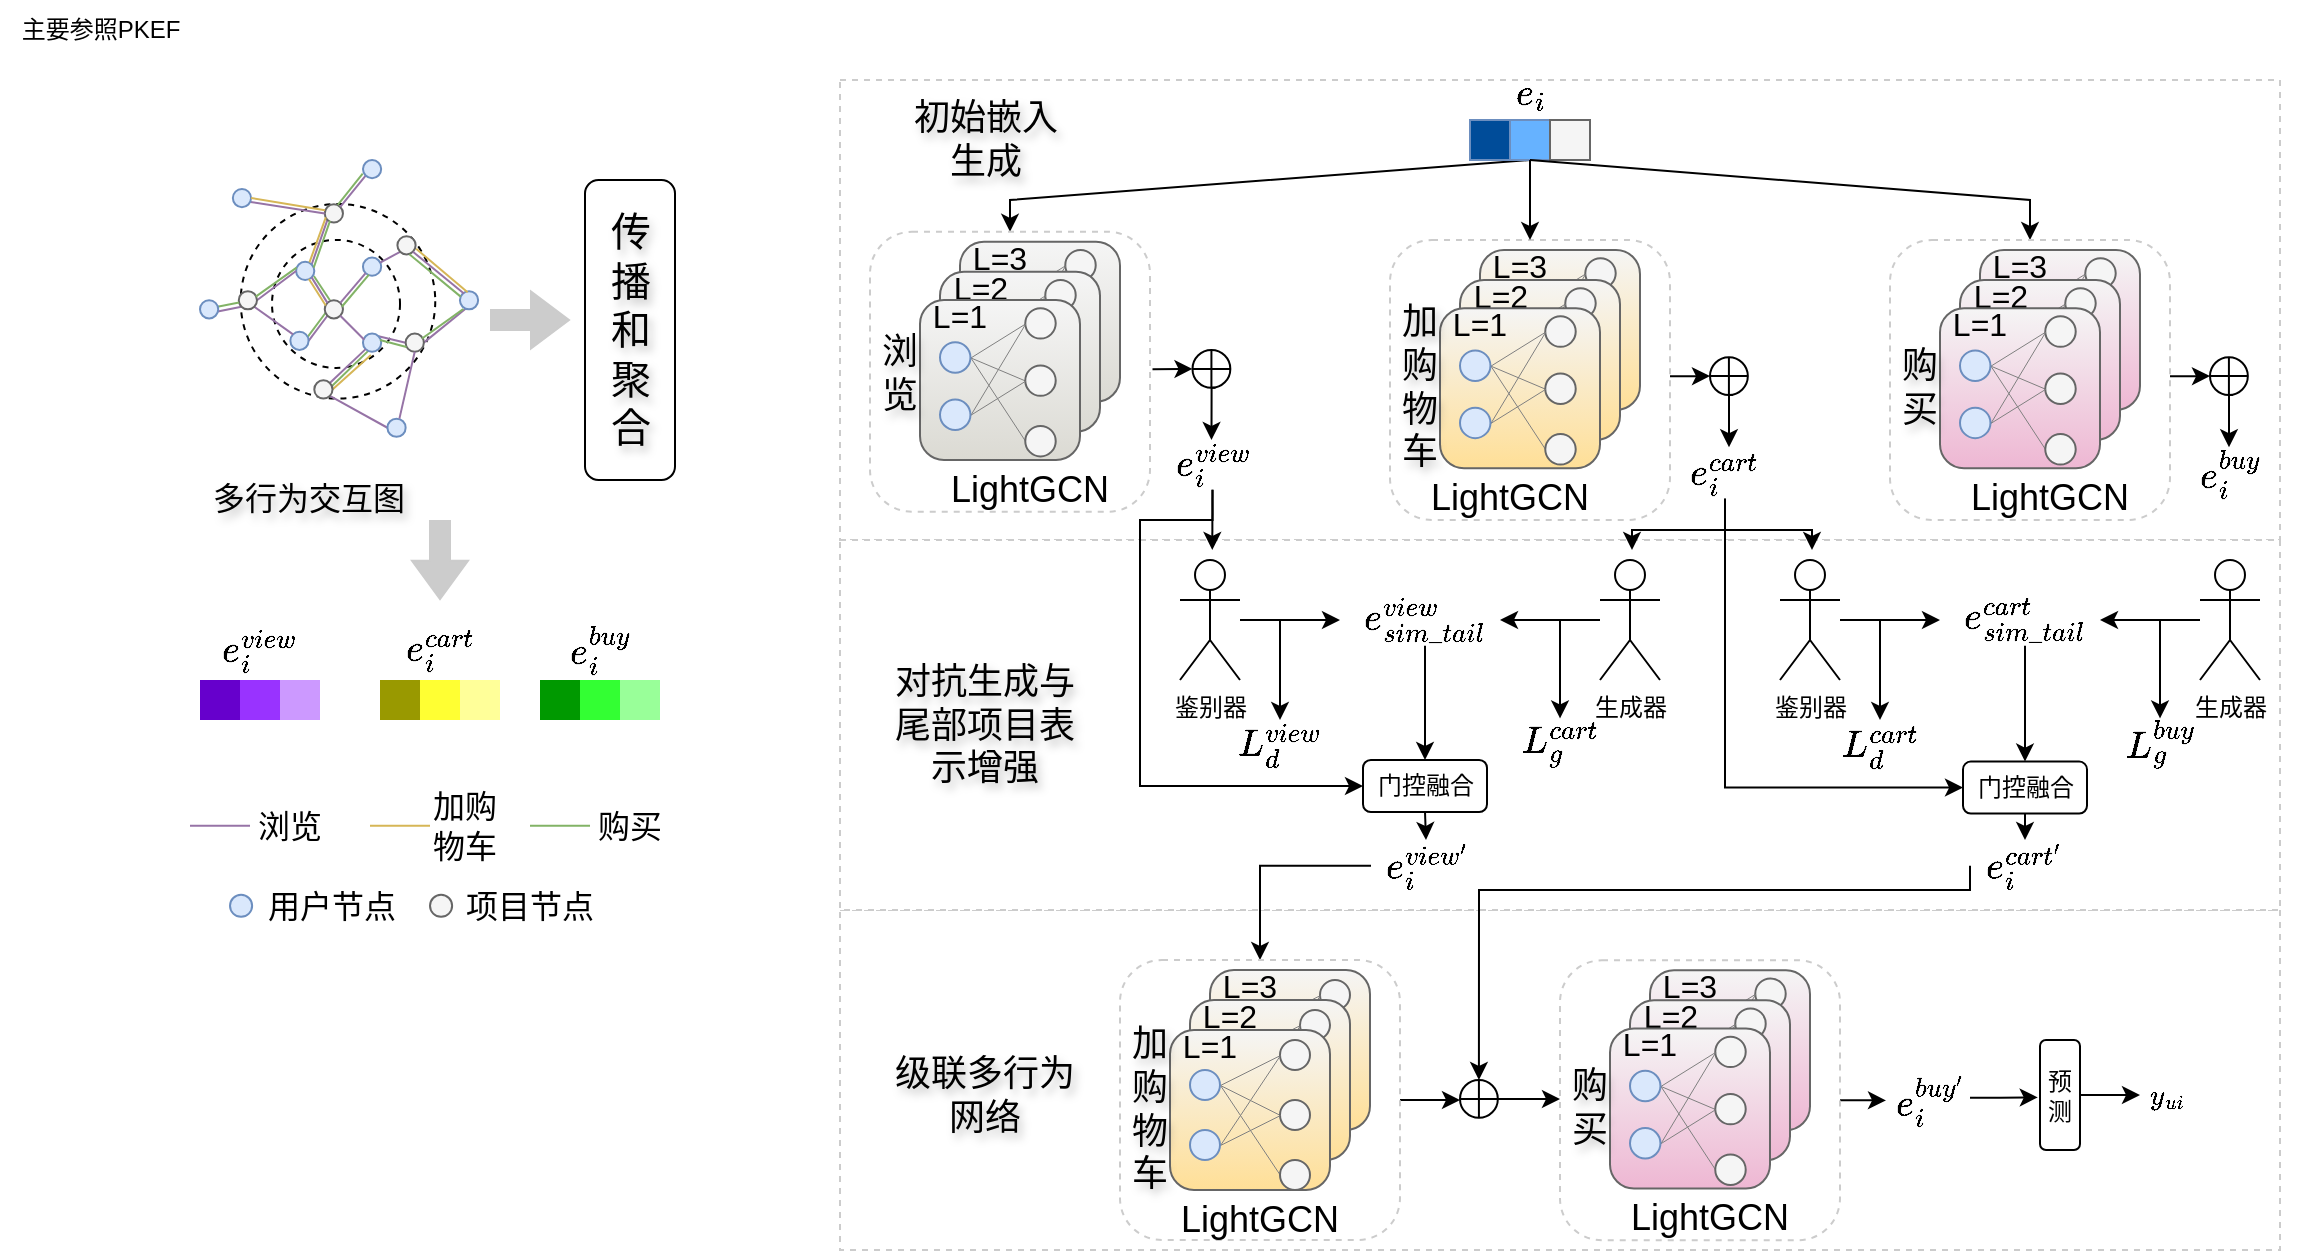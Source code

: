 <mxfile version="28.1.1">
  <diagram name="第 1 页" id="a7vEhYP6rL8GsZ4J2X63">
    <mxGraphModel dx="475" dy="248" grid="1" gridSize="5" guides="1" tooltips="1" connect="1" arrows="1" fold="1" page="1" pageScale="1" pageWidth="1169" pageHeight="827" math="1" shadow="0">
      <root>
        <mxCell id="0" />
        <mxCell id="1" parent="0" />
        <mxCell id="FkXduTycxBEro7HCxzzV-827" value="" style="rounded=0;whiteSpace=wrap;html=1;strokeColor=#CCCCCC;dashed=1;" parent="1" vertex="1">
          <mxGeometry x="420" y="455" width="720" height="170" as="geometry" />
        </mxCell>
        <mxCell id="FkXduTycxBEro7HCxzzV-696" value="" style="rounded=0;whiteSpace=wrap;html=1;strokeColor=#CCCCCC;dashed=1;" parent="1" vertex="1">
          <mxGeometry x="420" y="40" width="720" height="230" as="geometry" />
        </mxCell>
        <mxCell id="FkXduTycxBEro7HCxzzV-693" value="" style="rounded=0;whiteSpace=wrap;html=1;strokeColor=#CCCCCC;dashed=1;" parent="1" vertex="1">
          <mxGeometry x="420" y="270" width="720" height="185" as="geometry" />
        </mxCell>
        <mxCell id="Q9Ri4ofh50V_gN4US0mv-2" value="主要参照PKEF" style="text;html=1;align=center;verticalAlign=middle;resizable=0;points=[];autosize=1;strokeColor=none;fillColor=none;" parent="1" vertex="1">
          <mxGeometry width="100" height="30" as="geometry" />
        </mxCell>
        <mxCell id="FkXduTycxBEro7HCxzzV-688" style="edgeStyle=orthogonalEdgeStyle;rounded=0;orthogonalLoop=1;jettySize=auto;html=1;exitX=0.5;exitY=1;exitDx=0;exitDy=0;" parent="1" source="FkXduTycxBEro7HCxzzV-57" edge="1">
          <mxGeometry relative="1" as="geometry">
            <mxPoint x="606.143" y="275" as="targetPoint" />
          </mxGeometry>
        </mxCell>
        <mxCell id="FkXduTycxBEro7HCxzzV-691" style="edgeStyle=orthogonalEdgeStyle;rounded=0;orthogonalLoop=1;jettySize=auto;html=1;exitX=0.5;exitY=1;exitDx=0;exitDy=0;entryX=0;entryY=0.5;entryDx=0;entryDy=0;" parent="1" source="FkXduTycxBEro7HCxzzV-57" target="FkXduTycxBEro7HCxzzV-245" edge="1">
          <mxGeometry relative="1" as="geometry">
            <Array as="points">
              <mxPoint x="606" y="260" />
              <mxPoint x="570" y="260" />
              <mxPoint x="570" y="393" />
            </Array>
          </mxGeometry>
        </mxCell>
        <mxCell id="FkXduTycxBEro7HCxzzV-57" value="&lt;font style=&quot;font-size: 16px;&quot;&gt;\(e_{i}^{view}\)&lt;/font&gt;" style="text;html=1;align=center;verticalAlign=middle;whiteSpace=wrap;rounded=0;" parent="1" vertex="1">
          <mxGeometry x="578.75" y="219.1" width="55" height="25.8" as="geometry" />
        </mxCell>
        <mxCell id="FkXduTycxBEro7HCxzzV-202" value="" style="group" parent="1" vertex="1" connectable="0">
          <mxGeometry x="596.25" y="175" width="20" height="20" as="geometry" />
        </mxCell>
        <mxCell id="FkXduTycxBEro7HCxzzV-199" value="" style="ellipse;whiteSpace=wrap;html=1;aspect=fixed;" parent="FkXduTycxBEro7HCxzzV-202" vertex="1">
          <mxGeometry width="18.919" height="18.919" as="geometry" />
        </mxCell>
        <mxCell id="FkXduTycxBEro7HCxzzV-200" value="" style="endArrow=none;html=1;rounded=0;exitX=0;exitY=0.5;exitDx=0;exitDy=0;entryX=1;entryY=0.5;entryDx=0;entryDy=0;" parent="FkXduTycxBEro7HCxzzV-202" source="FkXduTycxBEro7HCxzzV-199" target="FkXduTycxBEro7HCxzzV-199" edge="1">
          <mxGeometry width="50" height="50" relative="1" as="geometry">
            <mxPoint x="38.75" y="18.25" as="sourcePoint" />
            <mxPoint x="51.25" y="5.75" as="targetPoint" />
          </mxGeometry>
        </mxCell>
        <mxCell id="FkXduTycxBEro7HCxzzV-201" value="" style="endArrow=none;html=1;rounded=0;exitX=0.5;exitY=1;exitDx=0;exitDy=0;entryX=0.5;entryY=0;entryDx=0;entryDy=0;" parent="FkXduTycxBEro7HCxzzV-202" source="FkXduTycxBEro7HCxzzV-199" target="FkXduTycxBEro7HCxzzV-199" edge="1">
          <mxGeometry width="50" height="50" relative="1" as="geometry">
            <mxPoint x="50" y="10.75" as="sourcePoint" />
            <mxPoint x="70" y="10.75" as="targetPoint" />
          </mxGeometry>
        </mxCell>
        <mxCell id="FkXduTycxBEro7HCxzzV-203" value="" style="endArrow=classic;html=1;rounded=0;entryX=0;entryY=0.5;entryDx=0;entryDy=0;" parent="1" target="FkXduTycxBEro7HCxzzV-199" edge="1">
          <mxGeometry width="50" height="50" relative="1" as="geometry">
            <mxPoint x="576.25" y="184.568" as="sourcePoint" />
            <mxPoint x="671.25" y="165" as="targetPoint" />
          </mxGeometry>
        </mxCell>
        <mxCell id="FkXduTycxBEro7HCxzzV-204" style="edgeStyle=orthogonalEdgeStyle;rounded=0;orthogonalLoop=1;jettySize=auto;html=1;exitX=0.5;exitY=1;exitDx=0;exitDy=0;entryX=0.5;entryY=0;entryDx=0;entryDy=0;" parent="1" edge="1">
          <mxGeometry relative="1" as="geometry">
            <mxPoint x="607.709" y="193.919" as="sourcePoint" />
            <mxPoint x="605.75" y="220" as="targetPoint" />
          </mxGeometry>
        </mxCell>
        <mxCell id="FkXduTycxBEro7HCxzzV-206" style="rounded=0;orthogonalLoop=1;jettySize=auto;html=1;exitX=0.5;exitY=1;exitDx=0;exitDy=0;entryX=0.5;entryY=0;entryDx=0;entryDy=0;" parent="1" source="FkXduTycxBEro7HCxzzV-55" target="FkXduTycxBEro7HCxzzV-103" edge="1">
          <mxGeometry relative="1" as="geometry">
            <mxPoint x="490" y="110" as="targetPoint" />
            <Array as="points">
              <mxPoint x="505" y="100" />
            </Array>
          </mxGeometry>
        </mxCell>
        <mxCell id="FkXduTycxBEro7HCxzzV-689" style="edgeStyle=orthogonalEdgeStyle;rounded=0;orthogonalLoop=1;jettySize=auto;html=1;exitX=0.5;exitY=1;exitDx=0;exitDy=0;" parent="1" source="FkXduTycxBEro7HCxzzV-207" edge="1">
          <mxGeometry relative="1" as="geometry">
            <mxPoint x="816" y="275" as="targetPoint" />
            <Array as="points">
              <mxPoint x="862" y="265" />
              <mxPoint x="816" y="265" />
              <mxPoint x="816" y="275" />
            </Array>
          </mxGeometry>
        </mxCell>
        <mxCell id="FkXduTycxBEro7HCxzzV-690" style="edgeStyle=orthogonalEdgeStyle;rounded=0;orthogonalLoop=1;jettySize=auto;html=1;exitX=0.5;exitY=1;exitDx=0;exitDy=0;" parent="1" source="FkXduTycxBEro7HCxzzV-207" edge="1">
          <mxGeometry relative="1" as="geometry">
            <mxPoint x="906" y="275" as="targetPoint" />
            <Array as="points">
              <mxPoint x="863" y="265" />
              <mxPoint x="906" y="265" />
              <mxPoint x="906" y="275" />
            </Array>
          </mxGeometry>
        </mxCell>
        <mxCell id="FkXduTycxBEro7HCxzzV-692" style="edgeStyle=orthogonalEdgeStyle;rounded=0;orthogonalLoop=1;jettySize=auto;html=1;exitX=0.5;exitY=1;exitDx=0;exitDy=0;entryX=0;entryY=0.5;entryDx=0;entryDy=0;" parent="1" source="FkXduTycxBEro7HCxzzV-207" target="FkXduTycxBEro7HCxzzV-263" edge="1">
          <mxGeometry relative="1" as="geometry" />
        </mxCell>
        <mxCell id="FkXduTycxBEro7HCxzzV-207" value="&lt;font style=&quot;font-size: 16px;&quot;&gt;\(e_{i}^{cart}\)&lt;/font&gt;" style="text;html=1;align=center;verticalAlign=middle;whiteSpace=wrap;rounded=0;" parent="1" vertex="1">
          <mxGeometry x="835" y="223.6" width="55" height="25.8" as="geometry" />
        </mxCell>
        <mxCell id="FkXduTycxBEro7HCxzzV-208" value="" style="group" parent="1" vertex="1" connectable="0">
          <mxGeometry x="855" y="178.6" width="20" height="20" as="geometry" />
        </mxCell>
        <mxCell id="FkXduTycxBEro7HCxzzV-209" value="" style="ellipse;whiteSpace=wrap;html=1;aspect=fixed;" parent="FkXduTycxBEro7HCxzzV-208" vertex="1">
          <mxGeometry width="18.919" height="18.919" as="geometry" />
        </mxCell>
        <mxCell id="FkXduTycxBEro7HCxzzV-210" value="" style="endArrow=none;html=1;rounded=0;exitX=0;exitY=0.5;exitDx=0;exitDy=0;entryX=1;entryY=0.5;entryDx=0;entryDy=0;" parent="FkXduTycxBEro7HCxzzV-208" source="FkXduTycxBEro7HCxzzV-209" target="FkXduTycxBEro7HCxzzV-209" edge="1">
          <mxGeometry width="50" height="50" relative="1" as="geometry">
            <mxPoint x="38.75" y="18.25" as="sourcePoint" />
            <mxPoint x="51.25" y="5.75" as="targetPoint" />
          </mxGeometry>
        </mxCell>
        <mxCell id="FkXduTycxBEro7HCxzzV-211" value="" style="endArrow=none;html=1;rounded=0;exitX=0.5;exitY=1;exitDx=0;exitDy=0;entryX=0.5;entryY=0;entryDx=0;entryDy=0;" parent="FkXduTycxBEro7HCxzzV-208" source="FkXduTycxBEro7HCxzzV-209" target="FkXduTycxBEro7HCxzzV-209" edge="1">
          <mxGeometry width="50" height="50" relative="1" as="geometry">
            <mxPoint x="50" y="10.75" as="sourcePoint" />
            <mxPoint x="70" y="10.75" as="targetPoint" />
          </mxGeometry>
        </mxCell>
        <mxCell id="FkXduTycxBEro7HCxzzV-212" value="" style="endArrow=classic;html=1;rounded=0;entryX=0;entryY=0.5;entryDx=0;entryDy=0;" parent="1" target="FkXduTycxBEro7HCxzzV-209" edge="1">
          <mxGeometry width="50" height="50" relative="1" as="geometry">
            <mxPoint x="835" y="188.168" as="sourcePoint" />
            <mxPoint x="930" y="168.6" as="targetPoint" />
          </mxGeometry>
        </mxCell>
        <mxCell id="FkXduTycxBEro7HCxzzV-213" style="edgeStyle=orthogonalEdgeStyle;rounded=0;orthogonalLoop=1;jettySize=auto;html=1;exitX=0.5;exitY=1;exitDx=0;exitDy=0;entryX=0.5;entryY=0;entryDx=0;entryDy=0;" parent="1" edge="1">
          <mxGeometry relative="1" as="geometry">
            <mxPoint x="866.459" y="197.519" as="sourcePoint" />
            <mxPoint x="864.5" y="223.6" as="targetPoint" />
          </mxGeometry>
        </mxCell>
        <mxCell id="FkXduTycxBEro7HCxzzV-215" value="" style="group" parent="1" vertex="1" connectable="0">
          <mxGeometry x="735" y="34.2" width="60" height="45.8" as="geometry" />
        </mxCell>
        <mxCell id="FkXduTycxBEro7HCxzzV-53" value="" style="group;fillColor=#dae8fc;strokeColor=#6c8ebf;rotation=0;" parent="FkXduTycxBEro7HCxzzV-215" vertex="1" connectable="0">
          <mxGeometry y="25.8" width="60" height="20" as="geometry" />
        </mxCell>
        <mxCell id="FkXduTycxBEro7HCxzzV-54" value="" style="rounded=0;whiteSpace=wrap;html=1;fillColor=#004C99;strokeColor=#6c8ebf;rotation=0;" parent="FkXduTycxBEro7HCxzzV-53" vertex="1">
          <mxGeometry width="20" height="20" as="geometry" />
        </mxCell>
        <mxCell id="FkXduTycxBEro7HCxzzV-55" value="" style="rounded=0;whiteSpace=wrap;html=1;fillColor=#66B2FF;strokeColor=#6c8ebf;rotation=0;" parent="FkXduTycxBEro7HCxzzV-53" vertex="1">
          <mxGeometry x="20" width="20" height="20" as="geometry" />
        </mxCell>
        <mxCell id="FkXduTycxBEro7HCxzzV-56" value="" style="rounded=0;whiteSpace=wrap;html=1;fillColor=#f5f5f5;fontColor=#333333;strokeColor=#666666;rotation=0;" parent="FkXduTycxBEro7HCxzzV-53" vertex="1">
          <mxGeometry x="40" width="20" height="20" as="geometry" />
        </mxCell>
        <mxCell id="FkXduTycxBEro7HCxzzV-205" value="&lt;font style=&quot;font-size: 16px;&quot;&gt;\(e_{i}\)&lt;/font&gt;" style="text;html=1;align=center;verticalAlign=middle;whiteSpace=wrap;rounded=0;" parent="FkXduTycxBEro7HCxzzV-215" vertex="1">
          <mxGeometry x="2.5" width="55" height="25.8" as="geometry" />
        </mxCell>
        <mxCell id="FkXduTycxBEro7HCxzzV-216" value="&lt;font style=&quot;font-size: 16px;&quot;&gt;\(e_{i}^{buy}\)&lt;/font&gt;" style="text;html=1;align=center;verticalAlign=middle;whiteSpace=wrap;rounded=0;" parent="1" vertex="1">
          <mxGeometry x="1087.5" y="223.6" width="55" height="25.8" as="geometry" />
        </mxCell>
        <mxCell id="FkXduTycxBEro7HCxzzV-217" value="" style="group" parent="1" vertex="1" connectable="0">
          <mxGeometry x="1105" y="178.6" width="20" height="20" as="geometry" />
        </mxCell>
        <mxCell id="FkXduTycxBEro7HCxzzV-218" value="" style="ellipse;whiteSpace=wrap;html=1;aspect=fixed;" parent="FkXduTycxBEro7HCxzzV-217" vertex="1">
          <mxGeometry width="18.919" height="18.919" as="geometry" />
        </mxCell>
        <mxCell id="FkXduTycxBEro7HCxzzV-219" value="" style="endArrow=none;html=1;rounded=0;exitX=0;exitY=0.5;exitDx=0;exitDy=0;entryX=1;entryY=0.5;entryDx=0;entryDy=0;" parent="FkXduTycxBEro7HCxzzV-217" source="FkXduTycxBEro7HCxzzV-218" target="FkXduTycxBEro7HCxzzV-218" edge="1">
          <mxGeometry width="50" height="50" relative="1" as="geometry">
            <mxPoint x="38.75" y="18.25" as="sourcePoint" />
            <mxPoint x="51.25" y="5.75" as="targetPoint" />
          </mxGeometry>
        </mxCell>
        <mxCell id="FkXduTycxBEro7HCxzzV-220" value="" style="endArrow=none;html=1;rounded=0;exitX=0.5;exitY=1;exitDx=0;exitDy=0;entryX=0.5;entryY=0;entryDx=0;entryDy=0;" parent="FkXduTycxBEro7HCxzzV-217" source="FkXduTycxBEro7HCxzzV-218" target="FkXduTycxBEro7HCxzzV-218" edge="1">
          <mxGeometry width="50" height="50" relative="1" as="geometry">
            <mxPoint x="50" y="10.75" as="sourcePoint" />
            <mxPoint x="70" y="10.75" as="targetPoint" />
          </mxGeometry>
        </mxCell>
        <mxCell id="FkXduTycxBEro7HCxzzV-221" value="" style="endArrow=classic;html=1;rounded=0;entryX=0;entryY=0.5;entryDx=0;entryDy=0;" parent="1" target="FkXduTycxBEro7HCxzzV-218" edge="1">
          <mxGeometry width="50" height="50" relative="1" as="geometry">
            <mxPoint x="1085" y="188.168" as="sourcePoint" />
            <mxPoint x="1180" y="168.6" as="targetPoint" />
          </mxGeometry>
        </mxCell>
        <mxCell id="FkXduTycxBEro7HCxzzV-222" style="edgeStyle=orthogonalEdgeStyle;rounded=0;orthogonalLoop=1;jettySize=auto;html=1;exitX=0.5;exitY=1;exitDx=0;exitDy=0;entryX=0.5;entryY=0;entryDx=0;entryDy=0;" parent="1" edge="1">
          <mxGeometry relative="1" as="geometry">
            <mxPoint x="1116.459" y="197.519" as="sourcePoint" />
            <mxPoint x="1114.5" y="223.6" as="targetPoint" />
          </mxGeometry>
        </mxCell>
        <mxCell id="FkXduTycxBEro7HCxzzV-223" style="rounded=0;orthogonalLoop=1;jettySize=auto;html=1;exitX=0.5;exitY=1;exitDx=0;exitDy=0;entryX=0.5;entryY=0;entryDx=0;entryDy=0;" parent="1" source="FkXduTycxBEro7HCxzzV-55" target="FkXduTycxBEro7HCxzzV-637" edge="1">
          <mxGeometry relative="1" as="geometry">
            <mxPoint x="1005" y="120" as="targetPoint" />
            <Array as="points">
              <mxPoint x="1015" y="100" />
            </Array>
          </mxGeometry>
        </mxCell>
        <mxCell id="FkXduTycxBEro7HCxzzV-224" value="生成器" style="shape=umlActor;verticalLabelPosition=bottom;verticalAlign=top;html=1;outlineConnect=0;" parent="1" vertex="1">
          <mxGeometry x="800" y="280" width="30" height="60" as="geometry" />
        </mxCell>
        <mxCell id="FkXduTycxBEro7HCxzzV-225" value="鉴别器" style="shape=umlActor;verticalLabelPosition=bottom;verticalAlign=top;html=1;outlineConnect=0;" parent="1" vertex="1">
          <mxGeometry x="590" y="280" width="30" height="60" as="geometry" />
        </mxCell>
        <mxCell id="FkXduTycxBEro7HCxzzV-228" value="" style="endArrow=classic;html=1;rounded=0;" parent="1" edge="1">
          <mxGeometry width="50" height="50" relative="1" as="geometry">
            <mxPoint x="800" y="310" as="sourcePoint" />
            <mxPoint x="750" y="310" as="targetPoint" />
          </mxGeometry>
        </mxCell>
        <mxCell id="FkXduTycxBEro7HCxzzV-233" value="" style="endArrow=classic;html=1;rounded=0;" parent="1" edge="1">
          <mxGeometry width="50" height="50" relative="1" as="geometry">
            <mxPoint x="620" y="310" as="sourcePoint" />
            <mxPoint x="670" y="310" as="targetPoint" />
          </mxGeometry>
        </mxCell>
        <mxCell id="FkXduTycxBEro7HCxzzV-235" value="&lt;font style=&quot;font-size: 16px;&quot;&gt;\( L_d^{view} \)&lt;/font&gt;" style="text;html=1;align=center;verticalAlign=middle;whiteSpace=wrap;rounded=0;" parent="1" vertex="1">
          <mxGeometry x="630" y="360" width="20" height="25" as="geometry" />
        </mxCell>
        <mxCell id="FkXduTycxBEro7HCxzzV-236" value="" style="endArrow=classic;html=1;rounded=0;entryX=0.5;entryY=0;entryDx=0;entryDy=0;" parent="1" target="FkXduTycxBEro7HCxzzV-235" edge="1">
          <mxGeometry width="50" height="50" relative="1" as="geometry">
            <mxPoint x="640" y="310" as="sourcePoint" />
            <mxPoint x="775" y="370" as="targetPoint" />
          </mxGeometry>
        </mxCell>
        <mxCell id="FkXduTycxBEro7HCxzzV-238" value="&lt;font style=&quot;font-size: 16px;&quot;&gt;\( L_g^{cart} \)&lt;/font&gt;" style="text;html=1;align=center;verticalAlign=middle;whiteSpace=wrap;rounded=0;" parent="1" vertex="1">
          <mxGeometry x="770" y="359.2" width="20" height="25.8" as="geometry" />
        </mxCell>
        <mxCell id="FkXduTycxBEro7HCxzzV-239" value="" style="endArrow=classic;html=1;rounded=0;entryX=0.5;entryY=0;entryDx=0;entryDy=0;" parent="1" target="FkXduTycxBEro7HCxzzV-238" edge="1">
          <mxGeometry width="50" height="50" relative="1" as="geometry">
            <mxPoint x="780" y="310" as="sourcePoint" />
            <mxPoint x="915" y="370" as="targetPoint" />
          </mxGeometry>
        </mxCell>
        <mxCell id="FkXduTycxBEro7HCxzzV-248" style="edgeStyle=orthogonalEdgeStyle;rounded=0;orthogonalLoop=1;jettySize=auto;html=1;exitX=0.5;exitY=1;exitDx=0;exitDy=0;entryX=0.5;entryY=0;entryDx=0;entryDy=0;" parent="1" source="FkXduTycxBEro7HCxzzV-240" target="FkXduTycxBEro7HCxzzV-245" edge="1">
          <mxGeometry relative="1" as="geometry" />
        </mxCell>
        <mxCell id="FkXduTycxBEro7HCxzzV-240" value="&lt;font style=&quot;font-size: 16px;&quot;&gt;\(e_{sim\_tail}^{view}\)&lt;/font&gt;" style="text;html=1;align=center;verticalAlign=middle;whiteSpace=wrap;rounded=0;" parent="1" vertex="1">
          <mxGeometry x="685" y="297.1" width="55" height="25.8" as="geometry" />
        </mxCell>
        <mxCell id="FkXduTycxBEro7HCxzzV-486" style="edgeStyle=orthogonalEdgeStyle;rounded=0;orthogonalLoop=1;jettySize=auto;html=1;exitX=0.5;exitY=1;exitDx=0;exitDy=0;entryX=0.5;entryY=0;entryDx=0;entryDy=0;" parent="1" source="FkXduTycxBEro7HCxzzV-245" target="FkXduTycxBEro7HCxzzV-251" edge="1">
          <mxGeometry relative="1" as="geometry" />
        </mxCell>
        <mxCell id="FkXduTycxBEro7HCxzzV-245" value="门控融合" style="rounded=1;whiteSpace=wrap;html=1;" parent="1" vertex="1">
          <mxGeometry x="681.5" y="380" width="62" height="26" as="geometry" />
        </mxCell>
        <mxCell id="FkXduTycxBEro7HCxzzV-817" style="edgeStyle=orthogonalEdgeStyle;rounded=0;orthogonalLoop=1;jettySize=auto;html=1;exitX=0;exitY=0.5;exitDx=0;exitDy=0;entryX=0.5;entryY=0;entryDx=0;entryDy=0;" parent="1" source="FkXduTycxBEro7HCxzzV-251" target="FkXduTycxBEro7HCxzzV-706" edge="1">
          <mxGeometry relative="1" as="geometry" />
        </mxCell>
        <mxCell id="FkXduTycxBEro7HCxzzV-251" value="&lt;font style=&quot;font-size: 16px;&quot;&gt;\(e_{i}^{view^\prime}\)&lt;/font&gt;" style="text;html=1;align=center;verticalAlign=middle;whiteSpace=wrap;rounded=0;" parent="1" vertex="1">
          <mxGeometry x="685.5" y="420.0" width="55" height="25.8" as="geometry" />
        </mxCell>
        <mxCell id="FkXduTycxBEro7HCxzzV-252" value="生成器" style="shape=umlActor;verticalLabelPosition=bottom;verticalAlign=top;html=1;outlineConnect=0;" parent="1" vertex="1">
          <mxGeometry x="1100" y="280" width="30" height="60" as="geometry" />
        </mxCell>
        <mxCell id="FkXduTycxBEro7HCxzzV-253" value="鉴别器" style="shape=umlActor;verticalLabelPosition=bottom;verticalAlign=top;html=1;outlineConnect=0;" parent="1" vertex="1">
          <mxGeometry x="890" y="280" width="30" height="60" as="geometry" />
        </mxCell>
        <mxCell id="FkXduTycxBEro7HCxzzV-254" value="" style="endArrow=classic;html=1;rounded=0;" parent="1" edge="1">
          <mxGeometry width="50" height="50" relative="1" as="geometry">
            <mxPoint x="1100" y="310" as="sourcePoint" />
            <mxPoint x="1050" y="310" as="targetPoint" />
          </mxGeometry>
        </mxCell>
        <mxCell id="FkXduTycxBEro7HCxzzV-255" value="" style="endArrow=classic;html=1;rounded=0;" parent="1" edge="1">
          <mxGeometry width="50" height="50" relative="1" as="geometry">
            <mxPoint x="920" y="310" as="sourcePoint" />
            <mxPoint x="970" y="310" as="targetPoint" />
          </mxGeometry>
        </mxCell>
        <mxCell id="FkXduTycxBEro7HCxzzV-256" value="&lt;font style=&quot;font-size: 16px;&quot;&gt;\( L_d^{cart} \)&lt;/font&gt;" style="text;html=1;align=center;verticalAlign=middle;whiteSpace=wrap;rounded=0;" parent="1" vertex="1">
          <mxGeometry x="930" y="360" width="20" height="25" as="geometry" />
        </mxCell>
        <mxCell id="FkXduTycxBEro7HCxzzV-257" value="" style="endArrow=classic;html=1;rounded=0;entryX=0.5;entryY=0;entryDx=0;entryDy=0;" parent="1" target="FkXduTycxBEro7HCxzzV-256" edge="1">
          <mxGeometry width="50" height="50" relative="1" as="geometry">
            <mxPoint x="940" y="310" as="sourcePoint" />
            <mxPoint x="1075" y="370" as="targetPoint" />
          </mxGeometry>
        </mxCell>
        <mxCell id="FkXduTycxBEro7HCxzzV-258" value="&lt;font style=&quot;font-size: 16px;&quot;&gt;\( L_g^{buy} \)&lt;/font&gt;" style="text;html=1;align=center;verticalAlign=middle;whiteSpace=wrap;rounded=0;" parent="1" vertex="1">
          <mxGeometry x="1070" y="359.2" width="20" height="25.8" as="geometry" />
        </mxCell>
        <mxCell id="FkXduTycxBEro7HCxzzV-259" value="" style="endArrow=classic;html=1;rounded=0;entryX=0.5;entryY=0;entryDx=0;entryDy=0;" parent="1" target="FkXduTycxBEro7HCxzzV-258" edge="1">
          <mxGeometry width="50" height="50" relative="1" as="geometry">
            <mxPoint x="1080" y="310" as="sourcePoint" />
            <mxPoint x="1215" y="370" as="targetPoint" />
          </mxGeometry>
        </mxCell>
        <mxCell id="FkXduTycxBEro7HCxzzV-260" style="edgeStyle=orthogonalEdgeStyle;rounded=0;orthogonalLoop=1;jettySize=auto;html=1;exitX=0.5;exitY=1;exitDx=0;exitDy=0;entryX=0.5;entryY=0;entryDx=0;entryDy=0;" parent="1" source="FkXduTycxBEro7HCxzzV-261" target="FkXduTycxBEro7HCxzzV-263" edge="1">
          <mxGeometry relative="1" as="geometry" />
        </mxCell>
        <mxCell id="FkXduTycxBEro7HCxzzV-261" value="&lt;font style=&quot;font-size: 16px;&quot;&gt;\(e_{sim\_tail}^{cart}\)&lt;/font&gt;" style="text;html=1;align=center;verticalAlign=middle;whiteSpace=wrap;rounded=0;" parent="1" vertex="1">
          <mxGeometry x="985" y="297.1" width="55" height="25.8" as="geometry" />
        </mxCell>
        <mxCell id="FkXduTycxBEro7HCxzzV-487" style="edgeStyle=orthogonalEdgeStyle;rounded=0;orthogonalLoop=1;jettySize=auto;html=1;exitX=0.5;exitY=1;exitDx=0;exitDy=0;entryX=0.5;entryY=0;entryDx=0;entryDy=0;" parent="1" source="FkXduTycxBEro7HCxzzV-263" target="FkXduTycxBEro7HCxzzV-264" edge="1">
          <mxGeometry relative="1" as="geometry" />
        </mxCell>
        <mxCell id="FkXduTycxBEro7HCxzzV-263" value="门控融合" style="rounded=1;whiteSpace=wrap;html=1;" parent="1" vertex="1">
          <mxGeometry x="981.5" y="380.8" width="62" height="26" as="geometry" />
        </mxCell>
        <mxCell id="FkXduTycxBEro7HCxzzV-820" style="edgeStyle=orthogonalEdgeStyle;rounded=0;orthogonalLoop=1;jettySize=auto;html=1;exitX=0;exitY=0.5;exitDx=0;exitDy=0;entryX=0.5;entryY=0;entryDx=0;entryDy=0;" parent="1" source="FkXduTycxBEro7HCxzzV-264" target="FkXduTycxBEro7HCxzzV-701" edge="1">
          <mxGeometry relative="1" as="geometry">
            <Array as="points">
              <mxPoint x="985" y="445" />
              <mxPoint x="740" y="445" />
            </Array>
          </mxGeometry>
        </mxCell>
        <mxCell id="FkXduTycxBEro7HCxzzV-264" value="&lt;font style=&quot;font-size: 16px;&quot;&gt;\(e_{i}^{cart^\prime}\)&lt;/font&gt;" style="text;html=1;align=center;verticalAlign=middle;whiteSpace=wrap;rounded=0;" parent="1" vertex="1">
          <mxGeometry x="985" y="420" width="55" height="25.8" as="geometry" />
        </mxCell>
        <mxCell id="FkXduTycxBEro7HCxzzV-477" value="&lt;font style=&quot;font-size: 16px;&quot;&gt;\(e_{i}^{buy^\prime}\)&lt;/font&gt;" style="text;html=1;align=center;verticalAlign=middle;whiteSpace=wrap;rounded=0;" parent="1" vertex="1">
          <mxGeometry x="945" y="537.1" width="40" height="25.8" as="geometry" />
        </mxCell>
        <mxCell id="FkXduTycxBEro7HCxzzV-585" value="" style="rounded=1;whiteSpace=wrap;html=1;dashed=1;strokeColor=#CCCCCC;" parent="1" vertex="1">
          <mxGeometry x="695" y="120" width="140" height="140" as="geometry" />
        </mxCell>
        <mxCell id="FkXduTycxBEro7HCxzzV-586" value="" style="group" parent="1" vertex="1" connectable="0">
          <mxGeometry x="720" y="125" width="100" height="109.1" as="geometry" />
        </mxCell>
        <mxCell id="FkXduTycxBEro7HCxzzV-587" value="" style="group" parent="FkXduTycxBEro7HCxzzV-586" vertex="1" connectable="0">
          <mxGeometry x="20" width="80" height="80" as="geometry" />
        </mxCell>
        <mxCell id="FkXduTycxBEro7HCxzzV-588" style="rounded=0;orthogonalLoop=1;jettySize=auto;html=1;exitX=1;exitY=0.5;exitDx=0;exitDy=0;entryX=0;entryY=0.5;entryDx=0;entryDy=0;strokeColor=#808080;align=center;verticalAlign=middle;fontFamily=Helvetica;fontSize=11;fontColor=default;labelBackgroundColor=default;endArrow=none;endFill=0;strokeWidth=0.5;" parent="FkXduTycxBEro7HCxzzV-587" source="FkXduTycxBEro7HCxzzV-590" edge="1">
          <mxGeometry relative="1" as="geometry">
            <mxPoint x="68" y="24.42" as="targetPoint" />
          </mxGeometry>
        </mxCell>
        <mxCell id="FkXduTycxBEro7HCxzzV-589" style="rounded=0;orthogonalLoop=1;jettySize=auto;html=1;exitX=1;exitY=0.5;exitDx=0;exitDy=0;entryX=0;entryY=0.5;entryDx=0;entryDy=0;strokeColor=#808080;align=center;verticalAlign=middle;fontFamily=Helvetica;fontSize=11;fontColor=default;labelBackgroundColor=default;endArrow=none;endFill=0;strokeWidth=0.5;" parent="FkXduTycxBEro7HCxzzV-587" source="FkXduTycxBEro7HCxzzV-590" edge="1">
          <mxGeometry relative="1" as="geometry">
            <mxPoint x="68" y="55.42" as="targetPoint" />
          </mxGeometry>
        </mxCell>
        <mxCell id="FkXduTycxBEro7HCxzzV-590" value="" style="ellipse;whiteSpace=wrap;html=1;aspect=fixed;fillColor=#dae8fc;strokeColor=#6c8ebf;" parent="FkXduTycxBEro7HCxzzV-587" vertex="1">
          <mxGeometry x="25" y="5.465" width="15.228" height="15.228" as="geometry" />
        </mxCell>
        <mxCell id="FkXduTycxBEro7HCxzzV-591" style="rounded=0;orthogonalLoop=1;jettySize=auto;html=1;exitX=1;exitY=0.5;exitDx=0;exitDy=0;entryX=0;entryY=0.5;entryDx=0;entryDy=0;strokeColor=#808080;align=center;verticalAlign=middle;fontFamily=Helvetica;fontSize=11;fontColor=default;labelBackgroundColor=default;endArrow=none;endFill=0;strokeWidth=0.5;" parent="FkXduTycxBEro7HCxzzV-587" source="FkXduTycxBEro7HCxzzV-592" edge="1">
          <mxGeometry relative="1" as="geometry">
            <mxPoint x="68" y="24.42" as="targetPoint" />
          </mxGeometry>
        </mxCell>
        <mxCell id="FkXduTycxBEro7HCxzzV-592" value="" style="ellipse;whiteSpace=wrap;html=1;aspect=fixed;fillColor=#dae8fc;strokeColor=#6c8ebf;" parent="FkXduTycxBEro7HCxzzV-587" vertex="1">
          <mxGeometry x="25" y="34.088" width="15.228" height="15.228" as="geometry" />
        </mxCell>
        <mxCell id="FkXduTycxBEro7HCxzzV-593" value="" style="rounded=1;whiteSpace=wrap;html=1;fillColor=#f5f5f5;strokeColor=#666666;gradientColor=#FFDF97;" parent="FkXduTycxBEro7HCxzzV-587" vertex="1">
          <mxGeometry width="80" height="80" as="geometry" />
        </mxCell>
        <mxCell id="FkXduTycxBEro7HCxzzV-594" value="" style="group" parent="FkXduTycxBEro7HCxzzV-587" vertex="1" connectable="0">
          <mxGeometry x="10" y="4.07" width="60" height="75.93" as="geometry" />
        </mxCell>
        <mxCell id="FkXduTycxBEro7HCxzzV-595" style="rounded=0;orthogonalLoop=1;jettySize=auto;html=1;exitX=1;exitY=0.5;exitDx=0;exitDy=0;entryX=0;entryY=0.5;entryDx=0;entryDy=0;endArrow=none;endFill=0;strokeColor=#808080;strokeWidth=0.5;" parent="FkXduTycxBEro7HCxzzV-594" source="FkXduTycxBEro7HCxzzV-598" target="FkXduTycxBEro7HCxzzV-599" edge="1">
          <mxGeometry relative="1" as="geometry" />
        </mxCell>
        <mxCell id="FkXduTycxBEro7HCxzzV-596" style="rounded=0;orthogonalLoop=1;jettySize=auto;html=1;exitX=1;exitY=0.5;exitDx=0;exitDy=0;entryX=0;entryY=0.5;entryDx=0;entryDy=0;strokeColor=#808080;align=center;verticalAlign=middle;fontFamily=Helvetica;fontSize=11;fontColor=default;labelBackgroundColor=default;endArrow=none;endFill=0;strokeWidth=0.5;" parent="FkXduTycxBEro7HCxzzV-594" source="FkXduTycxBEro7HCxzzV-598" target="FkXduTycxBEro7HCxzzV-600" edge="1">
          <mxGeometry relative="1" as="geometry" />
        </mxCell>
        <mxCell id="FkXduTycxBEro7HCxzzV-597" style="rounded=0;orthogonalLoop=1;jettySize=auto;html=1;exitX=1;exitY=0.5;exitDx=0;exitDy=0;entryX=0;entryY=0.5;entryDx=0;entryDy=0;strokeColor=#808080;align=center;verticalAlign=middle;fontFamily=Helvetica;fontSize=11;fontColor=default;labelBackgroundColor=default;endArrow=none;endFill=0;strokeWidth=0.5;" parent="FkXduTycxBEro7HCxzzV-594" source="FkXduTycxBEro7HCxzzV-598" target="FkXduTycxBEro7HCxzzV-601" edge="1">
          <mxGeometry relative="1" as="geometry" />
        </mxCell>
        <mxCell id="FkXduTycxBEro7HCxzzV-598" value="" style="ellipse;whiteSpace=wrap;html=1;aspect=fixed;fillColor=#dae8fc;strokeColor=#6c8ebf;" parent="FkXduTycxBEro7HCxzzV-594" vertex="1">
          <mxGeometry y="17.045" width="15.228" height="15.228" as="geometry" />
        </mxCell>
        <mxCell id="FkXduTycxBEro7HCxzzV-599" value="" style="ellipse;whiteSpace=wrap;html=1;aspect=fixed;fillColor=#f5f5f5;strokeColor=#666666;fontColor=#333333;" parent="FkXduTycxBEro7HCxzzV-594" vertex="1">
          <mxGeometry x="42.638" width="15.228" height="15.228" as="geometry" />
        </mxCell>
        <mxCell id="FkXduTycxBEro7HCxzzV-600" value="" style="ellipse;whiteSpace=wrap;html=1;aspect=fixed;fillColor=#f5f5f5;strokeColor=#666666;fontColor=#333333;" parent="FkXduTycxBEro7HCxzzV-594" vertex="1">
          <mxGeometry x="42.638" y="28.622" width="15.228" height="15.228" as="geometry" />
        </mxCell>
        <mxCell id="FkXduTycxBEro7HCxzzV-601" value="" style="ellipse;whiteSpace=wrap;html=1;aspect=fixed;fillColor=#f5f5f5;strokeColor=#666666;fontColor=#333333;" parent="FkXduTycxBEro7HCxzzV-594" vertex="1">
          <mxGeometry x="42.638" y="58.891" width="15.228" height="15.228" as="geometry" />
        </mxCell>
        <mxCell id="FkXduTycxBEro7HCxzzV-602" style="rounded=0;orthogonalLoop=1;jettySize=auto;html=1;exitX=1;exitY=0.5;exitDx=0;exitDy=0;entryX=0;entryY=0.5;entryDx=0;entryDy=0;strokeColor=#808080;align=center;verticalAlign=middle;fontFamily=Helvetica;fontSize=11;fontColor=default;labelBackgroundColor=default;endArrow=none;endFill=0;strokeWidth=0.5;" parent="FkXduTycxBEro7HCxzzV-594" source="FkXduTycxBEro7HCxzzV-604" target="FkXduTycxBEro7HCxzzV-599" edge="1">
          <mxGeometry relative="1" as="geometry" />
        </mxCell>
        <mxCell id="FkXduTycxBEro7HCxzzV-603" style="rounded=0;orthogonalLoop=1;jettySize=auto;html=1;exitX=1;exitY=0.5;exitDx=0;exitDy=0;entryX=0;entryY=0.5;entryDx=0;entryDy=0;strokeColor=#808080;align=center;verticalAlign=middle;fontFamily=Helvetica;fontSize=11;fontColor=default;labelBackgroundColor=default;endArrow=none;endFill=0;strokeWidth=0.5;" parent="FkXduTycxBEro7HCxzzV-594" source="FkXduTycxBEro7HCxzzV-604" target="FkXduTycxBEro7HCxzzV-600" edge="1">
          <mxGeometry relative="1" as="geometry" />
        </mxCell>
        <mxCell id="FkXduTycxBEro7HCxzzV-604" value="" style="ellipse;whiteSpace=wrap;html=1;aspect=fixed;fillColor=#dae8fc;strokeColor=#6c8ebf;" parent="FkXduTycxBEro7HCxzzV-594" vertex="1">
          <mxGeometry y="45.668" width="15.228" height="15.228" as="geometry" />
        </mxCell>
        <mxCell id="FkXduTycxBEro7HCxzzV-605" value="&lt;font style=&quot;font-size: 16px;&quot;&gt;L=3&lt;/font&gt;" style="text;html=1;align=center;verticalAlign=middle;whiteSpace=wrap;rounded=0;" parent="FkXduTycxBEro7HCxzzV-587" vertex="1">
          <mxGeometry x="5" width="30" height="15.75" as="geometry" />
        </mxCell>
        <mxCell id="FkXduTycxBEro7HCxzzV-606" value="" style="group" parent="FkXduTycxBEro7HCxzzV-586" vertex="1" connectable="0">
          <mxGeometry x="10" y="15" width="80" height="80" as="geometry" />
        </mxCell>
        <mxCell id="FkXduTycxBEro7HCxzzV-607" value="" style="rounded=1;whiteSpace=wrap;html=1;fillColor=#f5f5f5;strokeColor=#666666;gradientColor=#FFDF97;" parent="FkXduTycxBEro7HCxzzV-606" vertex="1">
          <mxGeometry width="80" height="80" as="geometry" />
        </mxCell>
        <mxCell id="FkXduTycxBEro7HCxzzV-608" value="" style="group" parent="FkXduTycxBEro7HCxzzV-606" vertex="1" connectable="0">
          <mxGeometry x="10" y="4.07" width="60" height="75.93" as="geometry" />
        </mxCell>
        <mxCell id="FkXduTycxBEro7HCxzzV-609" style="rounded=0;orthogonalLoop=1;jettySize=auto;html=1;exitX=1;exitY=0.5;exitDx=0;exitDy=0;entryX=0;entryY=0.5;entryDx=0;entryDy=0;endArrow=none;endFill=0;strokeColor=#808080;strokeWidth=0.5;" parent="FkXduTycxBEro7HCxzzV-608" source="FkXduTycxBEro7HCxzzV-612" target="FkXduTycxBEro7HCxzzV-613" edge="1">
          <mxGeometry relative="1" as="geometry" />
        </mxCell>
        <mxCell id="FkXduTycxBEro7HCxzzV-610" style="rounded=0;orthogonalLoop=1;jettySize=auto;html=1;exitX=1;exitY=0.5;exitDx=0;exitDy=0;entryX=0;entryY=0.5;entryDx=0;entryDy=0;strokeColor=#808080;align=center;verticalAlign=middle;fontFamily=Helvetica;fontSize=11;fontColor=default;labelBackgroundColor=default;endArrow=none;endFill=0;strokeWidth=0.5;" parent="FkXduTycxBEro7HCxzzV-608" source="FkXduTycxBEro7HCxzzV-612" target="FkXduTycxBEro7HCxzzV-614" edge="1">
          <mxGeometry relative="1" as="geometry" />
        </mxCell>
        <mxCell id="FkXduTycxBEro7HCxzzV-611" style="rounded=0;orthogonalLoop=1;jettySize=auto;html=1;exitX=1;exitY=0.5;exitDx=0;exitDy=0;entryX=0;entryY=0.5;entryDx=0;entryDy=0;strokeColor=#808080;align=center;verticalAlign=middle;fontFamily=Helvetica;fontSize=11;fontColor=default;labelBackgroundColor=default;endArrow=none;endFill=0;strokeWidth=0.5;" parent="FkXduTycxBEro7HCxzzV-608" source="FkXduTycxBEro7HCxzzV-612" target="FkXduTycxBEro7HCxzzV-615" edge="1">
          <mxGeometry relative="1" as="geometry" />
        </mxCell>
        <mxCell id="FkXduTycxBEro7HCxzzV-612" value="" style="ellipse;whiteSpace=wrap;html=1;aspect=fixed;fillColor=#dae8fc;strokeColor=#6c8ebf;" parent="FkXduTycxBEro7HCxzzV-608" vertex="1">
          <mxGeometry y="17.045" width="15.228" height="15.228" as="geometry" />
        </mxCell>
        <mxCell id="FkXduTycxBEro7HCxzzV-613" value="" style="ellipse;whiteSpace=wrap;html=1;aspect=fixed;fillColor=#f5f5f5;strokeColor=#666666;fontColor=#333333;" parent="FkXduTycxBEro7HCxzzV-608" vertex="1">
          <mxGeometry x="42.638" width="15.228" height="15.228" as="geometry" />
        </mxCell>
        <mxCell id="FkXduTycxBEro7HCxzzV-614" value="" style="ellipse;whiteSpace=wrap;html=1;aspect=fixed;fillColor=#f5f5f5;strokeColor=#666666;fontColor=#333333;" parent="FkXduTycxBEro7HCxzzV-608" vertex="1">
          <mxGeometry x="42.638" y="28.622" width="15.228" height="15.228" as="geometry" />
        </mxCell>
        <mxCell id="FkXduTycxBEro7HCxzzV-615" value="" style="ellipse;whiteSpace=wrap;html=1;aspect=fixed;fillColor=#f5f5f5;strokeColor=#666666;fontColor=#333333;" parent="FkXduTycxBEro7HCxzzV-608" vertex="1">
          <mxGeometry x="42.638" y="58.891" width="15.228" height="15.228" as="geometry" />
        </mxCell>
        <mxCell id="FkXduTycxBEro7HCxzzV-616" style="rounded=0;orthogonalLoop=1;jettySize=auto;html=1;exitX=1;exitY=0.5;exitDx=0;exitDy=0;entryX=0;entryY=0.5;entryDx=0;entryDy=0;strokeColor=#808080;align=center;verticalAlign=middle;fontFamily=Helvetica;fontSize=11;fontColor=default;labelBackgroundColor=default;endArrow=none;endFill=0;strokeWidth=0.5;" parent="FkXduTycxBEro7HCxzzV-608" source="FkXduTycxBEro7HCxzzV-618" target="FkXduTycxBEro7HCxzzV-613" edge="1">
          <mxGeometry relative="1" as="geometry" />
        </mxCell>
        <mxCell id="FkXduTycxBEro7HCxzzV-617" style="rounded=0;orthogonalLoop=1;jettySize=auto;html=1;exitX=1;exitY=0.5;exitDx=0;exitDy=0;entryX=0;entryY=0.5;entryDx=0;entryDy=0;strokeColor=#808080;align=center;verticalAlign=middle;fontFamily=Helvetica;fontSize=11;fontColor=default;labelBackgroundColor=default;endArrow=none;endFill=0;strokeWidth=0.5;" parent="FkXduTycxBEro7HCxzzV-608" source="FkXduTycxBEro7HCxzzV-618" target="FkXduTycxBEro7HCxzzV-614" edge="1">
          <mxGeometry relative="1" as="geometry" />
        </mxCell>
        <mxCell id="FkXduTycxBEro7HCxzzV-618" value="" style="ellipse;whiteSpace=wrap;html=1;aspect=fixed;fillColor=#dae8fc;strokeColor=#6c8ebf;" parent="FkXduTycxBEro7HCxzzV-608" vertex="1">
          <mxGeometry y="45.668" width="15.228" height="15.228" as="geometry" />
        </mxCell>
        <mxCell id="FkXduTycxBEro7HCxzzV-619" value="&lt;font style=&quot;font-size: 16px;&quot;&gt;L=2&lt;/font&gt;" style="text;html=1;align=center;verticalAlign=middle;whiteSpace=wrap;rounded=0;" parent="FkXduTycxBEro7HCxzzV-606" vertex="1">
          <mxGeometry x="5" y="1.4" width="31.31" height="12.67" as="geometry" />
        </mxCell>
        <mxCell id="FkXduTycxBEro7HCxzzV-620" value="" style="group" parent="FkXduTycxBEro7HCxzzV-586" vertex="1" connectable="0">
          <mxGeometry y="29.1" width="80" height="80" as="geometry" />
        </mxCell>
        <mxCell id="FkXduTycxBEro7HCxzzV-621" value="" style="rounded=1;whiteSpace=wrap;html=1;fillColor=#f5f5f5;strokeColor=#666666;gradientColor=#FFDF97;" parent="FkXduTycxBEro7HCxzzV-620" vertex="1">
          <mxGeometry width="80" height="80" as="geometry" />
        </mxCell>
        <mxCell id="FkXduTycxBEro7HCxzzV-622" value="" style="group" parent="FkXduTycxBEro7HCxzzV-620" vertex="1" connectable="0">
          <mxGeometry x="10" y="4.07" width="60" height="75.93" as="geometry" />
        </mxCell>
        <mxCell id="FkXduTycxBEro7HCxzzV-623" style="rounded=0;orthogonalLoop=1;jettySize=auto;html=1;exitX=1;exitY=0.5;exitDx=0;exitDy=0;entryX=0;entryY=0.5;entryDx=0;entryDy=0;endArrow=none;endFill=0;strokeColor=#808080;strokeWidth=0.5;" parent="FkXduTycxBEro7HCxzzV-622" source="FkXduTycxBEro7HCxzzV-626" target="FkXduTycxBEro7HCxzzV-627" edge="1">
          <mxGeometry relative="1" as="geometry" />
        </mxCell>
        <mxCell id="FkXduTycxBEro7HCxzzV-624" style="rounded=0;orthogonalLoop=1;jettySize=auto;html=1;exitX=1;exitY=0.5;exitDx=0;exitDy=0;entryX=0;entryY=0.5;entryDx=0;entryDy=0;strokeColor=#808080;align=center;verticalAlign=middle;fontFamily=Helvetica;fontSize=11;fontColor=default;labelBackgroundColor=default;endArrow=none;endFill=0;strokeWidth=0.5;" parent="FkXduTycxBEro7HCxzzV-622" source="FkXduTycxBEro7HCxzzV-626" target="FkXduTycxBEro7HCxzzV-628" edge="1">
          <mxGeometry relative="1" as="geometry" />
        </mxCell>
        <mxCell id="FkXduTycxBEro7HCxzzV-625" style="rounded=0;orthogonalLoop=1;jettySize=auto;html=1;exitX=1;exitY=0.5;exitDx=0;exitDy=0;entryX=0;entryY=0.5;entryDx=0;entryDy=0;strokeColor=#808080;align=center;verticalAlign=middle;fontFamily=Helvetica;fontSize=11;fontColor=default;labelBackgroundColor=default;endArrow=none;endFill=0;strokeWidth=0.5;" parent="FkXduTycxBEro7HCxzzV-622" source="FkXduTycxBEro7HCxzzV-626" target="FkXduTycxBEro7HCxzzV-629" edge="1">
          <mxGeometry relative="1" as="geometry" />
        </mxCell>
        <mxCell id="FkXduTycxBEro7HCxzzV-626" value="" style="ellipse;whiteSpace=wrap;html=1;aspect=fixed;fillColor=#dae8fc;strokeColor=#6c8ebf;" parent="FkXduTycxBEro7HCxzzV-622" vertex="1">
          <mxGeometry y="17.045" width="15.228" height="15.228" as="geometry" />
        </mxCell>
        <mxCell id="FkXduTycxBEro7HCxzzV-627" value="" style="ellipse;whiteSpace=wrap;html=1;aspect=fixed;fillColor=#f5f5f5;strokeColor=#666666;fontColor=#333333;" parent="FkXduTycxBEro7HCxzzV-622" vertex="1">
          <mxGeometry x="42.638" width="15.228" height="15.228" as="geometry" />
        </mxCell>
        <mxCell id="FkXduTycxBEro7HCxzzV-628" value="" style="ellipse;whiteSpace=wrap;html=1;aspect=fixed;fillColor=#f5f5f5;strokeColor=#666666;fontColor=#333333;" parent="FkXduTycxBEro7HCxzzV-622" vertex="1">
          <mxGeometry x="42.638" y="28.622" width="15.228" height="15.228" as="geometry" />
        </mxCell>
        <mxCell id="FkXduTycxBEro7HCxzzV-629" value="" style="ellipse;whiteSpace=wrap;html=1;aspect=fixed;fillColor=#f5f5f5;strokeColor=#666666;fontColor=#333333;" parent="FkXduTycxBEro7HCxzzV-622" vertex="1">
          <mxGeometry x="42.638" y="58.891" width="15.228" height="15.228" as="geometry" />
        </mxCell>
        <mxCell id="FkXduTycxBEro7HCxzzV-630" style="rounded=0;orthogonalLoop=1;jettySize=auto;html=1;exitX=1;exitY=0.5;exitDx=0;exitDy=0;entryX=0;entryY=0.5;entryDx=0;entryDy=0;strokeColor=#808080;align=center;verticalAlign=middle;fontFamily=Helvetica;fontSize=11;fontColor=default;labelBackgroundColor=default;endArrow=none;endFill=0;strokeWidth=0.5;" parent="FkXduTycxBEro7HCxzzV-622" source="FkXduTycxBEro7HCxzzV-632" target="FkXduTycxBEro7HCxzzV-627" edge="1">
          <mxGeometry relative="1" as="geometry" />
        </mxCell>
        <mxCell id="FkXduTycxBEro7HCxzzV-631" style="rounded=0;orthogonalLoop=1;jettySize=auto;html=1;exitX=1;exitY=0.5;exitDx=0;exitDy=0;entryX=0;entryY=0.5;entryDx=0;entryDy=0;strokeColor=#808080;align=center;verticalAlign=middle;fontFamily=Helvetica;fontSize=11;fontColor=default;labelBackgroundColor=default;endArrow=none;endFill=0;strokeWidth=0.5;" parent="FkXduTycxBEro7HCxzzV-622" source="FkXduTycxBEro7HCxzzV-632" target="FkXduTycxBEro7HCxzzV-628" edge="1">
          <mxGeometry relative="1" as="geometry" />
        </mxCell>
        <mxCell id="FkXduTycxBEro7HCxzzV-632" value="" style="ellipse;whiteSpace=wrap;html=1;aspect=fixed;fillColor=#dae8fc;strokeColor=#6c8ebf;" parent="FkXduTycxBEro7HCxzzV-622" vertex="1">
          <mxGeometry y="45.668" width="15.228" height="15.228" as="geometry" />
        </mxCell>
        <mxCell id="FkXduTycxBEro7HCxzzV-633" value="&lt;font style=&quot;font-size: 16px;&quot;&gt;L=1&lt;/font&gt;" style="text;html=1;align=center;verticalAlign=middle;whiteSpace=wrap;rounded=0;" parent="FkXduTycxBEro7HCxzzV-620" vertex="1">
          <mxGeometry x="5" width="30" height="15.75" as="geometry" />
        </mxCell>
        <mxCell id="FkXduTycxBEro7HCxzzV-635" value="&lt;font style=&quot;font-size: 18px;&quot;&gt;LightGCN&lt;/font&gt;" style="text;html=1;align=center;verticalAlign=middle;whiteSpace=wrap;rounded=0;" parent="1" vertex="1">
          <mxGeometry x="725" y="234.1" width="60" height="30" as="geometry" />
        </mxCell>
        <mxCell id="FkXduTycxBEro7HCxzzV-377" value="&lt;font style=&quot;font-size: 18px;&quot;&gt;加购物车&lt;/font&gt;" style="text;html=1;align=center;verticalAlign=middle;whiteSpace=wrap;rounded=0;textShadow=1;" parent="1" vertex="1">
          <mxGeometry x="700" y="182.96" width="20" height="22.07" as="geometry" />
        </mxCell>
        <mxCell id="FkXduTycxBEro7HCxzzV-636" value="" style="group" parent="1" vertex="1" connectable="0">
          <mxGeometry x="435" y="115.9" width="140" height="144.1" as="geometry" />
        </mxCell>
        <mxCell id="FkXduTycxBEro7HCxzzV-103" value="" style="rounded=1;whiteSpace=wrap;html=1;dashed=1;strokeColor=#CCCCCC;" parent="FkXduTycxBEro7HCxzzV-636" vertex="1">
          <mxGeometry width="140" height="140" as="geometry" />
        </mxCell>
        <mxCell id="FkXduTycxBEro7HCxzzV-584" value="" style="group" parent="FkXduTycxBEro7HCxzzV-636" vertex="1" connectable="0">
          <mxGeometry x="25" y="5" width="100" height="109.1" as="geometry" />
        </mxCell>
        <mxCell id="FkXduTycxBEro7HCxzzV-581" value="" style="group" parent="FkXduTycxBEro7HCxzzV-584" vertex="1" connectable="0">
          <mxGeometry x="20" width="80" height="80" as="geometry" />
        </mxCell>
        <mxCell id="FkXduTycxBEro7HCxzzV-563" style="rounded=0;orthogonalLoop=1;jettySize=auto;html=1;exitX=1;exitY=0.5;exitDx=0;exitDy=0;entryX=0;entryY=0.5;entryDx=0;entryDy=0;strokeColor=#808080;align=center;verticalAlign=middle;fontFamily=Helvetica;fontSize=11;fontColor=default;labelBackgroundColor=default;endArrow=none;endFill=0;strokeWidth=0.5;" parent="FkXduTycxBEro7HCxzzV-581" source="FkXduTycxBEro7HCxzzV-565" edge="1">
          <mxGeometry relative="1" as="geometry">
            <mxPoint x="68" y="24.42" as="targetPoint" />
          </mxGeometry>
        </mxCell>
        <mxCell id="FkXduTycxBEro7HCxzzV-564" style="rounded=0;orthogonalLoop=1;jettySize=auto;html=1;exitX=1;exitY=0.5;exitDx=0;exitDy=0;entryX=0;entryY=0.5;entryDx=0;entryDy=0;strokeColor=#808080;align=center;verticalAlign=middle;fontFamily=Helvetica;fontSize=11;fontColor=default;labelBackgroundColor=default;endArrow=none;endFill=0;strokeWidth=0.5;" parent="FkXduTycxBEro7HCxzzV-581" source="FkXduTycxBEro7HCxzzV-565" edge="1">
          <mxGeometry relative="1" as="geometry">
            <mxPoint x="68" y="55.42" as="targetPoint" />
          </mxGeometry>
        </mxCell>
        <mxCell id="FkXduTycxBEro7HCxzzV-565" value="" style="ellipse;whiteSpace=wrap;html=1;aspect=fixed;fillColor=#dae8fc;strokeColor=#6c8ebf;" parent="FkXduTycxBEro7HCxzzV-581" vertex="1">
          <mxGeometry x="25" y="5.465" width="15.228" height="15.228" as="geometry" />
        </mxCell>
        <mxCell id="FkXduTycxBEro7HCxzzV-566" style="rounded=0;orthogonalLoop=1;jettySize=auto;html=1;exitX=1;exitY=0.5;exitDx=0;exitDy=0;entryX=0;entryY=0.5;entryDx=0;entryDy=0;strokeColor=#808080;align=center;verticalAlign=middle;fontFamily=Helvetica;fontSize=11;fontColor=default;labelBackgroundColor=default;endArrow=none;endFill=0;strokeWidth=0.5;" parent="FkXduTycxBEro7HCxzzV-581" source="FkXduTycxBEro7HCxzzV-567" edge="1">
          <mxGeometry relative="1" as="geometry">
            <mxPoint x="68" y="24.42" as="targetPoint" />
          </mxGeometry>
        </mxCell>
        <mxCell id="FkXduTycxBEro7HCxzzV-567" value="" style="ellipse;whiteSpace=wrap;html=1;aspect=fixed;fillColor=#dae8fc;strokeColor=#6c8ebf;" parent="FkXduTycxBEro7HCxzzV-581" vertex="1">
          <mxGeometry x="25" y="34.088" width="15.228" height="15.228" as="geometry" />
        </mxCell>
        <mxCell id="FkXduTycxBEro7HCxzzV-568" value="" style="rounded=1;whiteSpace=wrap;html=1;fillColor=#f5f5f5;strokeColor=#666666;gradientColor=#DBDAD3;" parent="FkXduTycxBEro7HCxzzV-581" vertex="1">
          <mxGeometry width="80" height="80" as="geometry" />
        </mxCell>
        <mxCell id="FkXduTycxBEro7HCxzzV-569" value="" style="group" parent="FkXduTycxBEro7HCxzzV-581" vertex="1" connectable="0">
          <mxGeometry x="10" y="4.07" width="60" height="75.93" as="geometry" />
        </mxCell>
        <mxCell id="FkXduTycxBEro7HCxzzV-570" style="rounded=0;orthogonalLoop=1;jettySize=auto;html=1;exitX=1;exitY=0.5;exitDx=0;exitDy=0;entryX=0;entryY=0.5;entryDx=0;entryDy=0;endArrow=none;endFill=0;strokeColor=#808080;strokeWidth=0.5;" parent="FkXduTycxBEro7HCxzzV-569" source="FkXduTycxBEro7HCxzzV-573" target="FkXduTycxBEro7HCxzzV-574" edge="1">
          <mxGeometry relative="1" as="geometry" />
        </mxCell>
        <mxCell id="FkXduTycxBEro7HCxzzV-571" style="rounded=0;orthogonalLoop=1;jettySize=auto;html=1;exitX=1;exitY=0.5;exitDx=0;exitDy=0;entryX=0;entryY=0.5;entryDx=0;entryDy=0;strokeColor=#808080;align=center;verticalAlign=middle;fontFamily=Helvetica;fontSize=11;fontColor=default;labelBackgroundColor=default;endArrow=none;endFill=0;strokeWidth=0.5;" parent="FkXduTycxBEro7HCxzzV-569" source="FkXduTycxBEro7HCxzzV-573" target="FkXduTycxBEro7HCxzzV-575" edge="1">
          <mxGeometry relative="1" as="geometry" />
        </mxCell>
        <mxCell id="FkXduTycxBEro7HCxzzV-572" style="rounded=0;orthogonalLoop=1;jettySize=auto;html=1;exitX=1;exitY=0.5;exitDx=0;exitDy=0;entryX=0;entryY=0.5;entryDx=0;entryDy=0;strokeColor=#808080;align=center;verticalAlign=middle;fontFamily=Helvetica;fontSize=11;fontColor=default;labelBackgroundColor=default;endArrow=none;endFill=0;strokeWidth=0.5;" parent="FkXduTycxBEro7HCxzzV-569" source="FkXduTycxBEro7HCxzzV-573" target="FkXduTycxBEro7HCxzzV-576" edge="1">
          <mxGeometry relative="1" as="geometry" />
        </mxCell>
        <mxCell id="FkXduTycxBEro7HCxzzV-573" value="" style="ellipse;whiteSpace=wrap;html=1;aspect=fixed;fillColor=#dae8fc;strokeColor=#6c8ebf;" parent="FkXduTycxBEro7HCxzzV-569" vertex="1">
          <mxGeometry y="17.045" width="15.228" height="15.228" as="geometry" />
        </mxCell>
        <mxCell id="FkXduTycxBEro7HCxzzV-574" value="" style="ellipse;whiteSpace=wrap;html=1;aspect=fixed;fillColor=#f5f5f5;strokeColor=#666666;fontColor=#333333;" parent="FkXduTycxBEro7HCxzzV-569" vertex="1">
          <mxGeometry x="42.638" width="15.228" height="15.228" as="geometry" />
        </mxCell>
        <mxCell id="FkXduTycxBEro7HCxzzV-575" value="" style="ellipse;whiteSpace=wrap;html=1;aspect=fixed;fillColor=#f5f5f5;strokeColor=#666666;fontColor=#333333;" parent="FkXduTycxBEro7HCxzzV-569" vertex="1">
          <mxGeometry x="42.638" y="28.622" width="15.228" height="15.228" as="geometry" />
        </mxCell>
        <mxCell id="FkXduTycxBEro7HCxzzV-576" value="" style="ellipse;whiteSpace=wrap;html=1;aspect=fixed;fillColor=#f5f5f5;strokeColor=#666666;fontColor=#333333;" parent="FkXduTycxBEro7HCxzzV-569" vertex="1">
          <mxGeometry x="42.638" y="58.891" width="15.228" height="15.228" as="geometry" />
        </mxCell>
        <mxCell id="FkXduTycxBEro7HCxzzV-577" style="rounded=0;orthogonalLoop=1;jettySize=auto;html=1;exitX=1;exitY=0.5;exitDx=0;exitDy=0;entryX=0;entryY=0.5;entryDx=0;entryDy=0;strokeColor=#808080;align=center;verticalAlign=middle;fontFamily=Helvetica;fontSize=11;fontColor=default;labelBackgroundColor=default;endArrow=none;endFill=0;strokeWidth=0.5;" parent="FkXduTycxBEro7HCxzzV-569" source="FkXduTycxBEro7HCxzzV-579" target="FkXduTycxBEro7HCxzzV-574" edge="1">
          <mxGeometry relative="1" as="geometry" />
        </mxCell>
        <mxCell id="FkXduTycxBEro7HCxzzV-578" style="rounded=0;orthogonalLoop=1;jettySize=auto;html=1;exitX=1;exitY=0.5;exitDx=0;exitDy=0;entryX=0;entryY=0.5;entryDx=0;entryDy=0;strokeColor=#808080;align=center;verticalAlign=middle;fontFamily=Helvetica;fontSize=11;fontColor=default;labelBackgroundColor=default;endArrow=none;endFill=0;strokeWidth=0.5;" parent="FkXduTycxBEro7HCxzzV-569" source="FkXduTycxBEro7HCxzzV-579" target="FkXduTycxBEro7HCxzzV-575" edge="1">
          <mxGeometry relative="1" as="geometry" />
        </mxCell>
        <mxCell id="FkXduTycxBEro7HCxzzV-579" value="" style="ellipse;whiteSpace=wrap;html=1;aspect=fixed;fillColor=#dae8fc;strokeColor=#6c8ebf;" parent="FkXduTycxBEro7HCxzzV-569" vertex="1">
          <mxGeometry y="45.668" width="15.228" height="15.228" as="geometry" />
        </mxCell>
        <mxCell id="FkXduTycxBEro7HCxzzV-580" value="&lt;font style=&quot;font-size: 16px;&quot;&gt;L=3&lt;/font&gt;" style="text;html=1;align=center;verticalAlign=middle;whiteSpace=wrap;rounded=0;" parent="FkXduTycxBEro7HCxzzV-581" vertex="1">
          <mxGeometry x="5" width="30" height="15.75" as="geometry" />
        </mxCell>
        <mxCell id="FkXduTycxBEro7HCxzzV-583" value="" style="group" parent="FkXduTycxBEro7HCxzzV-584" vertex="1" connectable="0">
          <mxGeometry x="10" y="15" width="80" height="80" as="geometry" />
        </mxCell>
        <mxCell id="FkXduTycxBEro7HCxzzV-550" value="" style="rounded=1;whiteSpace=wrap;html=1;fillColor=#f5f5f5;strokeColor=#666666;gradientColor=#DBDAD3;" parent="FkXduTycxBEro7HCxzzV-583" vertex="1">
          <mxGeometry width="80" height="80" as="geometry" />
        </mxCell>
        <mxCell id="FkXduTycxBEro7HCxzzV-551" value="" style="group" parent="FkXduTycxBEro7HCxzzV-583" vertex="1" connectable="0">
          <mxGeometry x="10" y="4.07" width="60" height="75.93" as="geometry" />
        </mxCell>
        <mxCell id="FkXduTycxBEro7HCxzzV-552" style="rounded=0;orthogonalLoop=1;jettySize=auto;html=1;exitX=1;exitY=0.5;exitDx=0;exitDy=0;entryX=0;entryY=0.5;entryDx=0;entryDy=0;endArrow=none;endFill=0;strokeColor=#808080;strokeWidth=0.5;" parent="FkXduTycxBEro7HCxzzV-551" source="FkXduTycxBEro7HCxzzV-555" target="FkXduTycxBEro7HCxzzV-556" edge="1">
          <mxGeometry relative="1" as="geometry" />
        </mxCell>
        <mxCell id="FkXduTycxBEro7HCxzzV-553" style="rounded=0;orthogonalLoop=1;jettySize=auto;html=1;exitX=1;exitY=0.5;exitDx=0;exitDy=0;entryX=0;entryY=0.5;entryDx=0;entryDy=0;strokeColor=#808080;align=center;verticalAlign=middle;fontFamily=Helvetica;fontSize=11;fontColor=default;labelBackgroundColor=default;endArrow=none;endFill=0;strokeWidth=0.5;" parent="FkXduTycxBEro7HCxzzV-551" source="FkXduTycxBEro7HCxzzV-555" target="FkXduTycxBEro7HCxzzV-557" edge="1">
          <mxGeometry relative="1" as="geometry" />
        </mxCell>
        <mxCell id="FkXduTycxBEro7HCxzzV-554" style="rounded=0;orthogonalLoop=1;jettySize=auto;html=1;exitX=1;exitY=0.5;exitDx=0;exitDy=0;entryX=0;entryY=0.5;entryDx=0;entryDy=0;strokeColor=#808080;align=center;verticalAlign=middle;fontFamily=Helvetica;fontSize=11;fontColor=default;labelBackgroundColor=default;endArrow=none;endFill=0;strokeWidth=0.5;" parent="FkXduTycxBEro7HCxzzV-551" source="FkXduTycxBEro7HCxzzV-555" target="FkXduTycxBEro7HCxzzV-558" edge="1">
          <mxGeometry relative="1" as="geometry" />
        </mxCell>
        <mxCell id="FkXduTycxBEro7HCxzzV-555" value="" style="ellipse;whiteSpace=wrap;html=1;aspect=fixed;fillColor=#dae8fc;strokeColor=#6c8ebf;" parent="FkXduTycxBEro7HCxzzV-551" vertex="1">
          <mxGeometry y="17.045" width="15.228" height="15.228" as="geometry" />
        </mxCell>
        <mxCell id="FkXduTycxBEro7HCxzzV-556" value="" style="ellipse;whiteSpace=wrap;html=1;aspect=fixed;fillColor=#f5f5f5;strokeColor=#666666;fontColor=#333333;" parent="FkXduTycxBEro7HCxzzV-551" vertex="1">
          <mxGeometry x="42.638" width="15.228" height="15.228" as="geometry" />
        </mxCell>
        <mxCell id="FkXduTycxBEro7HCxzzV-557" value="" style="ellipse;whiteSpace=wrap;html=1;aspect=fixed;fillColor=#f5f5f5;strokeColor=#666666;fontColor=#333333;" parent="FkXduTycxBEro7HCxzzV-551" vertex="1">
          <mxGeometry x="42.638" y="28.622" width="15.228" height="15.228" as="geometry" />
        </mxCell>
        <mxCell id="FkXduTycxBEro7HCxzzV-558" value="" style="ellipse;whiteSpace=wrap;html=1;aspect=fixed;fillColor=#f5f5f5;strokeColor=#666666;fontColor=#333333;" parent="FkXduTycxBEro7HCxzzV-551" vertex="1">
          <mxGeometry x="42.638" y="58.891" width="15.228" height="15.228" as="geometry" />
        </mxCell>
        <mxCell id="FkXduTycxBEro7HCxzzV-559" style="rounded=0;orthogonalLoop=1;jettySize=auto;html=1;exitX=1;exitY=0.5;exitDx=0;exitDy=0;entryX=0;entryY=0.5;entryDx=0;entryDy=0;strokeColor=#808080;align=center;verticalAlign=middle;fontFamily=Helvetica;fontSize=11;fontColor=default;labelBackgroundColor=default;endArrow=none;endFill=0;strokeWidth=0.5;" parent="FkXduTycxBEro7HCxzzV-551" source="FkXduTycxBEro7HCxzzV-561" target="FkXduTycxBEro7HCxzzV-556" edge="1">
          <mxGeometry relative="1" as="geometry" />
        </mxCell>
        <mxCell id="FkXduTycxBEro7HCxzzV-560" style="rounded=0;orthogonalLoop=1;jettySize=auto;html=1;exitX=1;exitY=0.5;exitDx=0;exitDy=0;entryX=0;entryY=0.5;entryDx=0;entryDy=0;strokeColor=#808080;align=center;verticalAlign=middle;fontFamily=Helvetica;fontSize=11;fontColor=default;labelBackgroundColor=default;endArrow=none;endFill=0;strokeWidth=0.5;" parent="FkXduTycxBEro7HCxzzV-551" source="FkXduTycxBEro7HCxzzV-561" target="FkXduTycxBEro7HCxzzV-557" edge="1">
          <mxGeometry relative="1" as="geometry" />
        </mxCell>
        <mxCell id="FkXduTycxBEro7HCxzzV-561" value="" style="ellipse;whiteSpace=wrap;html=1;aspect=fixed;fillColor=#dae8fc;strokeColor=#6c8ebf;" parent="FkXduTycxBEro7HCxzzV-551" vertex="1">
          <mxGeometry y="45.668" width="15.228" height="15.228" as="geometry" />
        </mxCell>
        <mxCell id="FkXduTycxBEro7HCxzzV-562" value="&lt;font style=&quot;font-size: 16px;&quot;&gt;L=2&lt;/font&gt;" style="text;html=1;align=center;verticalAlign=middle;whiteSpace=wrap;rounded=0;" parent="FkXduTycxBEro7HCxzzV-583" vertex="1">
          <mxGeometry x="5" y="1.4" width="31.31" height="12.67" as="geometry" />
        </mxCell>
        <mxCell id="FkXduTycxBEro7HCxzzV-582" value="" style="group" parent="FkXduTycxBEro7HCxzzV-584" vertex="1" connectable="0">
          <mxGeometry y="29.1" width="80" height="80" as="geometry" />
        </mxCell>
        <mxCell id="FkXduTycxBEro7HCxzzV-59" value="" style="rounded=1;whiteSpace=wrap;html=1;fillColor=#f5f5f5;strokeColor=#666666;gradientColor=#DBDAD3;" parent="FkXduTycxBEro7HCxzzV-582" vertex="1">
          <mxGeometry width="80" height="80" as="geometry" />
        </mxCell>
        <mxCell id="FkXduTycxBEro7HCxzzV-71" value="" style="group" parent="FkXduTycxBEro7HCxzzV-582" vertex="1" connectable="0">
          <mxGeometry x="10" y="4.07" width="60" height="75.93" as="geometry" />
        </mxCell>
        <mxCell id="FkXduTycxBEro7HCxzzV-66" style="rounded=0;orthogonalLoop=1;jettySize=auto;html=1;exitX=1;exitY=0.5;exitDx=0;exitDy=0;entryX=0;entryY=0.5;entryDx=0;entryDy=0;endArrow=none;endFill=0;strokeColor=#808080;strokeWidth=0.5;" parent="FkXduTycxBEro7HCxzzV-71" source="FkXduTycxBEro7HCxzzV-60" target="FkXduTycxBEro7HCxzzV-61" edge="1">
          <mxGeometry relative="1" as="geometry" />
        </mxCell>
        <mxCell id="FkXduTycxBEro7HCxzzV-67" style="rounded=0;orthogonalLoop=1;jettySize=auto;html=1;exitX=1;exitY=0.5;exitDx=0;exitDy=0;entryX=0;entryY=0.5;entryDx=0;entryDy=0;strokeColor=#808080;align=center;verticalAlign=middle;fontFamily=Helvetica;fontSize=11;fontColor=default;labelBackgroundColor=default;endArrow=none;endFill=0;strokeWidth=0.5;" parent="FkXduTycxBEro7HCxzzV-71" source="FkXduTycxBEro7HCxzzV-60" target="FkXduTycxBEro7HCxzzV-63" edge="1">
          <mxGeometry relative="1" as="geometry" />
        </mxCell>
        <mxCell id="FkXduTycxBEro7HCxzzV-68" style="rounded=0;orthogonalLoop=1;jettySize=auto;html=1;exitX=1;exitY=0.5;exitDx=0;exitDy=0;entryX=0;entryY=0.5;entryDx=0;entryDy=0;strokeColor=#808080;align=center;verticalAlign=middle;fontFamily=Helvetica;fontSize=11;fontColor=default;labelBackgroundColor=default;endArrow=none;endFill=0;strokeWidth=0.5;" parent="FkXduTycxBEro7HCxzzV-71" source="FkXduTycxBEro7HCxzzV-60" target="FkXduTycxBEro7HCxzzV-64" edge="1">
          <mxGeometry relative="1" as="geometry" />
        </mxCell>
        <mxCell id="FkXduTycxBEro7HCxzzV-60" value="" style="ellipse;whiteSpace=wrap;html=1;aspect=fixed;fillColor=#dae8fc;strokeColor=#6c8ebf;" parent="FkXduTycxBEro7HCxzzV-71" vertex="1">
          <mxGeometry y="17.045" width="15.228" height="15.228" as="geometry" />
        </mxCell>
        <mxCell id="FkXduTycxBEro7HCxzzV-61" value="" style="ellipse;whiteSpace=wrap;html=1;aspect=fixed;fillColor=#f5f5f5;strokeColor=#666666;fontColor=#333333;" parent="FkXduTycxBEro7HCxzzV-71" vertex="1">
          <mxGeometry x="42.638" width="15.228" height="15.228" as="geometry" />
        </mxCell>
        <mxCell id="FkXduTycxBEro7HCxzzV-63" value="" style="ellipse;whiteSpace=wrap;html=1;aspect=fixed;fillColor=#f5f5f5;strokeColor=#666666;fontColor=#333333;" parent="FkXduTycxBEro7HCxzzV-71" vertex="1">
          <mxGeometry x="42.638" y="28.622" width="15.228" height="15.228" as="geometry" />
        </mxCell>
        <mxCell id="FkXduTycxBEro7HCxzzV-64" value="" style="ellipse;whiteSpace=wrap;html=1;aspect=fixed;fillColor=#f5f5f5;strokeColor=#666666;fontColor=#333333;" parent="FkXduTycxBEro7HCxzzV-71" vertex="1">
          <mxGeometry x="42.638" y="58.891" width="15.228" height="15.228" as="geometry" />
        </mxCell>
        <mxCell id="FkXduTycxBEro7HCxzzV-69" style="rounded=0;orthogonalLoop=1;jettySize=auto;html=1;exitX=1;exitY=0.5;exitDx=0;exitDy=0;entryX=0;entryY=0.5;entryDx=0;entryDy=0;strokeColor=#808080;align=center;verticalAlign=middle;fontFamily=Helvetica;fontSize=11;fontColor=default;labelBackgroundColor=default;endArrow=none;endFill=0;strokeWidth=0.5;" parent="FkXduTycxBEro7HCxzzV-71" source="FkXduTycxBEro7HCxzzV-65" target="FkXduTycxBEro7HCxzzV-61" edge="1">
          <mxGeometry relative="1" as="geometry" />
        </mxCell>
        <mxCell id="FkXduTycxBEro7HCxzzV-70" style="rounded=0;orthogonalLoop=1;jettySize=auto;html=1;exitX=1;exitY=0.5;exitDx=0;exitDy=0;entryX=0;entryY=0.5;entryDx=0;entryDy=0;strokeColor=#808080;align=center;verticalAlign=middle;fontFamily=Helvetica;fontSize=11;fontColor=default;labelBackgroundColor=default;endArrow=none;endFill=0;strokeWidth=0.5;" parent="FkXduTycxBEro7HCxzzV-71" source="FkXduTycxBEro7HCxzzV-65" target="FkXduTycxBEro7HCxzzV-63" edge="1">
          <mxGeometry relative="1" as="geometry" />
        </mxCell>
        <mxCell id="FkXduTycxBEro7HCxzzV-65" value="" style="ellipse;whiteSpace=wrap;html=1;aspect=fixed;fillColor=#dae8fc;strokeColor=#6c8ebf;" parent="FkXduTycxBEro7HCxzzV-71" vertex="1">
          <mxGeometry y="45.668" width="15.228" height="15.228" as="geometry" />
        </mxCell>
        <mxCell id="FkXduTycxBEro7HCxzzV-72" value="&lt;font style=&quot;font-size: 16px;&quot;&gt;L=1&lt;/font&gt;" style="text;html=1;align=center;verticalAlign=middle;whiteSpace=wrap;rounded=0;" parent="FkXduTycxBEro7HCxzzV-582" vertex="1">
          <mxGeometry x="5" width="30" height="15.75" as="geometry" />
        </mxCell>
        <mxCell id="FkXduTycxBEro7HCxzzV-376" value="&lt;font style=&quot;font-size: 18px; color: rgb(0, 0, 0);&quot;&gt;浏览&lt;/font&gt;" style="text;html=1;align=center;verticalAlign=middle;whiteSpace=wrap;rounded=0;fontColor=#B3B3B3;textShadow=1;" parent="FkXduTycxBEro7HCxzzV-636" vertex="1">
          <mxGeometry x="5" y="58.6" width="20" height="25" as="geometry" />
        </mxCell>
        <mxCell id="FkXduTycxBEro7HCxzzV-104" value="&lt;font style=&quot;font-size: 18px;&quot;&gt;LightGCN&lt;/font&gt;" style="text;html=1;align=center;verticalAlign=middle;whiteSpace=wrap;rounded=0;" parent="FkXduTycxBEro7HCxzzV-636" vertex="1">
          <mxGeometry x="50" y="114.1" width="60" height="30" as="geometry" />
        </mxCell>
        <mxCell id="FkXduTycxBEro7HCxzzV-637" value="" style="rounded=1;whiteSpace=wrap;html=1;dashed=1;strokeColor=#CCCCCC;" parent="1" vertex="1">
          <mxGeometry x="945" y="120" width="140" height="140" as="geometry" />
        </mxCell>
        <mxCell id="FkXduTycxBEro7HCxzzV-638" value="" style="group" parent="1" vertex="1" connectable="0">
          <mxGeometry x="970" y="125" width="100" height="109.1" as="geometry" />
        </mxCell>
        <mxCell id="FkXduTycxBEro7HCxzzV-639" value="" style="group" parent="FkXduTycxBEro7HCxzzV-638" vertex="1" connectable="0">
          <mxGeometry x="20" width="80" height="80" as="geometry" />
        </mxCell>
        <mxCell id="FkXduTycxBEro7HCxzzV-640" style="rounded=0;orthogonalLoop=1;jettySize=auto;html=1;exitX=1;exitY=0.5;exitDx=0;exitDy=0;entryX=0;entryY=0.5;entryDx=0;entryDy=0;strokeColor=#808080;align=center;verticalAlign=middle;fontFamily=Helvetica;fontSize=11;fontColor=default;labelBackgroundColor=default;endArrow=none;endFill=0;strokeWidth=0.5;" parent="FkXduTycxBEro7HCxzzV-639" source="FkXduTycxBEro7HCxzzV-642" edge="1">
          <mxGeometry relative="1" as="geometry">
            <mxPoint x="68" y="24.42" as="targetPoint" />
          </mxGeometry>
        </mxCell>
        <mxCell id="FkXduTycxBEro7HCxzzV-641" style="rounded=0;orthogonalLoop=1;jettySize=auto;html=1;exitX=1;exitY=0.5;exitDx=0;exitDy=0;entryX=0;entryY=0.5;entryDx=0;entryDy=0;strokeColor=#808080;align=center;verticalAlign=middle;fontFamily=Helvetica;fontSize=11;fontColor=default;labelBackgroundColor=default;endArrow=none;endFill=0;strokeWidth=0.5;" parent="FkXduTycxBEro7HCxzzV-639" source="FkXduTycxBEro7HCxzzV-642" edge="1">
          <mxGeometry relative="1" as="geometry">
            <mxPoint x="68" y="55.42" as="targetPoint" />
          </mxGeometry>
        </mxCell>
        <mxCell id="FkXduTycxBEro7HCxzzV-642" value="" style="ellipse;whiteSpace=wrap;html=1;aspect=fixed;fillColor=#dae8fc;strokeColor=#6c8ebf;" parent="FkXduTycxBEro7HCxzzV-639" vertex="1">
          <mxGeometry x="25" y="5.465" width="15.228" height="15.228" as="geometry" />
        </mxCell>
        <mxCell id="FkXduTycxBEro7HCxzzV-643" style="rounded=0;orthogonalLoop=1;jettySize=auto;html=1;exitX=1;exitY=0.5;exitDx=0;exitDy=0;entryX=0;entryY=0.5;entryDx=0;entryDy=0;strokeColor=#808080;align=center;verticalAlign=middle;fontFamily=Helvetica;fontSize=11;fontColor=default;labelBackgroundColor=default;endArrow=none;endFill=0;strokeWidth=0.5;" parent="FkXduTycxBEro7HCxzzV-639" source="FkXduTycxBEro7HCxzzV-644" edge="1">
          <mxGeometry relative="1" as="geometry">
            <mxPoint x="68" y="24.42" as="targetPoint" />
          </mxGeometry>
        </mxCell>
        <mxCell id="FkXduTycxBEro7HCxzzV-644" value="" style="ellipse;whiteSpace=wrap;html=1;aspect=fixed;fillColor=#dae8fc;strokeColor=#6c8ebf;" parent="FkXduTycxBEro7HCxzzV-639" vertex="1">
          <mxGeometry x="25" y="34.088" width="15.228" height="15.228" as="geometry" />
        </mxCell>
        <mxCell id="FkXduTycxBEro7HCxzzV-645" value="" style="rounded=1;whiteSpace=wrap;html=1;fillColor=#f5f5f5;strokeColor=#666666;gradientColor=#EEB7D3;" parent="FkXduTycxBEro7HCxzzV-639" vertex="1">
          <mxGeometry width="80" height="80" as="geometry" />
        </mxCell>
        <mxCell id="FkXduTycxBEro7HCxzzV-646" value="" style="group" parent="FkXduTycxBEro7HCxzzV-639" vertex="1" connectable="0">
          <mxGeometry x="10" y="4.07" width="60" height="75.93" as="geometry" />
        </mxCell>
        <mxCell id="FkXduTycxBEro7HCxzzV-647" style="rounded=0;orthogonalLoop=1;jettySize=auto;html=1;exitX=1;exitY=0.5;exitDx=0;exitDy=0;entryX=0;entryY=0.5;entryDx=0;entryDy=0;endArrow=none;endFill=0;strokeColor=#808080;strokeWidth=0.5;" parent="FkXduTycxBEro7HCxzzV-646" source="FkXduTycxBEro7HCxzzV-650" target="FkXduTycxBEro7HCxzzV-651" edge="1">
          <mxGeometry relative="1" as="geometry" />
        </mxCell>
        <mxCell id="FkXduTycxBEro7HCxzzV-648" style="rounded=0;orthogonalLoop=1;jettySize=auto;html=1;exitX=1;exitY=0.5;exitDx=0;exitDy=0;entryX=0;entryY=0.5;entryDx=0;entryDy=0;strokeColor=#808080;align=center;verticalAlign=middle;fontFamily=Helvetica;fontSize=11;fontColor=default;labelBackgroundColor=default;endArrow=none;endFill=0;strokeWidth=0.5;" parent="FkXduTycxBEro7HCxzzV-646" source="FkXduTycxBEro7HCxzzV-650" target="FkXduTycxBEro7HCxzzV-652" edge="1">
          <mxGeometry relative="1" as="geometry" />
        </mxCell>
        <mxCell id="FkXduTycxBEro7HCxzzV-649" style="rounded=0;orthogonalLoop=1;jettySize=auto;html=1;exitX=1;exitY=0.5;exitDx=0;exitDy=0;entryX=0;entryY=0.5;entryDx=0;entryDy=0;strokeColor=#808080;align=center;verticalAlign=middle;fontFamily=Helvetica;fontSize=11;fontColor=default;labelBackgroundColor=default;endArrow=none;endFill=0;strokeWidth=0.5;" parent="FkXduTycxBEro7HCxzzV-646" source="FkXduTycxBEro7HCxzzV-650" target="FkXduTycxBEro7HCxzzV-653" edge="1">
          <mxGeometry relative="1" as="geometry" />
        </mxCell>
        <mxCell id="FkXduTycxBEro7HCxzzV-650" value="" style="ellipse;whiteSpace=wrap;html=1;aspect=fixed;fillColor=#dae8fc;strokeColor=#6c8ebf;" parent="FkXduTycxBEro7HCxzzV-646" vertex="1">
          <mxGeometry y="17.045" width="15.228" height="15.228" as="geometry" />
        </mxCell>
        <mxCell id="FkXduTycxBEro7HCxzzV-651" value="" style="ellipse;whiteSpace=wrap;html=1;aspect=fixed;fillColor=#f5f5f5;strokeColor=#666666;fontColor=#333333;" parent="FkXduTycxBEro7HCxzzV-646" vertex="1">
          <mxGeometry x="42.638" width="15.228" height="15.228" as="geometry" />
        </mxCell>
        <mxCell id="FkXduTycxBEro7HCxzzV-652" value="" style="ellipse;whiteSpace=wrap;html=1;aspect=fixed;fillColor=#f5f5f5;strokeColor=#666666;fontColor=#333333;" parent="FkXduTycxBEro7HCxzzV-646" vertex="1">
          <mxGeometry x="42.638" y="28.622" width="15.228" height="15.228" as="geometry" />
        </mxCell>
        <mxCell id="FkXduTycxBEro7HCxzzV-653" value="" style="ellipse;whiteSpace=wrap;html=1;aspect=fixed;fillColor=#f5f5f5;strokeColor=#666666;fontColor=#333333;" parent="FkXduTycxBEro7HCxzzV-646" vertex="1">
          <mxGeometry x="42.638" y="58.891" width="15.228" height="15.228" as="geometry" />
        </mxCell>
        <mxCell id="FkXduTycxBEro7HCxzzV-654" style="rounded=0;orthogonalLoop=1;jettySize=auto;html=1;exitX=1;exitY=0.5;exitDx=0;exitDy=0;entryX=0;entryY=0.5;entryDx=0;entryDy=0;strokeColor=#808080;align=center;verticalAlign=middle;fontFamily=Helvetica;fontSize=11;fontColor=default;labelBackgroundColor=default;endArrow=none;endFill=0;strokeWidth=0.5;" parent="FkXduTycxBEro7HCxzzV-646" source="FkXduTycxBEro7HCxzzV-656" target="FkXduTycxBEro7HCxzzV-651" edge="1">
          <mxGeometry relative="1" as="geometry" />
        </mxCell>
        <mxCell id="FkXduTycxBEro7HCxzzV-655" style="rounded=0;orthogonalLoop=1;jettySize=auto;html=1;exitX=1;exitY=0.5;exitDx=0;exitDy=0;entryX=0;entryY=0.5;entryDx=0;entryDy=0;strokeColor=#808080;align=center;verticalAlign=middle;fontFamily=Helvetica;fontSize=11;fontColor=default;labelBackgroundColor=default;endArrow=none;endFill=0;strokeWidth=0.5;" parent="FkXduTycxBEro7HCxzzV-646" source="FkXduTycxBEro7HCxzzV-656" target="FkXduTycxBEro7HCxzzV-652" edge="1">
          <mxGeometry relative="1" as="geometry" />
        </mxCell>
        <mxCell id="FkXduTycxBEro7HCxzzV-656" value="" style="ellipse;whiteSpace=wrap;html=1;aspect=fixed;fillColor=#dae8fc;strokeColor=#6c8ebf;" parent="FkXduTycxBEro7HCxzzV-646" vertex="1">
          <mxGeometry y="45.668" width="15.228" height="15.228" as="geometry" />
        </mxCell>
        <mxCell id="FkXduTycxBEro7HCxzzV-657" value="&lt;font style=&quot;font-size: 16px;&quot;&gt;L=3&lt;/font&gt;" style="text;html=1;align=center;verticalAlign=middle;whiteSpace=wrap;rounded=0;" parent="FkXduTycxBEro7HCxzzV-639" vertex="1">
          <mxGeometry x="5" width="30" height="15.75" as="geometry" />
        </mxCell>
        <mxCell id="FkXduTycxBEro7HCxzzV-658" value="" style="group" parent="FkXduTycxBEro7HCxzzV-638" vertex="1" connectable="0">
          <mxGeometry x="10" y="15" width="80" height="80" as="geometry" />
        </mxCell>
        <mxCell id="FkXduTycxBEro7HCxzzV-659" value="" style="rounded=1;whiteSpace=wrap;html=1;fillColor=#f5f5f5;strokeColor=#666666;gradientColor=#EEB7D3;" parent="FkXduTycxBEro7HCxzzV-658" vertex="1">
          <mxGeometry width="80" height="80" as="geometry" />
        </mxCell>
        <mxCell id="FkXduTycxBEro7HCxzzV-660" value="" style="group" parent="FkXduTycxBEro7HCxzzV-658" vertex="1" connectable="0">
          <mxGeometry x="10" y="4.07" width="60" height="75.93" as="geometry" />
        </mxCell>
        <mxCell id="FkXduTycxBEro7HCxzzV-661" style="rounded=0;orthogonalLoop=1;jettySize=auto;html=1;exitX=1;exitY=0.5;exitDx=0;exitDy=0;entryX=0;entryY=0.5;entryDx=0;entryDy=0;endArrow=none;endFill=0;strokeColor=#808080;strokeWidth=0.5;" parent="FkXduTycxBEro7HCxzzV-660" source="FkXduTycxBEro7HCxzzV-664" target="FkXduTycxBEro7HCxzzV-665" edge="1">
          <mxGeometry relative="1" as="geometry" />
        </mxCell>
        <mxCell id="FkXduTycxBEro7HCxzzV-662" style="rounded=0;orthogonalLoop=1;jettySize=auto;html=1;exitX=1;exitY=0.5;exitDx=0;exitDy=0;entryX=0;entryY=0.5;entryDx=0;entryDy=0;strokeColor=#808080;align=center;verticalAlign=middle;fontFamily=Helvetica;fontSize=11;fontColor=default;labelBackgroundColor=default;endArrow=none;endFill=0;strokeWidth=0.5;" parent="FkXduTycxBEro7HCxzzV-660" source="FkXduTycxBEro7HCxzzV-664" target="FkXduTycxBEro7HCxzzV-666" edge="1">
          <mxGeometry relative="1" as="geometry" />
        </mxCell>
        <mxCell id="FkXduTycxBEro7HCxzzV-663" style="rounded=0;orthogonalLoop=1;jettySize=auto;html=1;exitX=1;exitY=0.5;exitDx=0;exitDy=0;entryX=0;entryY=0.5;entryDx=0;entryDy=0;strokeColor=#808080;align=center;verticalAlign=middle;fontFamily=Helvetica;fontSize=11;fontColor=default;labelBackgroundColor=default;endArrow=none;endFill=0;strokeWidth=0.5;" parent="FkXduTycxBEro7HCxzzV-660" source="FkXduTycxBEro7HCxzzV-664" target="FkXduTycxBEro7HCxzzV-667" edge="1">
          <mxGeometry relative="1" as="geometry" />
        </mxCell>
        <mxCell id="FkXduTycxBEro7HCxzzV-664" value="" style="ellipse;whiteSpace=wrap;html=1;aspect=fixed;fillColor=#dae8fc;strokeColor=#6c8ebf;" parent="FkXduTycxBEro7HCxzzV-660" vertex="1">
          <mxGeometry y="17.045" width="15.228" height="15.228" as="geometry" />
        </mxCell>
        <mxCell id="FkXduTycxBEro7HCxzzV-665" value="" style="ellipse;whiteSpace=wrap;html=1;aspect=fixed;fillColor=#f5f5f5;strokeColor=#666666;fontColor=#333333;" parent="FkXduTycxBEro7HCxzzV-660" vertex="1">
          <mxGeometry x="42.638" width="15.228" height="15.228" as="geometry" />
        </mxCell>
        <mxCell id="FkXduTycxBEro7HCxzzV-666" value="" style="ellipse;whiteSpace=wrap;html=1;aspect=fixed;fillColor=#f5f5f5;strokeColor=#666666;fontColor=#333333;" parent="FkXduTycxBEro7HCxzzV-660" vertex="1">
          <mxGeometry x="42.638" y="28.622" width="15.228" height="15.228" as="geometry" />
        </mxCell>
        <mxCell id="FkXduTycxBEro7HCxzzV-667" value="" style="ellipse;whiteSpace=wrap;html=1;aspect=fixed;fillColor=#f5f5f5;strokeColor=#666666;fontColor=#333333;" parent="FkXduTycxBEro7HCxzzV-660" vertex="1">
          <mxGeometry x="42.638" y="58.891" width="15.228" height="15.228" as="geometry" />
        </mxCell>
        <mxCell id="FkXduTycxBEro7HCxzzV-668" style="rounded=0;orthogonalLoop=1;jettySize=auto;html=1;exitX=1;exitY=0.5;exitDx=0;exitDy=0;entryX=0;entryY=0.5;entryDx=0;entryDy=0;strokeColor=#808080;align=center;verticalAlign=middle;fontFamily=Helvetica;fontSize=11;fontColor=default;labelBackgroundColor=default;endArrow=none;endFill=0;strokeWidth=0.5;" parent="FkXduTycxBEro7HCxzzV-660" source="FkXduTycxBEro7HCxzzV-670" target="FkXduTycxBEro7HCxzzV-665" edge="1">
          <mxGeometry relative="1" as="geometry" />
        </mxCell>
        <mxCell id="FkXduTycxBEro7HCxzzV-669" style="rounded=0;orthogonalLoop=1;jettySize=auto;html=1;exitX=1;exitY=0.5;exitDx=0;exitDy=0;entryX=0;entryY=0.5;entryDx=0;entryDy=0;strokeColor=#808080;align=center;verticalAlign=middle;fontFamily=Helvetica;fontSize=11;fontColor=default;labelBackgroundColor=default;endArrow=none;endFill=0;strokeWidth=0.5;" parent="FkXduTycxBEro7HCxzzV-660" source="FkXduTycxBEro7HCxzzV-670" target="FkXduTycxBEro7HCxzzV-666" edge="1">
          <mxGeometry relative="1" as="geometry" />
        </mxCell>
        <mxCell id="FkXduTycxBEro7HCxzzV-670" value="" style="ellipse;whiteSpace=wrap;html=1;aspect=fixed;fillColor=#dae8fc;strokeColor=#6c8ebf;" parent="FkXduTycxBEro7HCxzzV-660" vertex="1">
          <mxGeometry y="45.668" width="15.228" height="15.228" as="geometry" />
        </mxCell>
        <mxCell id="FkXduTycxBEro7HCxzzV-671" value="&lt;font style=&quot;font-size: 16px;&quot;&gt;L=2&lt;/font&gt;" style="text;html=1;align=center;verticalAlign=middle;whiteSpace=wrap;rounded=0;" parent="FkXduTycxBEro7HCxzzV-658" vertex="1">
          <mxGeometry x="5" y="1.4" width="31.31" height="12.67" as="geometry" />
        </mxCell>
        <mxCell id="FkXduTycxBEro7HCxzzV-672" value="" style="group" parent="FkXduTycxBEro7HCxzzV-638" vertex="1" connectable="0">
          <mxGeometry y="29.1" width="80" height="80" as="geometry" />
        </mxCell>
        <mxCell id="FkXduTycxBEro7HCxzzV-673" value="" style="rounded=1;whiteSpace=wrap;html=1;fillColor=#f5f5f5;strokeColor=#666666;gradientColor=#EEB7D3;" parent="FkXduTycxBEro7HCxzzV-672" vertex="1">
          <mxGeometry width="80" height="80" as="geometry" />
        </mxCell>
        <mxCell id="FkXduTycxBEro7HCxzzV-674" value="" style="group" parent="FkXduTycxBEro7HCxzzV-672" vertex="1" connectable="0">
          <mxGeometry x="10" y="4.07" width="60" height="75.93" as="geometry" />
        </mxCell>
        <mxCell id="FkXduTycxBEro7HCxzzV-675" style="rounded=0;orthogonalLoop=1;jettySize=auto;html=1;exitX=1;exitY=0.5;exitDx=0;exitDy=0;entryX=0;entryY=0.5;entryDx=0;entryDy=0;endArrow=none;endFill=0;strokeColor=#808080;strokeWidth=0.5;" parent="FkXduTycxBEro7HCxzzV-674" source="FkXduTycxBEro7HCxzzV-678" target="FkXduTycxBEro7HCxzzV-679" edge="1">
          <mxGeometry relative="1" as="geometry" />
        </mxCell>
        <mxCell id="FkXduTycxBEro7HCxzzV-676" style="rounded=0;orthogonalLoop=1;jettySize=auto;html=1;exitX=1;exitY=0.5;exitDx=0;exitDy=0;entryX=0;entryY=0.5;entryDx=0;entryDy=0;strokeColor=#808080;align=center;verticalAlign=middle;fontFamily=Helvetica;fontSize=11;fontColor=default;labelBackgroundColor=default;endArrow=none;endFill=0;strokeWidth=0.5;" parent="FkXduTycxBEro7HCxzzV-674" source="FkXduTycxBEro7HCxzzV-678" target="FkXduTycxBEro7HCxzzV-680" edge="1">
          <mxGeometry relative="1" as="geometry" />
        </mxCell>
        <mxCell id="FkXduTycxBEro7HCxzzV-677" style="rounded=0;orthogonalLoop=1;jettySize=auto;html=1;exitX=1;exitY=0.5;exitDx=0;exitDy=0;entryX=0;entryY=0.5;entryDx=0;entryDy=0;strokeColor=#808080;align=center;verticalAlign=middle;fontFamily=Helvetica;fontSize=11;fontColor=default;labelBackgroundColor=default;endArrow=none;endFill=0;strokeWidth=0.5;" parent="FkXduTycxBEro7HCxzzV-674" source="FkXduTycxBEro7HCxzzV-678" target="FkXduTycxBEro7HCxzzV-681" edge="1">
          <mxGeometry relative="1" as="geometry" />
        </mxCell>
        <mxCell id="FkXduTycxBEro7HCxzzV-678" value="" style="ellipse;whiteSpace=wrap;html=1;aspect=fixed;fillColor=#dae8fc;strokeColor=#6c8ebf;" parent="FkXduTycxBEro7HCxzzV-674" vertex="1">
          <mxGeometry y="17.045" width="15.228" height="15.228" as="geometry" />
        </mxCell>
        <mxCell id="FkXduTycxBEro7HCxzzV-679" value="" style="ellipse;whiteSpace=wrap;html=1;aspect=fixed;fillColor=#f5f5f5;strokeColor=#666666;fontColor=#333333;" parent="FkXduTycxBEro7HCxzzV-674" vertex="1">
          <mxGeometry x="42.638" width="15.228" height="15.228" as="geometry" />
        </mxCell>
        <mxCell id="FkXduTycxBEro7HCxzzV-680" value="" style="ellipse;whiteSpace=wrap;html=1;aspect=fixed;fillColor=#f5f5f5;strokeColor=#666666;fontColor=#333333;" parent="FkXduTycxBEro7HCxzzV-674" vertex="1">
          <mxGeometry x="42.638" y="28.622" width="15.228" height="15.228" as="geometry" />
        </mxCell>
        <mxCell id="FkXduTycxBEro7HCxzzV-681" value="" style="ellipse;whiteSpace=wrap;html=1;aspect=fixed;fillColor=#f5f5f5;strokeColor=#666666;fontColor=#333333;" parent="FkXduTycxBEro7HCxzzV-674" vertex="1">
          <mxGeometry x="42.638" y="58.891" width="15.228" height="15.228" as="geometry" />
        </mxCell>
        <mxCell id="FkXduTycxBEro7HCxzzV-682" style="rounded=0;orthogonalLoop=1;jettySize=auto;html=1;exitX=1;exitY=0.5;exitDx=0;exitDy=0;entryX=0;entryY=0.5;entryDx=0;entryDy=0;strokeColor=#808080;align=center;verticalAlign=middle;fontFamily=Helvetica;fontSize=11;fontColor=default;labelBackgroundColor=default;endArrow=none;endFill=0;strokeWidth=0.5;" parent="FkXduTycxBEro7HCxzzV-674" source="FkXduTycxBEro7HCxzzV-684" target="FkXduTycxBEro7HCxzzV-679" edge="1">
          <mxGeometry relative="1" as="geometry" />
        </mxCell>
        <mxCell id="FkXduTycxBEro7HCxzzV-683" style="rounded=0;orthogonalLoop=1;jettySize=auto;html=1;exitX=1;exitY=0.5;exitDx=0;exitDy=0;entryX=0;entryY=0.5;entryDx=0;entryDy=0;strokeColor=#808080;align=center;verticalAlign=middle;fontFamily=Helvetica;fontSize=11;fontColor=default;labelBackgroundColor=default;endArrow=none;endFill=0;strokeWidth=0.5;" parent="FkXduTycxBEro7HCxzzV-674" source="FkXduTycxBEro7HCxzzV-684" target="FkXduTycxBEro7HCxzzV-680" edge="1">
          <mxGeometry relative="1" as="geometry" />
        </mxCell>
        <mxCell id="FkXduTycxBEro7HCxzzV-684" value="" style="ellipse;whiteSpace=wrap;html=1;aspect=fixed;fillColor=#dae8fc;strokeColor=#6c8ebf;" parent="FkXduTycxBEro7HCxzzV-674" vertex="1">
          <mxGeometry y="45.668" width="15.228" height="15.228" as="geometry" />
        </mxCell>
        <mxCell id="FkXduTycxBEro7HCxzzV-685" value="&lt;font style=&quot;font-size: 16px;&quot;&gt;L=1&lt;/font&gt;" style="text;html=1;align=center;verticalAlign=middle;whiteSpace=wrap;rounded=0;" parent="FkXduTycxBEro7HCxzzV-672" vertex="1">
          <mxGeometry x="5" width="30" height="15.75" as="geometry" />
        </mxCell>
        <mxCell id="FkXduTycxBEro7HCxzzV-686" value="&lt;font style=&quot;font-size: 18px;&quot;&gt;LightGCN&lt;/font&gt;" style="text;html=1;align=center;verticalAlign=middle;whiteSpace=wrap;rounded=0;" parent="1" vertex="1">
          <mxGeometry x="995" y="234.1" width="60" height="30" as="geometry" />
        </mxCell>
        <mxCell id="FkXduTycxBEro7HCxzzV-687" value="&lt;span style=&quot;font-size: 18px;&quot;&gt;购买&lt;/span&gt;" style="text;html=1;align=center;verticalAlign=middle;whiteSpace=wrap;rounded=0;textShadow=1;" parent="1" vertex="1">
          <mxGeometry x="950" y="182.96" width="20" height="22.07" as="geometry" />
        </mxCell>
        <mxCell id="FkXduTycxBEro7HCxzzV-695" value="对抗生成与尾部项目表示增强" style="text;html=1;align=center;verticalAlign=middle;whiteSpace=wrap;rounded=0;fontSize=18;textShadow=1;" parent="1" vertex="1">
          <mxGeometry x="445" y="347.5" width="95" height="30" as="geometry" />
        </mxCell>
        <mxCell id="FkXduTycxBEro7HCxzzV-697" style="edgeStyle=orthogonalEdgeStyle;rounded=0;orthogonalLoop=1;jettySize=auto;html=1;exitX=0.5;exitY=1;exitDx=0;exitDy=0;entryX=0.5;entryY=0;entryDx=0;entryDy=0;" parent="1" source="FkXduTycxBEro7HCxzzV-55" target="FkXduTycxBEro7HCxzzV-585" edge="1">
          <mxGeometry relative="1" as="geometry" />
        </mxCell>
        <mxCell id="FkXduTycxBEro7HCxzzV-698" value="初始嵌入生成" style="text;html=1;align=center;verticalAlign=middle;whiteSpace=wrap;rounded=0;fontSize=18;textShadow=1;" parent="1" vertex="1">
          <mxGeometry x="452.5" y="55" width="80" height="30" as="geometry" />
        </mxCell>
        <mxCell id="FkXduTycxBEro7HCxzzV-700" value="" style="group" parent="1" vertex="1" connectable="0">
          <mxGeometry x="730" y="540" width="20" height="20" as="geometry" />
        </mxCell>
        <mxCell id="FkXduTycxBEro7HCxzzV-701" value="" style="ellipse;whiteSpace=wrap;html=1;aspect=fixed;" parent="FkXduTycxBEro7HCxzzV-700" vertex="1">
          <mxGeometry width="18.919" height="18.919" as="geometry" />
        </mxCell>
        <mxCell id="FkXduTycxBEro7HCxzzV-702" value="" style="endArrow=none;html=1;rounded=0;exitX=0;exitY=0.5;exitDx=0;exitDy=0;entryX=1;entryY=0.5;entryDx=0;entryDy=0;" parent="FkXduTycxBEro7HCxzzV-700" source="FkXduTycxBEro7HCxzzV-701" target="FkXduTycxBEro7HCxzzV-701" edge="1">
          <mxGeometry width="50" height="50" relative="1" as="geometry">
            <mxPoint x="38.75" y="18.25" as="sourcePoint" />
            <mxPoint x="51.25" y="5.75" as="targetPoint" />
          </mxGeometry>
        </mxCell>
        <mxCell id="FkXduTycxBEro7HCxzzV-703" value="" style="endArrow=none;html=1;rounded=0;exitX=0.5;exitY=1;exitDx=0;exitDy=0;entryX=0.5;entryY=0;entryDx=0;entryDy=0;" parent="FkXduTycxBEro7HCxzzV-700" source="FkXduTycxBEro7HCxzzV-701" target="FkXduTycxBEro7HCxzzV-701" edge="1">
          <mxGeometry width="50" height="50" relative="1" as="geometry">
            <mxPoint x="50" y="10.75" as="sourcePoint" />
            <mxPoint x="70" y="10.75" as="targetPoint" />
          </mxGeometry>
        </mxCell>
        <mxCell id="FkXduTycxBEro7HCxzzV-818" style="edgeStyle=orthogonalEdgeStyle;rounded=0;orthogonalLoop=1;jettySize=auto;html=1;exitX=1;exitY=0.5;exitDx=0;exitDy=0;entryX=0;entryY=0.5;entryDx=0;entryDy=0;" parent="1" source="FkXduTycxBEro7HCxzzV-706" target="FkXduTycxBEro7HCxzzV-701" edge="1">
          <mxGeometry relative="1" as="geometry" />
        </mxCell>
        <mxCell id="FkXduTycxBEro7HCxzzV-706" value="" style="rounded=1;whiteSpace=wrap;html=1;dashed=1;strokeColor=#CCCCCC;" parent="1" vertex="1">
          <mxGeometry x="560" y="480" width="140" height="140" as="geometry" />
        </mxCell>
        <mxCell id="FkXduTycxBEro7HCxzzV-707" value="" style="group" parent="1" vertex="1" connectable="0">
          <mxGeometry x="585" y="485" width="100" height="110" as="geometry" />
        </mxCell>
        <mxCell id="FkXduTycxBEro7HCxzzV-708" value="" style="group" parent="FkXduTycxBEro7HCxzzV-707" vertex="1" connectable="0">
          <mxGeometry x="20" width="80" height="80" as="geometry" />
        </mxCell>
        <mxCell id="FkXduTycxBEro7HCxzzV-709" style="rounded=0;orthogonalLoop=1;jettySize=auto;html=1;exitX=1;exitY=0.5;exitDx=0;exitDy=0;entryX=0;entryY=0.5;entryDx=0;entryDy=0;strokeColor=#808080;align=center;verticalAlign=middle;fontFamily=Helvetica;fontSize=11;fontColor=default;labelBackgroundColor=default;endArrow=none;endFill=0;strokeWidth=0.5;" parent="FkXduTycxBEro7HCxzzV-708" source="FkXduTycxBEro7HCxzzV-711" edge="1">
          <mxGeometry relative="1" as="geometry">
            <mxPoint x="68" y="24.42" as="targetPoint" />
          </mxGeometry>
        </mxCell>
        <mxCell id="FkXduTycxBEro7HCxzzV-710" style="rounded=0;orthogonalLoop=1;jettySize=auto;html=1;exitX=1;exitY=0.5;exitDx=0;exitDy=0;entryX=0;entryY=0.5;entryDx=0;entryDy=0;strokeColor=#808080;align=center;verticalAlign=middle;fontFamily=Helvetica;fontSize=11;fontColor=default;labelBackgroundColor=default;endArrow=none;endFill=0;strokeWidth=0.5;" parent="FkXduTycxBEro7HCxzzV-708" source="FkXduTycxBEro7HCxzzV-711" edge="1">
          <mxGeometry relative="1" as="geometry">
            <mxPoint x="68" y="55.42" as="targetPoint" />
          </mxGeometry>
        </mxCell>
        <mxCell id="FkXduTycxBEro7HCxzzV-711" value="" style="ellipse;whiteSpace=wrap;html=1;aspect=fixed;fillColor=#dae8fc;strokeColor=#6c8ebf;" parent="FkXduTycxBEro7HCxzzV-708" vertex="1">
          <mxGeometry x="25" y="5" width="15" height="15" as="geometry" />
        </mxCell>
        <mxCell id="FkXduTycxBEro7HCxzzV-712" style="rounded=0;orthogonalLoop=1;jettySize=auto;html=1;exitX=1;exitY=0.5;exitDx=0;exitDy=0;entryX=0;entryY=0.5;entryDx=0;entryDy=0;strokeColor=#808080;align=center;verticalAlign=middle;fontFamily=Helvetica;fontSize=11;fontColor=default;labelBackgroundColor=default;endArrow=none;endFill=0;strokeWidth=0.5;" parent="FkXduTycxBEro7HCxzzV-708" source="FkXduTycxBEro7HCxzzV-713" edge="1">
          <mxGeometry relative="1" as="geometry">
            <mxPoint x="68" y="24.42" as="targetPoint" />
          </mxGeometry>
        </mxCell>
        <mxCell id="FkXduTycxBEro7HCxzzV-713" value="" style="ellipse;whiteSpace=wrap;html=1;aspect=fixed;fillColor=#dae8fc;strokeColor=#6c8ebf;" parent="FkXduTycxBEro7HCxzzV-708" vertex="1">
          <mxGeometry x="25" y="35" width="15" height="15" as="geometry" />
        </mxCell>
        <mxCell id="FkXduTycxBEro7HCxzzV-714" value="" style="rounded=1;whiteSpace=wrap;html=1;fillColor=#f5f5f5;strokeColor=#666666;gradientColor=#FFDF97;" parent="FkXduTycxBEro7HCxzzV-708" vertex="1">
          <mxGeometry width="80" height="80" as="geometry" />
        </mxCell>
        <mxCell id="FkXduTycxBEro7HCxzzV-715" value="" style="group" parent="FkXduTycxBEro7HCxzzV-708" vertex="1" connectable="0">
          <mxGeometry x="10" y="5" width="60" height="75" as="geometry" />
        </mxCell>
        <mxCell id="FkXduTycxBEro7HCxzzV-716" style="rounded=0;orthogonalLoop=1;jettySize=auto;html=1;exitX=1;exitY=0.5;exitDx=0;exitDy=0;entryX=0;entryY=0.5;entryDx=0;entryDy=0;endArrow=none;endFill=0;strokeColor=#808080;strokeWidth=0.5;" parent="FkXduTycxBEro7HCxzzV-715" source="FkXduTycxBEro7HCxzzV-719" target="FkXduTycxBEro7HCxzzV-720" edge="1">
          <mxGeometry relative="1" as="geometry" />
        </mxCell>
        <mxCell id="FkXduTycxBEro7HCxzzV-717" style="rounded=0;orthogonalLoop=1;jettySize=auto;html=1;exitX=1;exitY=0.5;exitDx=0;exitDy=0;entryX=0;entryY=0.5;entryDx=0;entryDy=0;strokeColor=#808080;align=center;verticalAlign=middle;fontFamily=Helvetica;fontSize=11;fontColor=default;labelBackgroundColor=default;endArrow=none;endFill=0;strokeWidth=0.5;" parent="FkXduTycxBEro7HCxzzV-715" source="FkXduTycxBEro7HCxzzV-719" target="FkXduTycxBEro7HCxzzV-721" edge="1">
          <mxGeometry relative="1" as="geometry" />
        </mxCell>
        <mxCell id="FkXduTycxBEro7HCxzzV-718" style="rounded=0;orthogonalLoop=1;jettySize=auto;html=1;exitX=1;exitY=0.5;exitDx=0;exitDy=0;entryX=0;entryY=0.5;entryDx=0;entryDy=0;strokeColor=#808080;align=center;verticalAlign=middle;fontFamily=Helvetica;fontSize=11;fontColor=default;labelBackgroundColor=default;endArrow=none;endFill=0;strokeWidth=0.5;" parent="FkXduTycxBEro7HCxzzV-715" source="FkXduTycxBEro7HCxzzV-719" target="FkXduTycxBEro7HCxzzV-722" edge="1">
          <mxGeometry relative="1" as="geometry" />
        </mxCell>
        <mxCell id="FkXduTycxBEro7HCxzzV-719" value="" style="ellipse;whiteSpace=wrap;html=1;aspect=fixed;fillColor=#dae8fc;strokeColor=#6c8ebf;" parent="FkXduTycxBEro7HCxzzV-715" vertex="1">
          <mxGeometry y="15" width="15" height="15" as="geometry" />
        </mxCell>
        <mxCell id="FkXduTycxBEro7HCxzzV-720" value="" style="ellipse;whiteSpace=wrap;html=1;aspect=fixed;fillColor=#f5f5f5;strokeColor=#666666;fontColor=#333333;" parent="FkXduTycxBEro7HCxzzV-715" vertex="1">
          <mxGeometry x="45" width="15" height="15" as="geometry" />
        </mxCell>
        <mxCell id="FkXduTycxBEro7HCxzzV-721" value="" style="ellipse;whiteSpace=wrap;html=1;aspect=fixed;fillColor=#f5f5f5;strokeColor=#666666;fontColor=#333333;" parent="FkXduTycxBEro7HCxzzV-715" vertex="1">
          <mxGeometry x="45" y="30" width="15" height="15" as="geometry" />
        </mxCell>
        <mxCell id="FkXduTycxBEro7HCxzzV-722" value="" style="ellipse;whiteSpace=wrap;html=1;aspect=fixed;fillColor=#f5f5f5;strokeColor=#666666;fontColor=#333333;" parent="FkXduTycxBEro7HCxzzV-715" vertex="1">
          <mxGeometry x="45" y="60" width="15" height="15" as="geometry" />
        </mxCell>
        <mxCell id="FkXduTycxBEro7HCxzzV-723" style="rounded=0;orthogonalLoop=1;jettySize=auto;html=1;exitX=1;exitY=0.5;exitDx=0;exitDy=0;entryX=0;entryY=0.5;entryDx=0;entryDy=0;strokeColor=#808080;align=center;verticalAlign=middle;fontFamily=Helvetica;fontSize=11;fontColor=default;labelBackgroundColor=default;endArrow=none;endFill=0;strokeWidth=0.5;" parent="FkXduTycxBEro7HCxzzV-715" source="FkXduTycxBEro7HCxzzV-725" target="FkXduTycxBEro7HCxzzV-720" edge="1">
          <mxGeometry relative="1" as="geometry" />
        </mxCell>
        <mxCell id="FkXduTycxBEro7HCxzzV-724" style="rounded=0;orthogonalLoop=1;jettySize=auto;html=1;exitX=1;exitY=0.5;exitDx=0;exitDy=0;entryX=0;entryY=0.5;entryDx=0;entryDy=0;strokeColor=#808080;align=center;verticalAlign=middle;fontFamily=Helvetica;fontSize=11;fontColor=default;labelBackgroundColor=default;endArrow=none;endFill=0;strokeWidth=0.5;" parent="FkXduTycxBEro7HCxzzV-715" source="FkXduTycxBEro7HCxzzV-725" target="FkXduTycxBEro7HCxzzV-721" edge="1">
          <mxGeometry relative="1" as="geometry" />
        </mxCell>
        <mxCell id="FkXduTycxBEro7HCxzzV-725" value="" style="ellipse;whiteSpace=wrap;html=1;aspect=fixed;fillColor=#dae8fc;strokeColor=#6c8ebf;" parent="FkXduTycxBEro7HCxzzV-715" vertex="1">
          <mxGeometry y="45" width="15" height="15" as="geometry" />
        </mxCell>
        <mxCell id="FkXduTycxBEro7HCxzzV-726" value="&lt;font style=&quot;font-size: 16px;&quot;&gt;L=3&lt;/font&gt;" style="text;html=1;align=center;verticalAlign=middle;whiteSpace=wrap;rounded=0;" parent="FkXduTycxBEro7HCxzzV-708" vertex="1">
          <mxGeometry x="5" width="30" height="15" as="geometry" />
        </mxCell>
        <mxCell id="FkXduTycxBEro7HCxzzV-727" value="" style="group" parent="FkXduTycxBEro7HCxzzV-707" vertex="1" connectable="0">
          <mxGeometry x="10" y="15" width="80" height="80" as="geometry" />
        </mxCell>
        <mxCell id="FkXduTycxBEro7HCxzzV-728" value="" style="rounded=1;whiteSpace=wrap;html=1;fillColor=#f5f5f5;strokeColor=#666666;gradientColor=#FFDF97;" parent="FkXduTycxBEro7HCxzzV-727" vertex="1">
          <mxGeometry width="80" height="80" as="geometry" />
        </mxCell>
        <mxCell id="FkXduTycxBEro7HCxzzV-729" value="" style="group" parent="FkXduTycxBEro7HCxzzV-727" vertex="1" connectable="0">
          <mxGeometry x="10" y="5" width="60" height="75" as="geometry" />
        </mxCell>
        <mxCell id="FkXduTycxBEro7HCxzzV-730" style="rounded=0;orthogonalLoop=1;jettySize=auto;html=1;exitX=1;exitY=0.5;exitDx=0;exitDy=0;entryX=0;entryY=0.5;entryDx=0;entryDy=0;endArrow=none;endFill=0;strokeColor=#808080;strokeWidth=0.5;" parent="FkXduTycxBEro7HCxzzV-729" source="FkXduTycxBEro7HCxzzV-733" target="FkXduTycxBEro7HCxzzV-734" edge="1">
          <mxGeometry relative="1" as="geometry" />
        </mxCell>
        <mxCell id="FkXduTycxBEro7HCxzzV-731" style="rounded=0;orthogonalLoop=1;jettySize=auto;html=1;exitX=1;exitY=0.5;exitDx=0;exitDy=0;entryX=0;entryY=0.5;entryDx=0;entryDy=0;strokeColor=#808080;align=center;verticalAlign=middle;fontFamily=Helvetica;fontSize=11;fontColor=default;labelBackgroundColor=default;endArrow=none;endFill=0;strokeWidth=0.5;" parent="FkXduTycxBEro7HCxzzV-729" source="FkXduTycxBEro7HCxzzV-733" target="FkXduTycxBEro7HCxzzV-735" edge="1">
          <mxGeometry relative="1" as="geometry" />
        </mxCell>
        <mxCell id="FkXduTycxBEro7HCxzzV-732" style="rounded=0;orthogonalLoop=1;jettySize=auto;html=1;exitX=1;exitY=0.5;exitDx=0;exitDy=0;entryX=0;entryY=0.5;entryDx=0;entryDy=0;strokeColor=#808080;align=center;verticalAlign=middle;fontFamily=Helvetica;fontSize=11;fontColor=default;labelBackgroundColor=default;endArrow=none;endFill=0;strokeWidth=0.5;" parent="FkXduTycxBEro7HCxzzV-729" source="FkXduTycxBEro7HCxzzV-733" target="FkXduTycxBEro7HCxzzV-736" edge="1">
          <mxGeometry relative="1" as="geometry" />
        </mxCell>
        <mxCell id="FkXduTycxBEro7HCxzzV-733" value="" style="ellipse;whiteSpace=wrap;html=1;aspect=fixed;fillColor=#dae8fc;strokeColor=#6c8ebf;" parent="FkXduTycxBEro7HCxzzV-729" vertex="1">
          <mxGeometry y="15" width="15" height="15" as="geometry" />
        </mxCell>
        <mxCell id="FkXduTycxBEro7HCxzzV-734" value="" style="ellipse;whiteSpace=wrap;html=1;aspect=fixed;fillColor=#f5f5f5;strokeColor=#666666;fontColor=#333333;" parent="FkXduTycxBEro7HCxzzV-729" vertex="1">
          <mxGeometry x="45" width="15" height="15" as="geometry" />
        </mxCell>
        <mxCell id="FkXduTycxBEro7HCxzzV-735" value="" style="ellipse;whiteSpace=wrap;html=1;aspect=fixed;fillColor=#f5f5f5;strokeColor=#666666;fontColor=#333333;" parent="FkXduTycxBEro7HCxzzV-729" vertex="1">
          <mxGeometry x="45" y="30" width="15" height="15" as="geometry" />
        </mxCell>
        <mxCell id="FkXduTycxBEro7HCxzzV-736" value="" style="ellipse;whiteSpace=wrap;html=1;aspect=fixed;fillColor=#f5f5f5;strokeColor=#666666;fontColor=#333333;" parent="FkXduTycxBEro7HCxzzV-729" vertex="1">
          <mxGeometry x="45" y="60" width="15" height="15" as="geometry" />
        </mxCell>
        <mxCell id="FkXduTycxBEro7HCxzzV-737" style="rounded=0;orthogonalLoop=1;jettySize=auto;html=1;exitX=1;exitY=0.5;exitDx=0;exitDy=0;entryX=0;entryY=0.5;entryDx=0;entryDy=0;strokeColor=#808080;align=center;verticalAlign=middle;fontFamily=Helvetica;fontSize=11;fontColor=default;labelBackgroundColor=default;endArrow=none;endFill=0;strokeWidth=0.5;" parent="FkXduTycxBEro7HCxzzV-729" source="FkXduTycxBEro7HCxzzV-739" target="FkXduTycxBEro7HCxzzV-734" edge="1">
          <mxGeometry relative="1" as="geometry" />
        </mxCell>
        <mxCell id="FkXduTycxBEro7HCxzzV-738" style="rounded=0;orthogonalLoop=1;jettySize=auto;html=1;exitX=1;exitY=0.5;exitDx=0;exitDy=0;entryX=0;entryY=0.5;entryDx=0;entryDy=0;strokeColor=#808080;align=center;verticalAlign=middle;fontFamily=Helvetica;fontSize=11;fontColor=default;labelBackgroundColor=default;endArrow=none;endFill=0;strokeWidth=0.5;" parent="FkXduTycxBEro7HCxzzV-729" source="FkXduTycxBEro7HCxzzV-739" target="FkXduTycxBEro7HCxzzV-735" edge="1">
          <mxGeometry relative="1" as="geometry" />
        </mxCell>
        <mxCell id="FkXduTycxBEro7HCxzzV-739" value="" style="ellipse;whiteSpace=wrap;html=1;aspect=fixed;fillColor=#dae8fc;strokeColor=#6c8ebf;" parent="FkXduTycxBEro7HCxzzV-729" vertex="1">
          <mxGeometry y="45" width="15" height="15" as="geometry" />
        </mxCell>
        <mxCell id="FkXduTycxBEro7HCxzzV-740" value="&lt;font style=&quot;font-size: 16px;&quot;&gt;L=2&lt;/font&gt;" style="text;html=1;align=center;verticalAlign=middle;whiteSpace=wrap;rounded=0;" parent="FkXduTycxBEro7HCxzzV-727" vertex="1">
          <mxGeometry x="5" width="30" height="15" as="geometry" />
        </mxCell>
        <mxCell id="FkXduTycxBEro7HCxzzV-741" value="" style="group" parent="FkXduTycxBEro7HCxzzV-707" vertex="1" connectable="0">
          <mxGeometry y="30" width="80" height="80" as="geometry" />
        </mxCell>
        <mxCell id="FkXduTycxBEro7HCxzzV-742" value="" style="rounded=1;whiteSpace=wrap;html=1;fillColor=#f5f5f5;strokeColor=#666666;gradientColor=#FFDF97;" parent="FkXduTycxBEro7HCxzzV-741" vertex="1">
          <mxGeometry width="80" height="80" as="geometry" />
        </mxCell>
        <mxCell id="FkXduTycxBEro7HCxzzV-743" value="" style="group" parent="FkXduTycxBEro7HCxzzV-741" vertex="1" connectable="0">
          <mxGeometry x="10" y="5" width="60" height="75" as="geometry" />
        </mxCell>
        <mxCell id="FkXduTycxBEro7HCxzzV-744" style="rounded=0;orthogonalLoop=1;jettySize=auto;html=1;exitX=1;exitY=0.5;exitDx=0;exitDy=0;entryX=0;entryY=0.5;entryDx=0;entryDy=0;endArrow=none;endFill=0;strokeColor=#808080;strokeWidth=0.5;" parent="FkXduTycxBEro7HCxzzV-743" source="FkXduTycxBEro7HCxzzV-747" target="FkXduTycxBEro7HCxzzV-748" edge="1">
          <mxGeometry relative="1" as="geometry" />
        </mxCell>
        <mxCell id="FkXduTycxBEro7HCxzzV-745" style="rounded=0;orthogonalLoop=1;jettySize=auto;html=1;exitX=1;exitY=0.5;exitDx=0;exitDy=0;entryX=0;entryY=0.5;entryDx=0;entryDy=0;strokeColor=#808080;align=center;verticalAlign=middle;fontFamily=Helvetica;fontSize=11;fontColor=default;labelBackgroundColor=default;endArrow=none;endFill=0;strokeWidth=0.5;" parent="FkXduTycxBEro7HCxzzV-743" source="FkXduTycxBEro7HCxzzV-747" target="FkXduTycxBEro7HCxzzV-749" edge="1">
          <mxGeometry relative="1" as="geometry" />
        </mxCell>
        <mxCell id="FkXduTycxBEro7HCxzzV-746" style="rounded=0;orthogonalLoop=1;jettySize=auto;html=1;exitX=1;exitY=0.5;exitDx=0;exitDy=0;entryX=0;entryY=0.5;entryDx=0;entryDy=0;strokeColor=#808080;align=center;verticalAlign=middle;fontFamily=Helvetica;fontSize=11;fontColor=default;labelBackgroundColor=default;endArrow=none;endFill=0;strokeWidth=0.5;" parent="FkXduTycxBEro7HCxzzV-743" source="FkXduTycxBEro7HCxzzV-747" target="FkXduTycxBEro7HCxzzV-750" edge="1">
          <mxGeometry relative="1" as="geometry" />
        </mxCell>
        <mxCell id="FkXduTycxBEro7HCxzzV-747" value="" style="ellipse;whiteSpace=wrap;html=1;aspect=fixed;fillColor=#dae8fc;strokeColor=#6c8ebf;" parent="FkXduTycxBEro7HCxzzV-743" vertex="1">
          <mxGeometry y="15" width="15" height="15" as="geometry" />
        </mxCell>
        <mxCell id="FkXduTycxBEro7HCxzzV-748" value="" style="ellipse;whiteSpace=wrap;html=1;aspect=fixed;fillColor=#f5f5f5;strokeColor=#666666;fontColor=#333333;" parent="FkXduTycxBEro7HCxzzV-743" vertex="1">
          <mxGeometry x="45" width="15" height="15" as="geometry" />
        </mxCell>
        <mxCell id="FkXduTycxBEro7HCxzzV-749" value="" style="ellipse;whiteSpace=wrap;html=1;aspect=fixed;fillColor=#f5f5f5;strokeColor=#666666;fontColor=#333333;" parent="FkXduTycxBEro7HCxzzV-743" vertex="1">
          <mxGeometry x="45" y="30" width="15" height="15" as="geometry" />
        </mxCell>
        <mxCell id="FkXduTycxBEro7HCxzzV-750" value="" style="ellipse;whiteSpace=wrap;html=1;aspect=fixed;fillColor=#f5f5f5;strokeColor=#666666;fontColor=#333333;" parent="FkXduTycxBEro7HCxzzV-743" vertex="1">
          <mxGeometry x="45" y="60" width="15" height="15" as="geometry" />
        </mxCell>
        <mxCell id="FkXduTycxBEro7HCxzzV-751" style="rounded=0;orthogonalLoop=1;jettySize=auto;html=1;exitX=1;exitY=0.5;exitDx=0;exitDy=0;entryX=0;entryY=0.5;entryDx=0;entryDy=0;strokeColor=#808080;align=center;verticalAlign=middle;fontFamily=Helvetica;fontSize=11;fontColor=default;labelBackgroundColor=default;endArrow=none;endFill=0;strokeWidth=0.5;" parent="FkXduTycxBEro7HCxzzV-743" source="FkXduTycxBEro7HCxzzV-753" target="FkXduTycxBEro7HCxzzV-748" edge="1">
          <mxGeometry relative="1" as="geometry" />
        </mxCell>
        <mxCell id="FkXduTycxBEro7HCxzzV-752" style="rounded=0;orthogonalLoop=1;jettySize=auto;html=1;exitX=1;exitY=0.5;exitDx=0;exitDy=0;entryX=0;entryY=0.5;entryDx=0;entryDy=0;strokeColor=#808080;align=center;verticalAlign=middle;fontFamily=Helvetica;fontSize=11;fontColor=default;labelBackgroundColor=default;endArrow=none;endFill=0;strokeWidth=0.5;" parent="FkXduTycxBEro7HCxzzV-743" source="FkXduTycxBEro7HCxzzV-753" target="FkXduTycxBEro7HCxzzV-749" edge="1">
          <mxGeometry relative="1" as="geometry" />
        </mxCell>
        <mxCell id="FkXduTycxBEro7HCxzzV-753" value="" style="ellipse;whiteSpace=wrap;html=1;aspect=fixed;fillColor=#dae8fc;strokeColor=#6c8ebf;" parent="FkXduTycxBEro7HCxzzV-743" vertex="1">
          <mxGeometry y="45" width="15" height="15" as="geometry" />
        </mxCell>
        <mxCell id="FkXduTycxBEro7HCxzzV-754" value="&lt;font style=&quot;font-size: 16px;&quot;&gt;L=1&lt;/font&gt;" style="text;html=1;align=center;verticalAlign=middle;whiteSpace=wrap;rounded=0;" parent="FkXduTycxBEro7HCxzzV-741" vertex="1">
          <mxGeometry x="5" width="30" height="15" as="geometry" />
        </mxCell>
        <mxCell id="FkXduTycxBEro7HCxzzV-755" value="&lt;font style=&quot;font-size: 18px;&quot;&gt;加购物车&lt;/font&gt;" style="text;html=1;align=center;verticalAlign=middle;whiteSpace=wrap;rounded=0;textShadow=1;" parent="1" vertex="1">
          <mxGeometry x="565" y="545" width="20" height="20" as="geometry" />
        </mxCell>
        <mxCell id="FkXduTycxBEro7HCxzzV-806" value="" style="group" parent="1" vertex="1" connectable="0">
          <mxGeometry x="780" y="480.15" width="140" height="144.1" as="geometry" />
        </mxCell>
        <mxCell id="FkXduTycxBEro7HCxzzV-811" style="edgeStyle=orthogonalEdgeStyle;rounded=0;orthogonalLoop=1;jettySize=auto;html=1;exitX=1;exitY=0.5;exitDx=0;exitDy=0;" parent="FkXduTycxBEro7HCxzzV-806" source="FkXduTycxBEro7HCxzzV-756" edge="1">
          <mxGeometry relative="1" as="geometry">
            <mxPoint x="163" y="70.74" as="targetPoint" />
          </mxGeometry>
        </mxCell>
        <mxCell id="FkXduTycxBEro7HCxzzV-756" value="" style="rounded=1;whiteSpace=wrap;html=1;dashed=1;strokeColor=#CCCCCC;" parent="FkXduTycxBEro7HCxzzV-806" vertex="1">
          <mxGeometry width="140" height="140" as="geometry" />
        </mxCell>
        <mxCell id="FkXduTycxBEro7HCxzzV-757" value="" style="group" parent="FkXduTycxBEro7HCxzzV-806" vertex="1" connectable="0">
          <mxGeometry x="25" y="5" width="100" height="109.1" as="geometry" />
        </mxCell>
        <mxCell id="FkXduTycxBEro7HCxzzV-758" value="" style="group" parent="FkXduTycxBEro7HCxzzV-757" vertex="1" connectable="0">
          <mxGeometry x="20" width="80" height="80" as="geometry" />
        </mxCell>
        <mxCell id="FkXduTycxBEro7HCxzzV-759" style="rounded=0;orthogonalLoop=1;jettySize=auto;html=1;exitX=1;exitY=0.5;exitDx=0;exitDy=0;entryX=0;entryY=0.5;entryDx=0;entryDy=0;strokeColor=#808080;align=center;verticalAlign=middle;fontFamily=Helvetica;fontSize=11;fontColor=default;labelBackgroundColor=default;endArrow=none;endFill=0;strokeWidth=0.5;" parent="FkXduTycxBEro7HCxzzV-758" source="FkXduTycxBEro7HCxzzV-761" edge="1">
          <mxGeometry relative="1" as="geometry">
            <mxPoint x="68" y="24.42" as="targetPoint" />
          </mxGeometry>
        </mxCell>
        <mxCell id="FkXduTycxBEro7HCxzzV-760" style="rounded=0;orthogonalLoop=1;jettySize=auto;html=1;exitX=1;exitY=0.5;exitDx=0;exitDy=0;entryX=0;entryY=0.5;entryDx=0;entryDy=0;strokeColor=#808080;align=center;verticalAlign=middle;fontFamily=Helvetica;fontSize=11;fontColor=default;labelBackgroundColor=default;endArrow=none;endFill=0;strokeWidth=0.5;" parent="FkXduTycxBEro7HCxzzV-758" source="FkXduTycxBEro7HCxzzV-761" edge="1">
          <mxGeometry relative="1" as="geometry">
            <mxPoint x="68" y="55.42" as="targetPoint" />
          </mxGeometry>
        </mxCell>
        <mxCell id="FkXduTycxBEro7HCxzzV-761" value="" style="ellipse;whiteSpace=wrap;html=1;aspect=fixed;fillColor=#dae8fc;strokeColor=#6c8ebf;" parent="FkXduTycxBEro7HCxzzV-758" vertex="1">
          <mxGeometry x="25" y="5.465" width="15.228" height="15.228" as="geometry" />
        </mxCell>
        <mxCell id="FkXduTycxBEro7HCxzzV-762" style="rounded=0;orthogonalLoop=1;jettySize=auto;html=1;exitX=1;exitY=0.5;exitDx=0;exitDy=0;entryX=0;entryY=0.5;entryDx=0;entryDy=0;strokeColor=#808080;align=center;verticalAlign=middle;fontFamily=Helvetica;fontSize=11;fontColor=default;labelBackgroundColor=default;endArrow=none;endFill=0;strokeWidth=0.5;" parent="FkXduTycxBEro7HCxzzV-758" source="FkXduTycxBEro7HCxzzV-763" edge="1">
          <mxGeometry relative="1" as="geometry">
            <mxPoint x="68" y="24.42" as="targetPoint" />
          </mxGeometry>
        </mxCell>
        <mxCell id="FkXduTycxBEro7HCxzzV-763" value="" style="ellipse;whiteSpace=wrap;html=1;aspect=fixed;fillColor=#dae8fc;strokeColor=#6c8ebf;" parent="FkXduTycxBEro7HCxzzV-758" vertex="1">
          <mxGeometry x="25" y="34.088" width="15.228" height="15.228" as="geometry" />
        </mxCell>
        <mxCell id="FkXduTycxBEro7HCxzzV-764" value="" style="rounded=1;whiteSpace=wrap;html=1;fillColor=#f5f5f5;strokeColor=#666666;gradientColor=#EEB7D3;" parent="FkXduTycxBEro7HCxzzV-758" vertex="1">
          <mxGeometry width="80" height="80" as="geometry" />
        </mxCell>
        <mxCell id="FkXduTycxBEro7HCxzzV-765" value="" style="group" parent="FkXduTycxBEro7HCxzzV-758" vertex="1" connectable="0">
          <mxGeometry x="10" y="4.07" width="60" height="75.93" as="geometry" />
        </mxCell>
        <mxCell id="FkXduTycxBEro7HCxzzV-766" style="rounded=0;orthogonalLoop=1;jettySize=auto;html=1;exitX=1;exitY=0.5;exitDx=0;exitDy=0;entryX=0;entryY=0.5;entryDx=0;entryDy=0;endArrow=none;endFill=0;strokeColor=#808080;strokeWidth=0.5;" parent="FkXduTycxBEro7HCxzzV-765" source="FkXduTycxBEro7HCxzzV-769" target="FkXduTycxBEro7HCxzzV-770" edge="1">
          <mxGeometry relative="1" as="geometry" />
        </mxCell>
        <mxCell id="FkXduTycxBEro7HCxzzV-767" style="rounded=0;orthogonalLoop=1;jettySize=auto;html=1;exitX=1;exitY=0.5;exitDx=0;exitDy=0;entryX=0;entryY=0.5;entryDx=0;entryDy=0;strokeColor=#808080;align=center;verticalAlign=middle;fontFamily=Helvetica;fontSize=11;fontColor=default;labelBackgroundColor=default;endArrow=none;endFill=0;strokeWidth=0.5;" parent="FkXduTycxBEro7HCxzzV-765" source="FkXduTycxBEro7HCxzzV-769" target="FkXduTycxBEro7HCxzzV-771" edge="1">
          <mxGeometry relative="1" as="geometry" />
        </mxCell>
        <mxCell id="FkXduTycxBEro7HCxzzV-768" style="rounded=0;orthogonalLoop=1;jettySize=auto;html=1;exitX=1;exitY=0.5;exitDx=0;exitDy=0;entryX=0;entryY=0.5;entryDx=0;entryDy=0;strokeColor=#808080;align=center;verticalAlign=middle;fontFamily=Helvetica;fontSize=11;fontColor=default;labelBackgroundColor=default;endArrow=none;endFill=0;strokeWidth=0.5;" parent="FkXduTycxBEro7HCxzzV-765" source="FkXduTycxBEro7HCxzzV-769" target="FkXduTycxBEro7HCxzzV-772" edge="1">
          <mxGeometry relative="1" as="geometry" />
        </mxCell>
        <mxCell id="FkXduTycxBEro7HCxzzV-769" value="" style="ellipse;whiteSpace=wrap;html=1;aspect=fixed;fillColor=#dae8fc;strokeColor=#6c8ebf;" parent="FkXduTycxBEro7HCxzzV-765" vertex="1">
          <mxGeometry y="17.045" width="15.228" height="15.228" as="geometry" />
        </mxCell>
        <mxCell id="FkXduTycxBEro7HCxzzV-770" value="" style="ellipse;whiteSpace=wrap;html=1;aspect=fixed;fillColor=#f5f5f5;strokeColor=#666666;fontColor=#333333;" parent="FkXduTycxBEro7HCxzzV-765" vertex="1">
          <mxGeometry x="42.638" width="15.228" height="15.228" as="geometry" />
        </mxCell>
        <mxCell id="FkXduTycxBEro7HCxzzV-771" value="" style="ellipse;whiteSpace=wrap;html=1;aspect=fixed;fillColor=#f5f5f5;strokeColor=#666666;fontColor=#333333;" parent="FkXduTycxBEro7HCxzzV-765" vertex="1">
          <mxGeometry x="42.638" y="28.622" width="15.228" height="15.228" as="geometry" />
        </mxCell>
        <mxCell id="FkXduTycxBEro7HCxzzV-772" value="" style="ellipse;whiteSpace=wrap;html=1;aspect=fixed;fillColor=#f5f5f5;strokeColor=#666666;fontColor=#333333;" parent="FkXduTycxBEro7HCxzzV-765" vertex="1">
          <mxGeometry x="42.638" y="58.891" width="15.228" height="15.228" as="geometry" />
        </mxCell>
        <mxCell id="FkXduTycxBEro7HCxzzV-773" style="rounded=0;orthogonalLoop=1;jettySize=auto;html=1;exitX=1;exitY=0.5;exitDx=0;exitDy=0;entryX=0;entryY=0.5;entryDx=0;entryDy=0;strokeColor=#808080;align=center;verticalAlign=middle;fontFamily=Helvetica;fontSize=11;fontColor=default;labelBackgroundColor=default;endArrow=none;endFill=0;strokeWidth=0.5;" parent="FkXduTycxBEro7HCxzzV-765" source="FkXduTycxBEro7HCxzzV-775" target="FkXduTycxBEro7HCxzzV-770" edge="1">
          <mxGeometry relative="1" as="geometry" />
        </mxCell>
        <mxCell id="FkXduTycxBEro7HCxzzV-774" style="rounded=0;orthogonalLoop=1;jettySize=auto;html=1;exitX=1;exitY=0.5;exitDx=0;exitDy=0;entryX=0;entryY=0.5;entryDx=0;entryDy=0;strokeColor=#808080;align=center;verticalAlign=middle;fontFamily=Helvetica;fontSize=11;fontColor=default;labelBackgroundColor=default;endArrow=none;endFill=0;strokeWidth=0.5;" parent="FkXduTycxBEro7HCxzzV-765" source="FkXduTycxBEro7HCxzzV-775" target="FkXduTycxBEro7HCxzzV-771" edge="1">
          <mxGeometry relative="1" as="geometry" />
        </mxCell>
        <mxCell id="FkXduTycxBEro7HCxzzV-775" value="" style="ellipse;whiteSpace=wrap;html=1;aspect=fixed;fillColor=#dae8fc;strokeColor=#6c8ebf;" parent="FkXduTycxBEro7HCxzzV-765" vertex="1">
          <mxGeometry y="45.668" width="15.228" height="15.228" as="geometry" />
        </mxCell>
        <mxCell id="FkXduTycxBEro7HCxzzV-776" value="&lt;font style=&quot;font-size: 16px;&quot;&gt;L=3&lt;/font&gt;" style="text;html=1;align=center;verticalAlign=middle;whiteSpace=wrap;rounded=0;" parent="FkXduTycxBEro7HCxzzV-758" vertex="1">
          <mxGeometry x="5" width="30" height="15.75" as="geometry" />
        </mxCell>
        <mxCell id="FkXduTycxBEro7HCxzzV-777" value="" style="group" parent="FkXduTycxBEro7HCxzzV-757" vertex="1" connectable="0">
          <mxGeometry x="10" y="15" width="80" height="80" as="geometry" />
        </mxCell>
        <mxCell id="FkXduTycxBEro7HCxzzV-778" value="" style="rounded=1;whiteSpace=wrap;html=1;fillColor=#f5f5f5;strokeColor=#666666;gradientColor=#EEB7D3;" parent="FkXduTycxBEro7HCxzzV-777" vertex="1">
          <mxGeometry width="80" height="80" as="geometry" />
        </mxCell>
        <mxCell id="FkXduTycxBEro7HCxzzV-779" value="" style="group" parent="FkXduTycxBEro7HCxzzV-777" vertex="1" connectable="0">
          <mxGeometry x="10" y="4.07" width="60" height="75.93" as="geometry" />
        </mxCell>
        <mxCell id="FkXduTycxBEro7HCxzzV-780" style="rounded=0;orthogonalLoop=1;jettySize=auto;html=1;exitX=1;exitY=0.5;exitDx=0;exitDy=0;entryX=0;entryY=0.5;entryDx=0;entryDy=0;endArrow=none;endFill=0;strokeColor=#808080;strokeWidth=0.5;" parent="FkXduTycxBEro7HCxzzV-779" source="FkXduTycxBEro7HCxzzV-783" target="FkXduTycxBEro7HCxzzV-784" edge="1">
          <mxGeometry relative="1" as="geometry" />
        </mxCell>
        <mxCell id="FkXduTycxBEro7HCxzzV-781" style="rounded=0;orthogonalLoop=1;jettySize=auto;html=1;exitX=1;exitY=0.5;exitDx=0;exitDy=0;entryX=0;entryY=0.5;entryDx=0;entryDy=0;strokeColor=#808080;align=center;verticalAlign=middle;fontFamily=Helvetica;fontSize=11;fontColor=default;labelBackgroundColor=default;endArrow=none;endFill=0;strokeWidth=0.5;" parent="FkXduTycxBEro7HCxzzV-779" source="FkXduTycxBEro7HCxzzV-783" target="FkXduTycxBEro7HCxzzV-785" edge="1">
          <mxGeometry relative="1" as="geometry" />
        </mxCell>
        <mxCell id="FkXduTycxBEro7HCxzzV-782" style="rounded=0;orthogonalLoop=1;jettySize=auto;html=1;exitX=1;exitY=0.5;exitDx=0;exitDy=0;entryX=0;entryY=0.5;entryDx=0;entryDy=0;strokeColor=#808080;align=center;verticalAlign=middle;fontFamily=Helvetica;fontSize=11;fontColor=default;labelBackgroundColor=default;endArrow=none;endFill=0;strokeWidth=0.5;" parent="FkXduTycxBEro7HCxzzV-779" source="FkXduTycxBEro7HCxzzV-783" target="FkXduTycxBEro7HCxzzV-786" edge="1">
          <mxGeometry relative="1" as="geometry" />
        </mxCell>
        <mxCell id="FkXduTycxBEro7HCxzzV-783" value="" style="ellipse;whiteSpace=wrap;html=1;aspect=fixed;fillColor=#dae8fc;strokeColor=#6c8ebf;" parent="FkXduTycxBEro7HCxzzV-779" vertex="1">
          <mxGeometry y="17.045" width="15.228" height="15.228" as="geometry" />
        </mxCell>
        <mxCell id="FkXduTycxBEro7HCxzzV-784" value="" style="ellipse;whiteSpace=wrap;html=1;aspect=fixed;fillColor=#f5f5f5;strokeColor=#666666;fontColor=#333333;" parent="FkXduTycxBEro7HCxzzV-779" vertex="1">
          <mxGeometry x="42.638" width="15.228" height="15.228" as="geometry" />
        </mxCell>
        <mxCell id="FkXduTycxBEro7HCxzzV-785" value="" style="ellipse;whiteSpace=wrap;html=1;aspect=fixed;fillColor=#f5f5f5;strokeColor=#666666;fontColor=#333333;" parent="FkXduTycxBEro7HCxzzV-779" vertex="1">
          <mxGeometry x="42.638" y="28.622" width="15.228" height="15.228" as="geometry" />
        </mxCell>
        <mxCell id="FkXduTycxBEro7HCxzzV-786" value="" style="ellipse;whiteSpace=wrap;html=1;aspect=fixed;fillColor=#f5f5f5;strokeColor=#666666;fontColor=#333333;" parent="FkXduTycxBEro7HCxzzV-779" vertex="1">
          <mxGeometry x="42.638" y="58.891" width="15.228" height="15.228" as="geometry" />
        </mxCell>
        <mxCell id="FkXduTycxBEro7HCxzzV-787" style="rounded=0;orthogonalLoop=1;jettySize=auto;html=1;exitX=1;exitY=0.5;exitDx=0;exitDy=0;entryX=0;entryY=0.5;entryDx=0;entryDy=0;strokeColor=#808080;align=center;verticalAlign=middle;fontFamily=Helvetica;fontSize=11;fontColor=default;labelBackgroundColor=default;endArrow=none;endFill=0;strokeWidth=0.5;" parent="FkXduTycxBEro7HCxzzV-779" source="FkXduTycxBEro7HCxzzV-789" target="FkXduTycxBEro7HCxzzV-784" edge="1">
          <mxGeometry relative="1" as="geometry" />
        </mxCell>
        <mxCell id="FkXduTycxBEro7HCxzzV-788" style="rounded=0;orthogonalLoop=1;jettySize=auto;html=1;exitX=1;exitY=0.5;exitDx=0;exitDy=0;entryX=0;entryY=0.5;entryDx=0;entryDy=0;strokeColor=#808080;align=center;verticalAlign=middle;fontFamily=Helvetica;fontSize=11;fontColor=default;labelBackgroundColor=default;endArrow=none;endFill=0;strokeWidth=0.5;" parent="FkXduTycxBEro7HCxzzV-779" source="FkXduTycxBEro7HCxzzV-789" target="FkXduTycxBEro7HCxzzV-785" edge="1">
          <mxGeometry relative="1" as="geometry" />
        </mxCell>
        <mxCell id="FkXduTycxBEro7HCxzzV-789" value="" style="ellipse;whiteSpace=wrap;html=1;aspect=fixed;fillColor=#dae8fc;strokeColor=#6c8ebf;" parent="FkXduTycxBEro7HCxzzV-779" vertex="1">
          <mxGeometry y="45.668" width="15.228" height="15.228" as="geometry" />
        </mxCell>
        <mxCell id="FkXduTycxBEro7HCxzzV-790" value="&lt;font style=&quot;font-size: 16px;&quot;&gt;L=2&lt;/font&gt;" style="text;html=1;align=center;verticalAlign=middle;whiteSpace=wrap;rounded=0;" parent="FkXduTycxBEro7HCxzzV-777" vertex="1">
          <mxGeometry x="5" y="1.4" width="31.31" height="12.67" as="geometry" />
        </mxCell>
        <mxCell id="FkXduTycxBEro7HCxzzV-791" value="" style="group" parent="FkXduTycxBEro7HCxzzV-757" vertex="1" connectable="0">
          <mxGeometry y="29.1" width="80" height="80" as="geometry" />
        </mxCell>
        <mxCell id="FkXduTycxBEro7HCxzzV-792" value="" style="rounded=1;whiteSpace=wrap;html=1;fillColor=#f5f5f5;strokeColor=#666666;gradientColor=#EEB7D3;" parent="FkXduTycxBEro7HCxzzV-791" vertex="1">
          <mxGeometry width="80" height="80" as="geometry" />
        </mxCell>
        <mxCell id="FkXduTycxBEro7HCxzzV-793" value="" style="group" parent="FkXduTycxBEro7HCxzzV-791" vertex="1" connectable="0">
          <mxGeometry x="10" y="4.07" width="60" height="75.93" as="geometry" />
        </mxCell>
        <mxCell id="FkXduTycxBEro7HCxzzV-794" style="rounded=0;orthogonalLoop=1;jettySize=auto;html=1;exitX=1;exitY=0.5;exitDx=0;exitDy=0;entryX=0;entryY=0.5;entryDx=0;entryDy=0;endArrow=none;endFill=0;strokeColor=#808080;strokeWidth=0.5;" parent="FkXduTycxBEro7HCxzzV-793" source="FkXduTycxBEro7HCxzzV-797" target="FkXduTycxBEro7HCxzzV-798" edge="1">
          <mxGeometry relative="1" as="geometry" />
        </mxCell>
        <mxCell id="FkXduTycxBEro7HCxzzV-795" style="rounded=0;orthogonalLoop=1;jettySize=auto;html=1;exitX=1;exitY=0.5;exitDx=0;exitDy=0;entryX=0;entryY=0.5;entryDx=0;entryDy=0;strokeColor=#808080;align=center;verticalAlign=middle;fontFamily=Helvetica;fontSize=11;fontColor=default;labelBackgroundColor=default;endArrow=none;endFill=0;strokeWidth=0.5;" parent="FkXduTycxBEro7HCxzzV-793" source="FkXduTycxBEro7HCxzzV-797" target="FkXduTycxBEro7HCxzzV-799" edge="1">
          <mxGeometry relative="1" as="geometry" />
        </mxCell>
        <mxCell id="FkXduTycxBEro7HCxzzV-796" style="rounded=0;orthogonalLoop=1;jettySize=auto;html=1;exitX=1;exitY=0.5;exitDx=0;exitDy=0;entryX=0;entryY=0.5;entryDx=0;entryDy=0;strokeColor=#808080;align=center;verticalAlign=middle;fontFamily=Helvetica;fontSize=11;fontColor=default;labelBackgroundColor=default;endArrow=none;endFill=0;strokeWidth=0.5;" parent="FkXduTycxBEro7HCxzzV-793" source="FkXduTycxBEro7HCxzzV-797" target="FkXduTycxBEro7HCxzzV-800" edge="1">
          <mxGeometry relative="1" as="geometry" />
        </mxCell>
        <mxCell id="FkXduTycxBEro7HCxzzV-797" value="" style="ellipse;whiteSpace=wrap;html=1;aspect=fixed;fillColor=#dae8fc;strokeColor=#6c8ebf;" parent="FkXduTycxBEro7HCxzzV-793" vertex="1">
          <mxGeometry y="17.045" width="15.228" height="15.228" as="geometry" />
        </mxCell>
        <mxCell id="FkXduTycxBEro7HCxzzV-798" value="" style="ellipse;whiteSpace=wrap;html=1;aspect=fixed;fillColor=#f5f5f5;strokeColor=#666666;fontColor=#333333;" parent="FkXduTycxBEro7HCxzzV-793" vertex="1">
          <mxGeometry x="42.638" width="15.228" height="15.228" as="geometry" />
        </mxCell>
        <mxCell id="FkXduTycxBEro7HCxzzV-799" value="" style="ellipse;whiteSpace=wrap;html=1;aspect=fixed;fillColor=#f5f5f5;strokeColor=#666666;fontColor=#333333;" parent="FkXduTycxBEro7HCxzzV-793" vertex="1">
          <mxGeometry x="42.638" y="28.622" width="15.228" height="15.228" as="geometry" />
        </mxCell>
        <mxCell id="FkXduTycxBEro7HCxzzV-800" value="" style="ellipse;whiteSpace=wrap;html=1;aspect=fixed;fillColor=#f5f5f5;strokeColor=#666666;fontColor=#333333;" parent="FkXduTycxBEro7HCxzzV-793" vertex="1">
          <mxGeometry x="42.638" y="58.891" width="15.228" height="15.228" as="geometry" />
        </mxCell>
        <mxCell id="FkXduTycxBEro7HCxzzV-801" style="rounded=0;orthogonalLoop=1;jettySize=auto;html=1;exitX=1;exitY=0.5;exitDx=0;exitDy=0;entryX=0;entryY=0.5;entryDx=0;entryDy=0;strokeColor=#808080;align=center;verticalAlign=middle;fontFamily=Helvetica;fontSize=11;fontColor=default;labelBackgroundColor=default;endArrow=none;endFill=0;strokeWidth=0.5;" parent="FkXduTycxBEro7HCxzzV-793" source="FkXduTycxBEro7HCxzzV-803" target="FkXduTycxBEro7HCxzzV-798" edge="1">
          <mxGeometry relative="1" as="geometry" />
        </mxCell>
        <mxCell id="FkXduTycxBEro7HCxzzV-802" style="rounded=0;orthogonalLoop=1;jettySize=auto;html=1;exitX=1;exitY=0.5;exitDx=0;exitDy=0;entryX=0;entryY=0.5;entryDx=0;entryDy=0;strokeColor=#808080;align=center;verticalAlign=middle;fontFamily=Helvetica;fontSize=11;fontColor=default;labelBackgroundColor=default;endArrow=none;endFill=0;strokeWidth=0.5;" parent="FkXduTycxBEro7HCxzzV-793" source="FkXduTycxBEro7HCxzzV-803" target="FkXduTycxBEro7HCxzzV-799" edge="1">
          <mxGeometry relative="1" as="geometry" />
        </mxCell>
        <mxCell id="FkXduTycxBEro7HCxzzV-803" value="" style="ellipse;whiteSpace=wrap;html=1;aspect=fixed;fillColor=#dae8fc;strokeColor=#6c8ebf;" parent="FkXduTycxBEro7HCxzzV-793" vertex="1">
          <mxGeometry y="45.668" width="15.228" height="15.228" as="geometry" />
        </mxCell>
        <mxCell id="FkXduTycxBEro7HCxzzV-804" value="&lt;font style=&quot;font-size: 16px;&quot;&gt;L=1&lt;/font&gt;" style="text;html=1;align=center;verticalAlign=middle;whiteSpace=wrap;rounded=0;" parent="FkXduTycxBEro7HCxzzV-791" vertex="1">
          <mxGeometry x="5" width="30" height="15.75" as="geometry" />
        </mxCell>
        <mxCell id="FkXduTycxBEro7HCxzzV-805" value="&lt;span style=&quot;font-size: 18px;&quot;&gt;购买&lt;/span&gt;" style="text;html=1;align=center;verticalAlign=middle;whiteSpace=wrap;rounded=0;textShadow=1;" parent="FkXduTycxBEro7HCxzzV-806" vertex="1">
          <mxGeometry x="5" y="62.96" width="20" height="22.07" as="geometry" />
        </mxCell>
        <mxCell id="FkXduTycxBEro7HCxzzV-813" value="&lt;font style=&quot;font-size: 18px;&quot;&gt;LightGCN&lt;/font&gt;" style="text;html=1;align=center;verticalAlign=middle;whiteSpace=wrap;rounded=0;" parent="FkXduTycxBEro7HCxzzV-806" vertex="1">
          <mxGeometry x="45" y="114.1" width="60" height="30" as="geometry" />
        </mxCell>
        <mxCell id="FkXduTycxBEro7HCxzzV-812" value="&lt;font style=&quot;font-size: 18px;&quot;&gt;LightGCN&lt;/font&gt;" style="text;html=1;align=center;verticalAlign=middle;whiteSpace=wrap;rounded=0;" parent="1" vertex="1">
          <mxGeometry x="600" y="595" width="60" height="30" as="geometry" />
        </mxCell>
        <mxCell id="FkXduTycxBEro7HCxzzV-819" style="edgeStyle=orthogonalEdgeStyle;rounded=0;orthogonalLoop=1;jettySize=auto;html=1;exitX=1;exitY=0.5;exitDx=0;exitDy=0;entryX=0;entryY=0.5;entryDx=0;entryDy=0;" parent="1" source="FkXduTycxBEro7HCxzzV-701" target="FkXduTycxBEro7HCxzzV-756" edge="1">
          <mxGeometry relative="1" as="geometry" />
        </mxCell>
        <mxCell id="FkXduTycxBEro7HCxzzV-826" style="edgeStyle=orthogonalEdgeStyle;rounded=0;orthogonalLoop=1;jettySize=auto;html=1;exitX=1;exitY=0.5;exitDx=0;exitDy=0;" parent="1" source="FkXduTycxBEro7HCxzzV-822" target="FkXduTycxBEro7HCxzzV-825" edge="1">
          <mxGeometry relative="1" as="geometry" />
        </mxCell>
        <mxCell id="FkXduTycxBEro7HCxzzV-822" value="预测" style="rounded=1;whiteSpace=wrap;html=1;" parent="1" vertex="1">
          <mxGeometry x="1020" y="520" width="20" height="55" as="geometry" />
        </mxCell>
        <mxCell id="FkXduTycxBEro7HCxzzV-824" style="edgeStyle=orthogonalEdgeStyle;rounded=0;orthogonalLoop=1;jettySize=auto;html=1;exitX=1;exitY=0.5;exitDx=0;exitDy=0;entryX=-0.056;entryY=0.522;entryDx=0;entryDy=0;entryPerimeter=0;" parent="1" target="FkXduTycxBEro7HCxzzV-822" edge="1">
          <mxGeometry relative="1" as="geometry">
            <mxPoint x="985.0" y="548.9" as="sourcePoint" />
            <mxPoint x="1005.28" y="551.075" as="targetPoint" />
            <Array as="points">
              <mxPoint x="1000" y="549" />
            </Array>
          </mxGeometry>
        </mxCell>
        <mxCell id="FkXduTycxBEro7HCxzzV-825" value="\(y_{ui}\)" style="text;html=1;align=center;verticalAlign=middle;whiteSpace=wrap;rounded=0;" parent="1" vertex="1">
          <mxGeometry x="1070" y="532.5" width="27" height="30" as="geometry" />
        </mxCell>
        <mxCell id="FkXduTycxBEro7HCxzzV-828" value="级联多行为网络" style="text;html=1;align=center;verticalAlign=middle;whiteSpace=wrap;rounded=0;fontSize=18;textShadow=1;" parent="1" vertex="1">
          <mxGeometry x="445" y="532.5" width="95" height="30" as="geometry" />
        </mxCell>
        <mxCell id="MW2vSJIWo7ZXO1ug8O02-33" value="" style="group" vertex="1" connectable="0" parent="1">
          <mxGeometry x="100" y="80" width="139.07" height="140" as="geometry" />
        </mxCell>
        <mxCell id="MW2vSJIWo7ZXO1ug8O02-2" value="" style="ellipse;whiteSpace=wrap;html=1;aspect=fixed;dashed=1;" vertex="1" parent="MW2vSJIWo7ZXO1ug8O02-33">
          <mxGeometry x="20.34" y="22" width="97.29" height="97.29" as="geometry" />
        </mxCell>
        <mxCell id="FkXduTycxBEro7HCxzzV-4" value="" style="ellipse;whiteSpace=wrap;html=1;aspect=fixed;dashed=1;" parent="MW2vSJIWo7ZXO1ug8O02-33" vertex="1">
          <mxGeometry x="36" y="39.95" width="64.01" height="64.01" as="geometry" />
        </mxCell>
        <mxCell id="FkXduTycxBEro7HCxzzV-5" style="rounded=0;orthogonalLoop=1;jettySize=auto;html=1;exitX=0;exitY=1;exitDx=0;exitDy=0;entryX=1;entryY=0.5;entryDx=0;entryDy=0;endArrow=none;startFill=0;fillColor=#e1d5e7;strokeColor=#9673a6;" parent="MW2vSJIWo7ZXO1ug8O02-33" source="FkXduTycxBEro7HCxzzV-6" target="FkXduTycxBEro7HCxzzV-15" edge="1">
          <mxGeometry relative="1" as="geometry" />
        </mxCell>
        <mxCell id="MW2vSJIWo7ZXO1ug8O02-12" style="rounded=0;orthogonalLoop=1;jettySize=auto;html=1;exitX=0.049;exitY=0.689;exitDx=0;exitDy=0;entryX=0.952;entryY=0.28;entryDx=0;entryDy=0;strokeColor=#82b366;align=center;verticalAlign=middle;fontFamily=Helvetica;fontSize=11;fontColor=default;labelBackgroundColor=default;endArrow=none;endFill=0;fillColor=#d5e8d4;exitPerimeter=0;entryPerimeter=0;" edge="1" parent="MW2vSJIWo7ZXO1ug8O02-33" source="FkXduTycxBEro7HCxzzV-6" target="FkXduTycxBEro7HCxzzV-15">
          <mxGeometry relative="1" as="geometry" />
        </mxCell>
        <mxCell id="FkXduTycxBEro7HCxzzV-6" value="" style="ellipse;whiteSpace=wrap;html=1;aspect=fixed;fillColor=#f5f5f5;strokeColor=#666666;fontColor=#333333;" parent="MW2vSJIWo7ZXO1ug8O02-33" vertex="1">
          <mxGeometry x="62.376" y="70.094" width="9.106" height="9.106" as="geometry" />
        </mxCell>
        <mxCell id="FkXduTycxBEro7HCxzzV-7" style="rounded=0;orthogonalLoop=1;jettySize=auto;html=1;exitX=0.327;exitY=0.953;exitDx=0;exitDy=0;entryX=0.5;entryY=0;entryDx=0;entryDy=0;fillColor=#e1d5e7;strokeColor=#9673a6;startArrow=none;startFill=0;endArrow=none;exitPerimeter=0;" parent="MW2vSJIWo7ZXO1ug8O02-33" source="FkXduTycxBEro7HCxzzV-8" edge="1">
          <mxGeometry relative="1" as="geometry">
            <mxPoint x="139.074" y="80.768" as="sourcePoint" />
            <mxPoint x="111.929" y="91.309" as="targetPoint" />
          </mxGeometry>
        </mxCell>
        <mxCell id="FkXduTycxBEro7HCxzzV-8" value="" style="ellipse;whiteSpace=wrap;html=1;aspect=fixed;fillColor=#dae8fc;strokeColor=#6c8ebf;" parent="MW2vSJIWo7ZXO1ug8O02-33" vertex="1">
          <mxGeometry x="129.964" y="65.579" width="9.106" height="9.106" as="geometry" />
        </mxCell>
        <mxCell id="FkXduTycxBEro7HCxzzV-9" style="rounded=0;orthogonalLoop=1;jettySize=auto;html=1;exitX=1;exitY=0;exitDx=0;exitDy=0;entryX=0;entryY=1;entryDx=0;entryDy=0;endArrow=none;startFill=0;fillColor=#e1d5e7;strokeColor=#9673a6;" parent="MW2vSJIWo7ZXO1ug8O02-33" source="FkXduTycxBEro7HCxzzV-10" target="FkXduTycxBEro7HCxzzV-21" edge="1">
          <mxGeometry relative="1" as="geometry" />
        </mxCell>
        <mxCell id="MW2vSJIWo7ZXO1ug8O02-3" style="rounded=0;orthogonalLoop=1;jettySize=auto;html=1;exitX=1;exitY=0.664;exitDx=0;exitDy=0;endArrow=none;endFill=0;fillColor=#d5e8d4;strokeColor=#82b366;exitPerimeter=0;entryX=0.284;entryY=0.002;entryDx=0;entryDy=0;entryPerimeter=0;" edge="1" parent="MW2vSJIWo7ZXO1ug8O02-33" target="FkXduTycxBEro7HCxzzV-6">
          <mxGeometry relative="1" as="geometry">
            <mxPoint x="56.93" y="58.008" as="sourcePoint" />
            <mxPoint x="66.707" y="70.094" as="targetPoint" />
          </mxGeometry>
        </mxCell>
        <mxCell id="FkXduTycxBEro7HCxzzV-10" value="" style="ellipse;whiteSpace=wrap;html=1;aspect=fixed;fillColor=#dae8fc;strokeColor=#6c8ebf;" parent="MW2vSJIWo7ZXO1ug8O02-33" vertex="1">
          <mxGeometry x="48.046" y="50.919" width="9.106" height="9.106" as="geometry" />
        </mxCell>
        <mxCell id="FkXduTycxBEro7HCxzzV-11" style="rounded=0;orthogonalLoop=1;jettySize=auto;html=1;exitX=1;exitY=0;exitDx=0;exitDy=0;entryX=0;entryY=0.5;entryDx=0;entryDy=0;endArrow=none;startFill=0;fillColor=#e1d5e7;strokeColor=#9673a6;" parent="MW2vSJIWo7ZXO1ug8O02-33" source="FkXduTycxBEro7HCxzzV-12" target="FkXduTycxBEro7HCxzzV-20" edge="1">
          <mxGeometry relative="1" as="geometry" />
        </mxCell>
        <mxCell id="MW2vSJIWo7ZXO1ug8O02-8" style="rounded=0;orthogonalLoop=1;jettySize=auto;html=1;exitX=0.29;exitY=0.949;exitDx=0;exitDy=0;entryX=0.972;entryY=0.312;entryDx=0;entryDy=0;strokeColor=#82b366;align=center;verticalAlign=middle;fontFamily=Helvetica;fontSize=11;fontColor=default;labelBackgroundColor=default;endArrow=none;endFill=0;fillColor=#d5e8d4;entryPerimeter=0;exitPerimeter=0;" edge="1" parent="MW2vSJIWo7ZXO1ug8O02-33" source="FkXduTycxBEro7HCxzzV-12" target="FkXduTycxBEro7HCxzzV-28">
          <mxGeometry relative="1" as="geometry" />
        </mxCell>
        <mxCell id="MW2vSJIWo7ZXO1ug8O02-14" style="rounded=0;orthogonalLoop=1;jettySize=auto;html=1;exitX=0.5;exitY=1;exitDx=0;exitDy=0;entryX=1;entryY=0.5;entryDx=0;entryDy=0;strokeColor=#d6b656;align=center;verticalAlign=middle;fontFamily=Helvetica;fontSize=11;fontColor=default;labelBackgroundColor=default;endArrow=none;endFill=0;fillColor=#fff2cc;" edge="1" parent="MW2vSJIWo7ZXO1ug8O02-33" target="FkXduTycxBEro7HCxzzV-28">
          <mxGeometry relative="1" as="geometry">
            <mxPoint x="85.446" y="97.467" as="sourcePoint" />
            <mxPoint x="71.484" y="120.34" as="targetPoint" />
          </mxGeometry>
        </mxCell>
        <mxCell id="FkXduTycxBEro7HCxzzV-12" value="" style="ellipse;whiteSpace=wrap;html=1;aspect=fixed;fillColor=#dae8fc;strokeColor=#6c8ebf;" parent="MW2vSJIWo7ZXO1ug8O02-33" vertex="1">
          <mxGeometry x="81.485" y="86.791" width="9.106" height="9.106" as="geometry" />
        </mxCell>
        <mxCell id="FkXduTycxBEro7HCxzzV-14" value="" style="ellipse;whiteSpace=wrap;html=1;aspect=fixed;fillColor=#dae8fc;strokeColor=#6c8ebf;" parent="MW2vSJIWo7ZXO1ug8O02-33" vertex="1">
          <mxGeometry x="81.483" y="48.797" width="9.106" height="9.106" as="geometry" />
        </mxCell>
        <mxCell id="FkXduTycxBEro7HCxzzV-15" value="" style="ellipse;whiteSpace=wrap;html=1;aspect=fixed;fillColor=#dae8fc;strokeColor=#6c8ebf;" parent="MW2vSJIWo7ZXO1ug8O02-33" vertex="1">
          <mxGeometry x="45.18" y="85.846" width="9.106" height="9.106" as="geometry" />
        </mxCell>
        <mxCell id="FkXduTycxBEro7HCxzzV-16" style="rounded=0;orthogonalLoop=1;jettySize=auto;html=1;exitX=0;exitY=1;exitDx=0;exitDy=0;entryX=1;entryY=0;entryDx=0;entryDy=0;endArrow=none;startFill=0;fillColor=#e1d5e7;strokeColor=#9673a6;" parent="MW2vSJIWo7ZXO1ug8O02-33" source="FkXduTycxBEro7HCxzzV-14" target="FkXduTycxBEro7HCxzzV-6" edge="1">
          <mxGeometry relative="1" as="geometry">
            <mxPoint x="100.589" y="84.265" as="sourcePoint" />
            <mxPoint x="81.483" y="84.265" as="targetPoint" />
          </mxGeometry>
        </mxCell>
        <mxCell id="FkXduTycxBEro7HCxzzV-17" style="rounded=0;orthogonalLoop=1;jettySize=auto;html=1;exitX=1;exitY=1;exitDx=0;exitDy=0;entryX=0.071;entryY=0.336;entryDx=0;entryDy=0;endArrow=none;startFill=0;fillColor=#e1d5e7;strokeColor=#9673a6;entryPerimeter=0;" parent="MW2vSJIWo7ZXO1ug8O02-33" source="FkXduTycxBEro7HCxzzV-6" target="FkXduTycxBEro7HCxzzV-12" edge="1">
          <mxGeometry relative="1" as="geometry">
            <mxPoint x="52.823" y="89.269" as="sourcePoint" />
            <mxPoint x="33.716" y="89.269" as="targetPoint" />
          </mxGeometry>
        </mxCell>
        <mxCell id="FkXduTycxBEro7HCxzzV-18" style="rounded=0;orthogonalLoop=1;jettySize=auto;html=1;exitX=0;exitY=0;exitDx=0;exitDy=0;entryX=1;entryY=1;entryDx=0;entryDy=0;endArrow=none;startFill=0;fillColor=#e1d5e7;strokeColor=#9673a6;" parent="MW2vSJIWo7ZXO1ug8O02-33" source="FkXduTycxBEro7HCxzzV-6" target="FkXduTycxBEro7HCxzzV-10" edge="1">
          <mxGeometry relative="1" as="geometry">
            <mxPoint x="81.483" y="63.703" as="sourcePoint" />
            <mxPoint x="62.376" y="63.703" as="targetPoint" />
          </mxGeometry>
        </mxCell>
        <mxCell id="FkXduTycxBEro7HCxzzV-20" value="" style="ellipse;whiteSpace=wrap;html=1;aspect=fixed;fillColor=#f5f5f5;strokeColor=#666666;fontColor=#333333;" parent="MW2vSJIWo7ZXO1ug8O02-33" vertex="1">
          <mxGeometry x="102.819" y="86.796" width="9.106" height="9.106" as="geometry" />
        </mxCell>
        <mxCell id="FkXduTycxBEro7HCxzzV-21" value="" style="ellipse;whiteSpace=wrap;html=1;aspect=fixed;fillColor=#f5f5f5;strokeColor=#666666;fontColor=#333333;" parent="MW2vSJIWo7ZXO1ug8O02-33" vertex="1">
          <mxGeometry x="62.376" y="22.157" width="9.106" height="9.106" as="geometry" />
        </mxCell>
        <mxCell id="FkXduTycxBEro7HCxzzV-22" style="rounded=0;orthogonalLoop=1;jettySize=auto;html=1;exitX=1;exitY=0.5;exitDx=0;exitDy=0;entryX=0;entryY=0.5;entryDx=0;entryDy=0;endArrow=none;startFill=0;fillColor=#e1d5e7;strokeColor=#9673a6;" parent="MW2vSJIWo7ZXO1ug8O02-33" source="FkXduTycxBEro7HCxzzV-24" target="FkXduTycxBEro7HCxzzV-10" edge="1">
          <mxGeometry relative="1" as="geometry" />
        </mxCell>
        <mxCell id="FkXduTycxBEro7HCxzzV-23" style="rounded=0;orthogonalLoop=1;jettySize=auto;html=1;exitX=1;exitY=1;exitDx=0;exitDy=0;entryX=0;entryY=0;entryDx=0;entryDy=0;startArrow=none;startFill=0;endArrow=none;fillColor=#e1d5e7;strokeColor=#9673a6;" parent="MW2vSJIWo7ZXO1ug8O02-33" source="FkXduTycxBEro7HCxzzV-24" target="FkXduTycxBEro7HCxzzV-15" edge="1">
          <mxGeometry relative="1" as="geometry" />
        </mxCell>
        <mxCell id="MW2vSJIWo7ZXO1ug8O02-26" style="rounded=0;orthogonalLoop=1;jettySize=auto;html=1;exitX=0;exitY=1;exitDx=0;exitDy=0;entryX=0.768;entryY=0.661;entryDx=0;entryDy=0;strokeColor=#9673a6;align=center;verticalAlign=middle;fontFamily=Helvetica;fontSize=11;fontColor=default;labelBackgroundColor=default;endArrow=none;endFill=0;fillColor=#e1d5e7;entryPerimeter=0;" edge="1" parent="MW2vSJIWo7ZXO1ug8O02-33" source="FkXduTycxBEro7HCxzzV-24" target="MW2vSJIWo7ZXO1ug8O02-24">
          <mxGeometry relative="1" as="geometry" />
        </mxCell>
        <mxCell id="FkXduTycxBEro7HCxzzV-24" value="" style="ellipse;whiteSpace=wrap;html=1;aspect=fixed;fillColor=#f5f5f5;strokeColor=#666666;fontColor=#333333;" parent="MW2vSJIWo7ZXO1ug8O02-33" vertex="1">
          <mxGeometry x="19.386" y="65.577" width="9.106" height="9.106" as="geometry" />
        </mxCell>
        <mxCell id="FkXduTycxBEro7HCxzzV-25" style="rounded=0;orthogonalLoop=1;jettySize=auto;html=1;exitX=0.967;exitY=0.713;exitDx=0;exitDy=0;entryX=0;entryY=0.5;entryDx=0;entryDy=0;endArrow=none;startFill=0;fillColor=#e1d5e7;strokeColor=#9673a6;exitPerimeter=0;" parent="MW2vSJIWo7ZXO1ug8O02-33" source="FkXduTycxBEro7HCxzzV-26" target="FkXduTycxBEro7HCxzzV-21" edge="1">
          <mxGeometry relative="1" as="geometry" />
        </mxCell>
        <mxCell id="FkXduTycxBEro7HCxzzV-26" value="" style="ellipse;whiteSpace=wrap;html=1;aspect=fixed;fillColor=#dae8fc;strokeColor=#6c8ebf;" parent="MW2vSJIWo7ZXO1ug8O02-33" vertex="1">
          <mxGeometry x="16.423" y="14.461" width="9.106" height="9.106" as="geometry" />
        </mxCell>
        <mxCell id="FkXduTycxBEro7HCxzzV-27" style="rounded=0;orthogonalLoop=1;jettySize=auto;html=1;exitX=1;exitY=0;exitDx=0;exitDy=0;entryX=0;entryY=1;entryDx=0;entryDy=0;endArrow=none;startFill=0;fillColor=#e1d5e7;strokeColor=#9673a6;" parent="MW2vSJIWo7ZXO1ug8O02-33" source="FkXduTycxBEro7HCxzzV-28" target="FkXduTycxBEro7HCxzzV-12" edge="1">
          <mxGeometry relative="1" as="geometry" />
        </mxCell>
        <mxCell id="MW2vSJIWo7ZXO1ug8O02-19" style="rounded=0;orthogonalLoop=1;jettySize=auto;html=1;exitX=1;exitY=1;exitDx=0;exitDy=0;entryX=0;entryY=0.5;entryDx=0;entryDy=0;strokeColor=#9673a6;align=center;verticalAlign=middle;fontFamily=Helvetica;fontSize=11;fontColor=default;labelBackgroundColor=default;endArrow=none;endFill=0;fillColor=#e1d5e7;" edge="1" parent="MW2vSJIWo7ZXO1ug8O02-33" source="FkXduTycxBEro7HCxzzV-28" target="MW2vSJIWo7ZXO1ug8O02-17">
          <mxGeometry relative="1" as="geometry" />
        </mxCell>
        <mxCell id="FkXduTycxBEro7HCxzzV-28" value="" style="ellipse;whiteSpace=wrap;html=1;aspect=fixed;fillColor=#f5f5f5;strokeColor=#666666;fontColor=#333333;" parent="MW2vSJIWo7ZXO1ug8O02-33" vertex="1">
          <mxGeometry x="57.149" y="110.184" width="9.106" height="9.106" as="geometry" />
        </mxCell>
        <mxCell id="MW2vSJIWo7ZXO1ug8O02-5" style="rounded=0;orthogonalLoop=1;jettySize=auto;html=1;exitX=0.703;exitY=0.945;exitDx=0;exitDy=0;entryX=0.053;entryY=0.293;entryDx=0;entryDy=0;strokeColor=#d6b656;align=center;verticalAlign=middle;fontFamily=Helvetica;fontSize=11;fontColor=default;labelBackgroundColor=default;endArrow=none;endFill=0;fillColor=#fff2cc;exitPerimeter=0;entryPerimeter=0;" edge="1" parent="MW2vSJIWo7ZXO1ug8O02-33" source="FkXduTycxBEro7HCxzzV-10" target="FkXduTycxBEro7HCxzzV-6">
          <mxGeometry relative="1" as="geometry" />
        </mxCell>
        <mxCell id="MW2vSJIWo7ZXO1ug8O02-6" style="rounded=0;orthogonalLoop=1;jettySize=auto;html=1;exitX=0.319;exitY=0.936;exitDx=0;exitDy=0;entryX=0.319;entryY=0.007;entryDx=0;entryDy=0;entryPerimeter=0;strokeColor=#82b366;align=center;verticalAlign=middle;fontFamily=Helvetica;fontSize=11;fontColor=default;labelBackgroundColor=default;endArrow=none;endFill=0;fillColor=#d5e8d4;exitPerimeter=0;" edge="1" parent="MW2vSJIWo7ZXO1ug8O02-33">
          <mxGeometry relative="1" as="geometry">
            <mxPoint x="131.61" y="74.559" as="sourcePoint" />
            <mxPoint x="111.046" y="89.272" as="targetPoint" />
          </mxGeometry>
        </mxCell>
        <mxCell id="MW2vSJIWo7ZXO1ug8O02-7" style="rounded=0;orthogonalLoop=1;jettySize=auto;html=1;exitX=0.329;exitY=0.939;exitDx=0;exitDy=0;entryX=0.939;entryY=0.36;entryDx=0;entryDy=0;entryPerimeter=0;strokeColor=#82b366;align=center;verticalAlign=middle;fontFamily=Helvetica;fontSize=11;fontColor=default;labelBackgroundColor=default;endArrow=none;endFill=0;fillColor=#d5e8d4;exitPerimeter=0;" edge="1" parent="MW2vSJIWo7ZXO1ug8O02-33" source="FkXduTycxBEro7HCxzzV-14" target="FkXduTycxBEro7HCxzzV-6">
          <mxGeometry relative="1" as="geometry" />
        </mxCell>
        <mxCell id="MW2vSJIWo7ZXO1ug8O02-9" style="rounded=0;orthogonalLoop=1;jettySize=auto;html=1;exitX=0.288;exitY=0.905;exitDx=0;exitDy=0;entryX=0.966;entryY=0.321;entryDx=0;entryDy=0;entryPerimeter=0;strokeColor=#82b366;align=center;verticalAlign=middle;fontFamily=Helvetica;fontSize=11;fontColor=default;labelBackgroundColor=default;endArrow=none;endFill=0;fillColor=#d5e8d4;exitPerimeter=0;" edge="1" parent="MW2vSJIWo7ZXO1ug8O02-33" source="FkXduTycxBEro7HCxzzV-21" target="FkXduTycxBEro7HCxzzV-10">
          <mxGeometry relative="1" as="geometry" />
        </mxCell>
        <mxCell id="MW2vSJIWo7ZXO1ug8O02-10" style="rounded=0;orthogonalLoop=1;jettySize=auto;html=1;exitX=0.057;exitY=0.717;exitDx=0;exitDy=0;entryX=0.734;entryY=0.032;entryDx=0;entryDy=0;entryPerimeter=0;strokeColor=#d6b656;align=center;verticalAlign=middle;fontFamily=Helvetica;fontSize=11;fontColor=default;labelBackgroundColor=default;endArrow=none;endFill=0;fillColor=#fff2cc;exitPerimeter=0;" edge="1" parent="MW2vSJIWo7ZXO1ug8O02-33" source="FkXduTycxBEro7HCxzzV-21" target="FkXduTycxBEro7HCxzzV-10">
          <mxGeometry relative="1" as="geometry" />
        </mxCell>
        <mxCell id="MW2vSJIWo7ZXO1ug8O02-11" style="rounded=0;orthogonalLoop=1;jettySize=auto;html=1;exitX=0.933;exitY=0.303;exitDx=0;exitDy=0;entryX=0.026;entryY=0.321;entryDx=0;entryDy=0;entryPerimeter=0;strokeColor=#82b366;align=center;verticalAlign=middle;fontFamily=Helvetica;fontSize=11;fontColor=default;labelBackgroundColor=default;endArrow=none;endFill=0;fillColor=#d5e8d4;exitPerimeter=0;" edge="1" parent="MW2vSJIWo7ZXO1ug8O02-33" source="FkXduTycxBEro7HCxzzV-24" target="FkXduTycxBEro7HCxzzV-10">
          <mxGeometry relative="1" as="geometry" />
        </mxCell>
        <mxCell id="MW2vSJIWo7ZXO1ug8O02-13" style="rounded=0;orthogonalLoop=1;jettySize=auto;html=1;exitX=0.044;exitY=0.739;exitDx=0;exitDy=0;entryX=0.932;entryY=0.353;entryDx=0;entryDy=0;entryPerimeter=0;strokeColor=#82b366;align=center;verticalAlign=middle;fontFamily=Helvetica;fontSize=11;fontColor=default;labelBackgroundColor=default;endArrow=none;endFill=0;fillColor=#d5e8d4;exitPerimeter=0;" edge="1" parent="MW2vSJIWo7ZXO1ug8O02-33" source="FkXduTycxBEro7HCxzzV-20" target="FkXduTycxBEro7HCxzzV-12">
          <mxGeometry relative="1" as="geometry" />
        </mxCell>
        <mxCell id="MW2vSJIWo7ZXO1ug8O02-17" value="" style="ellipse;whiteSpace=wrap;html=1;aspect=fixed;fillColor=#dae8fc;strokeColor=#6c8ebf;" vertex="1" parent="MW2vSJIWo7ZXO1ug8O02-33">
          <mxGeometry x="93.716" y="129.324" width="9.106" height="9.106" as="geometry" />
        </mxCell>
        <mxCell id="MW2vSJIWo7ZXO1ug8O02-18" style="rounded=0;orthogonalLoop=1;jettySize=auto;html=1;exitX=0.5;exitY=1;exitDx=0;exitDy=0;entryX=0.657;entryY=-0.002;entryDx=0;entryDy=0;entryPerimeter=0;strokeColor=#9673a6;align=center;verticalAlign=middle;fontFamily=Helvetica;fontSize=11;fontColor=default;labelBackgroundColor=default;endArrow=none;endFill=0;fillColor=#e1d5e7;" edge="1" parent="MW2vSJIWo7ZXO1ug8O02-33" source="FkXduTycxBEro7HCxzzV-20" target="MW2vSJIWo7ZXO1ug8O02-17">
          <mxGeometry relative="1" as="geometry" />
        </mxCell>
        <mxCell id="MW2vSJIWo7ZXO1ug8O02-21" style="rounded=0;orthogonalLoop=1;jettySize=auto;html=1;exitX=0;exitY=1;exitDx=0;exitDy=0;entryX=1;entryY=0;entryDx=0;entryDy=0;strokeColor=#9673a6;align=center;verticalAlign=middle;fontFamily=Helvetica;fontSize=11;fontColor=default;labelBackgroundColor=default;endArrow=none;endFill=0;fillColor=#e1d5e7;" edge="1" parent="MW2vSJIWo7ZXO1ug8O02-33" source="MW2vSJIWo7ZXO1ug8O02-20" target="FkXduTycxBEro7HCxzzV-21">
          <mxGeometry relative="1" as="geometry" />
        </mxCell>
        <mxCell id="MW2vSJIWo7ZXO1ug8O02-20" value="" style="ellipse;whiteSpace=wrap;html=1;aspect=fixed;fillColor=#dae8fc;strokeColor=#6c8ebf;" vertex="1" parent="MW2vSJIWo7ZXO1ug8O02-33">
          <mxGeometry x="81.485" width="9.106" height="9.106" as="geometry" />
        </mxCell>
        <mxCell id="MW2vSJIWo7ZXO1ug8O02-22" style="rounded=0;orthogonalLoop=1;jettySize=auto;html=1;exitX=-0.017;exitY=0.744;exitDx=0;exitDy=0;strokeColor=#82b366;align=center;verticalAlign=middle;fontFamily=Helvetica;fontSize=11;fontColor=default;labelBackgroundColor=default;endArrow=none;endFill=0;fillColor=#d5e8d4;exitPerimeter=0;entryX=0.717;entryY=0.034;entryDx=0;entryDy=0;entryPerimeter=0;" edge="1" parent="MW2vSJIWo7ZXO1ug8O02-33" source="MW2vSJIWo7ZXO1ug8O02-20" target="FkXduTycxBEro7HCxzzV-21">
          <mxGeometry relative="1" as="geometry">
            <mxPoint x="69.919" y="22.181" as="targetPoint" />
          </mxGeometry>
        </mxCell>
        <mxCell id="MW2vSJIWo7ZXO1ug8O02-23" style="rounded=0;orthogonalLoop=1;jettySize=auto;html=1;exitX=0.012;exitY=0.321;exitDx=0;exitDy=0;entryX=1;entryY=0.5;entryDx=0;entryDy=0;strokeColor=#d6b656;align=center;verticalAlign=middle;fontFamily=Helvetica;fontSize=11;fontColor=default;labelBackgroundColor=default;endArrow=none;endFill=0;fillColor=#fff2cc;exitPerimeter=0;" edge="1" parent="MW2vSJIWo7ZXO1ug8O02-33" source="FkXduTycxBEro7HCxzzV-21" target="FkXduTycxBEro7HCxzzV-26">
          <mxGeometry relative="1" as="geometry" />
        </mxCell>
        <mxCell id="MW2vSJIWo7ZXO1ug8O02-25" style="rounded=0;orthogonalLoop=1;jettySize=auto;html=1;exitX=0.96;exitY=0.361;exitDx=0;exitDy=0;entryX=0.015;entryY=0.622;entryDx=0;entryDy=0;strokeColor=#82b366;align=center;verticalAlign=middle;fontFamily=Helvetica;fontSize=11;fontColor=default;labelBackgroundColor=default;endArrow=none;endFill=0;fillColor=#d5e8d4;entryPerimeter=0;exitPerimeter=0;" edge="1" parent="MW2vSJIWo7ZXO1ug8O02-33" source="MW2vSJIWo7ZXO1ug8O02-24" target="FkXduTycxBEro7HCxzzV-24">
          <mxGeometry relative="1" as="geometry" />
        </mxCell>
        <mxCell id="MW2vSJIWo7ZXO1ug8O02-24" value="" style="ellipse;whiteSpace=wrap;html=1;aspect=fixed;fillColor=#dae8fc;strokeColor=#6c8ebf;" vertex="1" parent="MW2vSJIWo7ZXO1ug8O02-33">
          <mxGeometry y="70.091" width="9.106" height="9.106" as="geometry" />
        </mxCell>
        <mxCell id="MW2vSJIWo7ZXO1ug8O02-28" style="rounded=0;orthogonalLoop=1;jettySize=auto;html=1;exitX=0;exitY=1;exitDx=0;exitDy=0;strokeColor=#9673a6;align=center;verticalAlign=middle;fontFamily=Helvetica;fontSize=11;fontColor=default;labelBackgroundColor=default;endArrow=none;endFill=0;fillColor=#e1d5e7;" edge="1" parent="MW2vSJIWo7ZXO1ug8O02-33" source="MW2vSJIWo7ZXO1ug8O02-27" target="FkXduTycxBEro7HCxzzV-14">
          <mxGeometry relative="1" as="geometry" />
        </mxCell>
        <mxCell id="MW2vSJIWo7ZXO1ug8O02-27" value="" style="ellipse;whiteSpace=wrap;html=1;aspect=fixed;fillColor=#f5f5f5;strokeColor=#666666;fontColor=#333333;" vertex="1" parent="MW2vSJIWo7ZXO1ug8O02-33">
          <mxGeometry x="98.709" y="38.122" width="9.106" height="9.106" as="geometry" />
        </mxCell>
        <mxCell id="MW2vSJIWo7ZXO1ug8O02-29" style="rounded=0;orthogonalLoop=1;jettySize=auto;html=1;exitX=1;exitY=1;exitDx=0;exitDy=0;entryX=0.218;entryY=0.123;entryDx=0;entryDy=0;entryPerimeter=0;strokeColor=#9673a6;align=center;verticalAlign=middle;fontFamily=Helvetica;fontSize=11;fontColor=default;labelBackgroundColor=default;endArrow=none;endFill=0;fillColor=#e1d5e7;" edge="1" parent="MW2vSJIWo7ZXO1ug8O02-33" source="MW2vSJIWo7ZXO1ug8O02-27" target="FkXduTycxBEro7HCxzzV-8">
          <mxGeometry relative="1" as="geometry" />
        </mxCell>
        <mxCell id="MW2vSJIWo7ZXO1ug8O02-30" style="rounded=0;orthogonalLoop=1;jettySize=auto;html=1;exitX=0.658;exitY=0.993;exitDx=0;exitDy=0;entryX=0.041;entryY=0.3;entryDx=0;entryDy=0;entryPerimeter=0;strokeColor=#82b366;align=center;verticalAlign=middle;fontFamily=Helvetica;fontSize=11;fontColor=default;labelBackgroundColor=default;endArrow=none;endFill=0;fillColor=#d5e8d4;exitPerimeter=0;" edge="1" parent="MW2vSJIWo7ZXO1ug8O02-33" source="MW2vSJIWo7ZXO1ug8O02-27" target="FkXduTycxBEro7HCxzzV-8">
          <mxGeometry relative="1" as="geometry" />
        </mxCell>
        <mxCell id="MW2vSJIWo7ZXO1ug8O02-31" style="rounded=0;orthogonalLoop=1;jettySize=auto;html=1;exitX=1.029;exitY=0.689;exitDx=0;exitDy=0;entryX=0.421;entryY=0.056;entryDx=0;entryDy=0;entryPerimeter=0;strokeColor=#d6b656;align=center;verticalAlign=middle;fontFamily=Helvetica;fontSize=11;fontColor=default;labelBackgroundColor=default;endArrow=none;endFill=0;fillColor=#fff2cc;exitPerimeter=0;" edge="1" parent="MW2vSJIWo7ZXO1ug8O02-33" source="MW2vSJIWo7ZXO1ug8O02-27" target="FkXduTycxBEro7HCxzzV-8">
          <mxGeometry relative="1" as="geometry" />
        </mxCell>
        <mxCell id="MW2vSJIWo7ZXO1ug8O02-34" value="" style="shape=flexArrow;endArrow=classic;html=1;rounded=0;strokeColor=#CCCCCC;fillColor=#CCCCCC;endWidth=17.43;endSize=5.998;" edge="1" parent="1">
          <mxGeometry width="50" height="50" relative="1" as="geometry">
            <mxPoint x="245" y="160" as="sourcePoint" />
            <mxPoint x="285" y="160" as="targetPoint" />
          </mxGeometry>
        </mxCell>
        <mxCell id="MW2vSJIWo7ZXO1ug8O02-38" value="&lt;font style=&quot;font-size: 16px;&quot;&gt;多行为交互图&lt;/font&gt;" style="text;html=1;align=center;verticalAlign=middle;whiteSpace=wrap;rounded=0;textShadow=1;" vertex="1" parent="1">
          <mxGeometry x="102.03" y="234.1" width="105" height="30" as="geometry" />
        </mxCell>
        <mxCell id="MW2vSJIWo7ZXO1ug8O02-46" value="" style="group;fontSize=16;" vertex="1" connectable="0" parent="1">
          <mxGeometry x="215" y="442.9" width="85" height="20" as="geometry" />
        </mxCell>
        <mxCell id="MW2vSJIWo7ZXO1ug8O02-42" value="项目节点" style="text;html=1;align=center;verticalAlign=middle;whiteSpace=wrap;rounded=0;fontSize=16;" vertex="1" parent="MW2vSJIWo7ZXO1ug8O02-46">
          <mxGeometry x="15" width="70" height="20" as="geometry" />
        </mxCell>
        <mxCell id="MW2vSJIWo7ZXO1ug8O02-44" value="" style="ellipse;whiteSpace=wrap;html=1;aspect=fixed;fillColor=#f5f5f5;strokeColor=#666666;fontColor=#333333;fontSize=16;" vertex="1" parent="MW2vSJIWo7ZXO1ug8O02-46">
          <mxGeometry y="4.46" width="11.07" height="11.07" as="geometry" />
        </mxCell>
        <mxCell id="MW2vSJIWo7ZXO1ug8O02-47" value="" style="group;fontSize=16;" vertex="1" connectable="0" parent="1">
          <mxGeometry x="115" y="442.9" width="85" height="20" as="geometry" />
        </mxCell>
        <mxCell id="MW2vSJIWo7ZXO1ug8O02-39" value="" style="ellipse;whiteSpace=wrap;html=1;aspect=fixed;fillColor=#dae8fc;strokeColor=#6c8ebf;fontSize=16;" vertex="1" parent="MW2vSJIWo7ZXO1ug8O02-47">
          <mxGeometry y="4.46" width="11.07" height="11.07" as="geometry" />
        </mxCell>
        <mxCell id="MW2vSJIWo7ZXO1ug8O02-40" value="用户节点" style="text;html=1;align=center;verticalAlign=middle;whiteSpace=wrap;rounded=0;fontSize=16;" vertex="1" parent="MW2vSJIWo7ZXO1ug8O02-47">
          <mxGeometry x="17" width="68" height="20" as="geometry" />
        </mxCell>
        <mxCell id="MW2vSJIWo7ZXO1ug8O02-48" value="" style="endArrow=none;html=1;rounded=0;fillColor=#e1d5e7;strokeColor=#9673a6;fontSize=16;" edge="1" parent="1">
          <mxGeometry width="50" height="50" relative="1" as="geometry">
            <mxPoint x="95" y="412.9" as="sourcePoint" />
            <mxPoint x="125" y="412.9" as="targetPoint" />
          </mxGeometry>
        </mxCell>
        <mxCell id="MW2vSJIWo7ZXO1ug8O02-49" value="浏览" style="text;html=1;align=center;verticalAlign=middle;whiteSpace=wrap;rounded=0;fontSize=16;" vertex="1" parent="1">
          <mxGeometry x="125" y="402.9" width="40" height="20" as="geometry" />
        </mxCell>
        <mxCell id="MW2vSJIWo7ZXO1ug8O02-50" value="" style="endArrow=none;html=1;rounded=0;fillColor=#fff2cc;strokeColor=#d6b656;fontSize=16;" edge="1" parent="1">
          <mxGeometry width="50" height="50" relative="1" as="geometry">
            <mxPoint x="185" y="412.9" as="sourcePoint" />
            <mxPoint x="215" y="412.9" as="targetPoint" />
          </mxGeometry>
        </mxCell>
        <mxCell id="MW2vSJIWo7ZXO1ug8O02-51" value="加购物车" style="text;html=1;align=center;verticalAlign=middle;whiteSpace=wrap;rounded=0;fontSize=16;" vertex="1" parent="1">
          <mxGeometry x="215" y="402.9" width="35" height="20" as="geometry" />
        </mxCell>
        <mxCell id="MW2vSJIWo7ZXO1ug8O02-52" value="" style="endArrow=none;html=1;rounded=0;fillColor=#d5e8d4;strokeColor=#82b366;fontSize=16;" edge="1" parent="1">
          <mxGeometry width="50" height="50" relative="1" as="geometry">
            <mxPoint x="265" y="412.9" as="sourcePoint" />
            <mxPoint x="295" y="412.9" as="targetPoint" />
          </mxGeometry>
        </mxCell>
        <mxCell id="MW2vSJIWo7ZXO1ug8O02-53" value="购买" style="text;html=1;align=center;verticalAlign=middle;whiteSpace=wrap;rounded=0;fontSize=16;" vertex="1" parent="1">
          <mxGeometry x="295" y="402.9" width="40" height="20" as="geometry" />
        </mxCell>
        <mxCell id="MW2vSJIWo7ZXO1ug8O02-55" value="" style="shape=flexArrow;endArrow=classic;html=1;rounded=0;strokeColor=#CCCCCC;fillColor=#CCCCCC;endWidth=16.983;endSize=6.028;" edge="1" parent="1">
          <mxGeometry width="50" height="50" relative="1" as="geometry">
            <mxPoint x="220" y="260" as="sourcePoint" />
            <mxPoint x="220" y="300" as="targetPoint" />
          </mxGeometry>
        </mxCell>
        <mxCell id="MW2vSJIWo7ZXO1ug8O02-56" value="&lt;font style=&quot;font-size: 16px;&quot;&gt;\(e_{i}^{view}\)&lt;/font&gt;" style="text;html=1;align=center;verticalAlign=middle;whiteSpace=wrap;rounded=0;" vertex="1" parent="1">
          <mxGeometry x="110" y="315" width="40" height="20" as="geometry" />
        </mxCell>
        <mxCell id="MW2vSJIWo7ZXO1ug8O02-57" value="&lt;font style=&quot;font-size: 16px;&quot;&gt;\(e_{i}^{cart}\)&lt;/font&gt;" style="text;html=1;align=center;verticalAlign=middle;whiteSpace=wrap;rounded=0;" vertex="1" parent="1">
          <mxGeometry x="200" y="315" width="40" height="20" as="geometry" />
        </mxCell>
        <mxCell id="MW2vSJIWo7ZXO1ug8O02-58" value="&lt;font style=&quot;font-size: 16px;&quot;&gt;\(e_{i}^{buy}\)&lt;/font&gt;" style="text;html=1;align=center;verticalAlign=middle;whiteSpace=wrap;rounded=0;" vertex="1" parent="1">
          <mxGeometry x="280" y="315" width="40" height="20" as="geometry" />
        </mxCell>
        <mxCell id="MW2vSJIWo7ZXO1ug8O02-60" value="" style="group;fillColor=#dae8fc;strokeColor=none;rotation=0;" vertex="1" connectable="0" parent="1">
          <mxGeometry x="100" y="340" width="60" height="20" as="geometry" />
        </mxCell>
        <mxCell id="MW2vSJIWo7ZXO1ug8O02-61" value="" style="rounded=0;whiteSpace=wrap;html=1;fillColor=#6600CC;strokeColor=none;rotation=0;" vertex="1" parent="MW2vSJIWo7ZXO1ug8O02-60">
          <mxGeometry width="20" height="20" as="geometry" />
        </mxCell>
        <mxCell id="MW2vSJIWo7ZXO1ug8O02-62" value="" style="rounded=0;whiteSpace=wrap;html=1;fillColor=#9933FF;strokeColor=none;rotation=0;gradientColor=none;" vertex="1" parent="MW2vSJIWo7ZXO1ug8O02-60">
          <mxGeometry x="20" width="20" height="20" as="geometry" />
        </mxCell>
        <mxCell id="MW2vSJIWo7ZXO1ug8O02-63" value="" style="rounded=0;whiteSpace=wrap;html=1;fillColor=#CC99FF;fontColor=#333333;strokeColor=none;rotation=0;" vertex="1" parent="MW2vSJIWo7ZXO1ug8O02-60">
          <mxGeometry x="40" width="20" height="20" as="geometry" />
        </mxCell>
        <mxCell id="MW2vSJIWo7ZXO1ug8O02-65" value="" style="group;fillColor=#dae8fc;strokeColor=none;rotation=0;" vertex="1" connectable="0" parent="1">
          <mxGeometry x="190" y="340" width="60" height="20" as="geometry" />
        </mxCell>
        <mxCell id="MW2vSJIWo7ZXO1ug8O02-66" value="" style="rounded=0;whiteSpace=wrap;html=1;fillColor=#999900;strokeColor=none;rotation=0;" vertex="1" parent="MW2vSJIWo7ZXO1ug8O02-65">
          <mxGeometry width="20" height="20" as="geometry" />
        </mxCell>
        <mxCell id="MW2vSJIWo7ZXO1ug8O02-67" value="" style="rounded=0;whiteSpace=wrap;html=1;fillColor=#FFFF33;strokeColor=none;rotation=0;gradientColor=none;" vertex="1" parent="MW2vSJIWo7ZXO1ug8O02-65">
          <mxGeometry x="20" width="20" height="20" as="geometry" />
        </mxCell>
        <mxCell id="MW2vSJIWo7ZXO1ug8O02-68" value="" style="rounded=0;whiteSpace=wrap;html=1;fillColor=#FFFF99;fontColor=#333333;strokeColor=none;rotation=0;" vertex="1" parent="MW2vSJIWo7ZXO1ug8O02-65">
          <mxGeometry x="40" width="20" height="20" as="geometry" />
        </mxCell>
        <mxCell id="MW2vSJIWo7ZXO1ug8O02-69" value="" style="group;fillColor=#dae8fc;strokeColor=none;rotation=0;" vertex="1" connectable="0" parent="1">
          <mxGeometry x="270" y="340" width="60" height="20" as="geometry" />
        </mxCell>
        <mxCell id="MW2vSJIWo7ZXO1ug8O02-70" value="" style="rounded=0;whiteSpace=wrap;html=1;fillColor=#009900;strokeColor=none;rotation=0;" vertex="1" parent="MW2vSJIWo7ZXO1ug8O02-69">
          <mxGeometry width="20" height="20" as="geometry" />
        </mxCell>
        <mxCell id="MW2vSJIWo7ZXO1ug8O02-71" value="" style="rounded=0;whiteSpace=wrap;html=1;fillColor=#33FF33;strokeColor=none;rotation=0;gradientColor=none;" vertex="1" parent="MW2vSJIWo7ZXO1ug8O02-69">
          <mxGeometry x="20" width="20" height="20" as="geometry" />
        </mxCell>
        <mxCell id="MW2vSJIWo7ZXO1ug8O02-72" value="" style="rounded=0;whiteSpace=wrap;html=1;fillColor=#99FF99;fontColor=#333333;strokeColor=none;rotation=0;" vertex="1" parent="MW2vSJIWo7ZXO1ug8O02-69">
          <mxGeometry x="40" width="20" height="20" as="geometry" />
        </mxCell>
        <mxCell id="MW2vSJIWo7ZXO1ug8O02-73" value="" style="group" vertex="1" connectable="0" parent="1">
          <mxGeometry x="292.5" y="90" width="45" height="150" as="geometry" />
        </mxCell>
        <mxCell id="MW2vSJIWo7ZXO1ug8O02-37" value="" style="rounded=1;whiteSpace=wrap;html=1;" vertex="1" parent="MW2vSJIWo7ZXO1ug8O02-73">
          <mxGeometry width="45" height="150" as="geometry" />
        </mxCell>
        <mxCell id="MW2vSJIWo7ZXO1ug8O02-36" value="&lt;span style=&quot;font-size: 20px;&quot;&gt;传播和聚合&lt;/span&gt;" style="text;html=1;align=center;verticalAlign=middle;whiteSpace=wrap;rounded=0;fontFamily=Helvetica;fontSize=18;fontColor=default;textShadow=1;" vertex="1" parent="MW2vSJIWo7ZXO1ug8O02-73">
          <mxGeometry x="10" y="35" width="25" height="79" as="geometry" />
        </mxCell>
      </root>
    </mxGraphModel>
  </diagram>
</mxfile>
